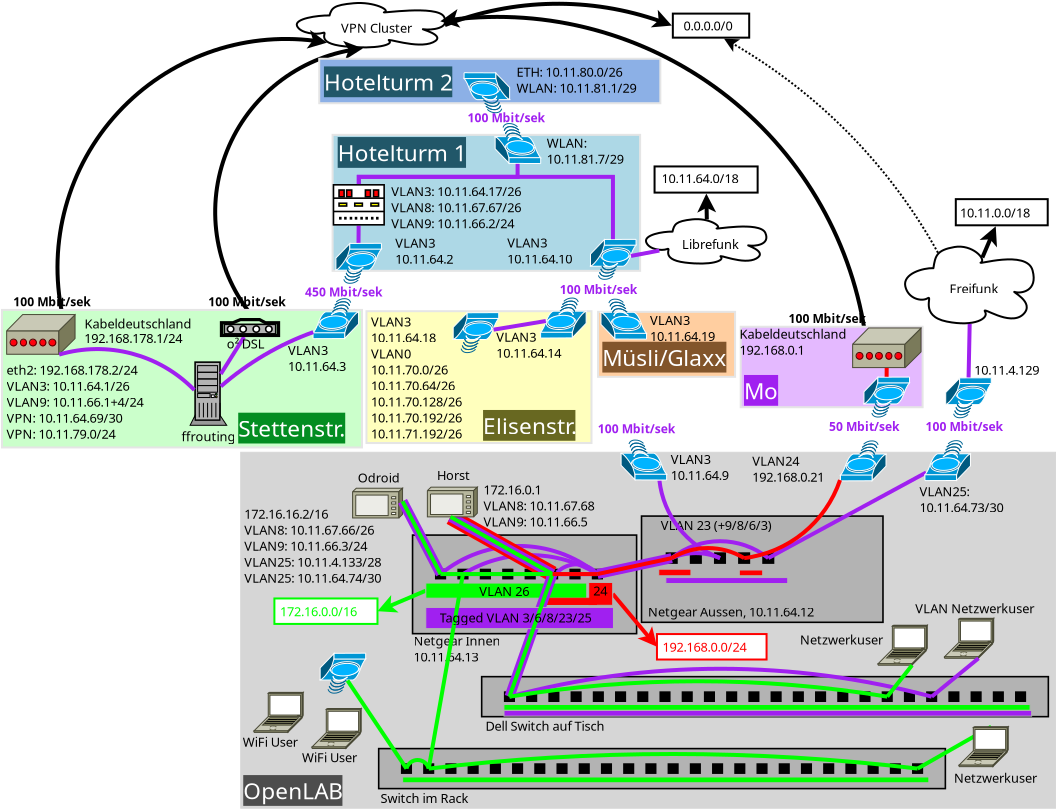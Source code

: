 <?xml version="1.0" encoding="UTF-8"?>
<dia:diagram xmlns:dia="http://www.lysator.liu.se/~alla/dia/">
  <dia:layer name="Hintergrund" visible="true" active="true">
    <dia:object type="Network - Cloud" version="1" id="O0">
      <dia:attribute name="obj_pos">
        <dia:point val="47.02,14.646"/>
      </dia:attribute>
      <dia:attribute name="obj_bb">
        <dia:rectangle val="47.02,14.646;53.452,18.483"/>
      </dia:attribute>
      <dia:attribute name="meta">
        <dia:composite type="dict"/>
      </dia:attribute>
      <dia:attribute name="elem_corner">
        <dia:point val="47.02,14.646"/>
      </dia:attribute>
      <dia:attribute name="elem_width">
        <dia:real val="6.432"/>
      </dia:attribute>
      <dia:attribute name="elem_height">
        <dia:real val="3.836"/>
      </dia:attribute>
      <dia:attribute name="line_width">
        <dia:real val="0.1"/>
      </dia:attribute>
      <dia:attribute name="line_colour">
        <dia:color val="#000000"/>
      </dia:attribute>
      <dia:attribute name="fill_colour">
        <dia:color val="#ffffff"/>
      </dia:attribute>
      <dia:attribute name="show_background">
        <dia:boolean val="true"/>
      </dia:attribute>
      <dia:attribute name="line_style">
        <dia:enum val="0"/>
        <dia:real val="1"/>
      </dia:attribute>
      <dia:attribute name="padding">
        <dia:real val="0.1"/>
      </dia:attribute>
      <dia:attribute name="text">
        <dia:composite type="text">
          <dia:attribute name="string">
            <dia:string>#Freifunk#</dia:string>
          </dia:attribute>
          <dia:attribute name="font">
            <dia:font family="sans" style="0" name="Helvetica"/>
          </dia:attribute>
          <dia:attribute name="height">
            <dia:real val="0.8"/>
          </dia:attribute>
          <dia:attribute name="pos">
            <dia:point val="50.408,16.832"/>
          </dia:attribute>
          <dia:attribute name="color">
            <dia:color val="#000000"/>
          </dia:attribute>
          <dia:attribute name="alignment">
            <dia:enum val="1"/>
          </dia:attribute>
        </dia:composite>
      </dia:attribute>
      <dia:attribute name="flip_horizontal">
        <dia:boolean val="false"/>
      </dia:attribute>
      <dia:attribute name="flip_vertical">
        <dia:boolean val="false"/>
      </dia:attribute>
      <dia:attribute name="subscale">
        <dia:real val="1"/>
      </dia:attribute>
    </dia:object>
    <dia:object type="Network - Cloud" version="1" id="O1">
      <dia:attribute name="obj_pos">
        <dia:point val="34.065,13.273"/>
      </dia:attribute>
      <dia:attribute name="obj_bb">
        <dia:rectangle val="34.065,13.273;40.087,15.494"/>
      </dia:attribute>
      <dia:attribute name="meta">
        <dia:composite type="dict"/>
      </dia:attribute>
      <dia:attribute name="elem_corner">
        <dia:point val="34.065,13.273"/>
      </dia:attribute>
      <dia:attribute name="elem_width">
        <dia:real val="6.022"/>
      </dia:attribute>
      <dia:attribute name="elem_height">
        <dia:real val="2.221"/>
      </dia:attribute>
      <dia:attribute name="line_width">
        <dia:real val="0.1"/>
      </dia:attribute>
      <dia:attribute name="line_colour">
        <dia:color val="#000000"/>
      </dia:attribute>
      <dia:attribute name="fill_colour">
        <dia:color val="#ffffff"/>
      </dia:attribute>
      <dia:attribute name="show_background">
        <dia:boolean val="true"/>
      </dia:attribute>
      <dia:attribute name="line_style">
        <dia:enum val="0"/>
        <dia:real val="1"/>
      </dia:attribute>
      <dia:attribute name="padding">
        <dia:real val="0.1"/>
      </dia:attribute>
      <dia:attribute name="text">
        <dia:composite type="text">
          <dia:attribute name="string">
            <dia:string>#Librefunk#</dia:string>
          </dia:attribute>
          <dia:attribute name="font">
            <dia:font family="sans" style="0" name="Helvetica"/>
          </dia:attribute>
          <dia:attribute name="height">
            <dia:real val="0.8"/>
          </dia:attribute>
          <dia:attribute name="pos">
            <dia:point val="37.238,14.622"/>
          </dia:attribute>
          <dia:attribute name="color">
            <dia:color val="#000000"/>
          </dia:attribute>
          <dia:attribute name="alignment">
            <dia:enum val="1"/>
          </dia:attribute>
        </dia:composite>
      </dia:attribute>
      <dia:attribute name="flip_horizontal">
        <dia:boolean val="false"/>
      </dia:attribute>
      <dia:attribute name="flip_vertical">
        <dia:boolean val="false"/>
      </dia:attribute>
      <dia:attribute name="subscale">
        <dia:real val="1"/>
      </dia:attribute>
    </dia:object>
    <dia:object type="Network - Cloud" version="1" id="O2">
      <dia:attribute name="obj_pos">
        <dia:point val="16.605,2.465"/>
      </dia:attribute>
      <dia:attribute name="obj_bb">
        <dia:rectangle val="16.605,2.465;24.034,4.686"/>
      </dia:attribute>
      <dia:attribute name="meta">
        <dia:composite type="dict"/>
      </dia:attribute>
      <dia:attribute name="elem_corner">
        <dia:point val="16.605,2.465"/>
      </dia:attribute>
      <dia:attribute name="elem_width">
        <dia:real val="7.429"/>
      </dia:attribute>
      <dia:attribute name="elem_height">
        <dia:real val="2.221"/>
      </dia:attribute>
      <dia:attribute name="line_width">
        <dia:real val="0.1"/>
      </dia:attribute>
      <dia:attribute name="line_colour">
        <dia:color val="#000000"/>
      </dia:attribute>
      <dia:attribute name="fill_colour">
        <dia:color val="#ffffff"/>
      </dia:attribute>
      <dia:attribute name="show_background">
        <dia:boolean val="true"/>
      </dia:attribute>
      <dia:attribute name="line_style">
        <dia:enum val="0"/>
        <dia:real val="1"/>
      </dia:attribute>
      <dia:attribute name="padding">
        <dia:real val="0.1"/>
      </dia:attribute>
      <dia:attribute name="text">
        <dia:composite type="text">
          <dia:attribute name="string">
            <dia:string>#VPN Cluster#</dia:string>
          </dia:attribute>
          <dia:attribute name="font">
            <dia:font family="sans" style="0" name="Helvetica"/>
          </dia:attribute>
          <dia:attribute name="height">
            <dia:real val="0.8"/>
          </dia:attribute>
          <dia:attribute name="pos">
            <dia:point val="20.519,3.815"/>
          </dia:attribute>
          <dia:attribute name="color">
            <dia:color val="#000000"/>
          </dia:attribute>
          <dia:attribute name="alignment">
            <dia:enum val="1"/>
          </dia:attribute>
        </dia:composite>
      </dia:attribute>
      <dia:attribute name="flip_horizontal">
        <dia:boolean val="false"/>
      </dia:attribute>
      <dia:attribute name="flip_vertical">
        <dia:boolean val="false"/>
      </dia:attribute>
      <dia:attribute name="subscale">
        <dia:real val="1"/>
      </dia:attribute>
    </dia:object>
    <dia:object type="Standard - Text" version="1" id="O3">
      <dia:attribute name="obj_pos">
        <dia:point val="52.169,24.983"/>
      </dia:attribute>
      <dia:attribute name="obj_bb">
        <dia:rectangle val="52.169,24.388;52.169,25.133"/>
      </dia:attribute>
      <dia:attribute name="text">
        <dia:composite type="text">
          <dia:attribute name="string">
            <dia:string>##</dia:string>
          </dia:attribute>
          <dia:attribute name="font">
            <dia:font family="sans" style="0" name="Helvetica"/>
          </dia:attribute>
          <dia:attribute name="height">
            <dia:real val="0.8"/>
          </dia:attribute>
          <dia:attribute name="pos">
            <dia:point val="52.169,24.983"/>
          </dia:attribute>
          <dia:attribute name="color">
            <dia:color val="#000000"/>
          </dia:attribute>
          <dia:attribute name="alignment">
            <dia:enum val="0"/>
          </dia:attribute>
        </dia:composite>
      </dia:attribute>
      <dia:attribute name="valign">
        <dia:enum val="3"/>
      </dia:attribute>
    </dia:object>
    <dia:group>
      <dia:object type="Standard - Box" version="0" id="O4">
        <dia:attribute name="obj_pos">
          <dia:point val="49.557,12.272"/>
        </dia:attribute>
        <dia:attribute name="obj_bb">
          <dia:rectangle val="49.507,12.222;54.203,13.63"/>
        </dia:attribute>
        <dia:attribute name="elem_corner">
          <dia:point val="49.557,12.272"/>
        </dia:attribute>
        <dia:attribute name="elem_width">
          <dia:real val="4.596"/>
        </dia:attribute>
        <dia:attribute name="elem_height">
          <dia:real val="1.308"/>
        </dia:attribute>
        <dia:attribute name="show_background">
          <dia:boolean val="true"/>
        </dia:attribute>
      </dia:object>
      <dia:object type="Standard - Text" version="1" id="O5">
        <dia:attribute name="obj_pos">
          <dia:point val="49.765,13.189"/>
        </dia:attribute>
        <dia:attribute name="obj_bb">
          <dia:rectangle val="49.765,12.594;53.848,13.339"/>
        </dia:attribute>
        <dia:attribute name="text">
          <dia:composite type="text">
            <dia:attribute name="string">
              <dia:string>#10.11.0.0/18#</dia:string>
            </dia:attribute>
            <dia:attribute name="font">
              <dia:font family="sans" style="0" name="Helvetica"/>
            </dia:attribute>
            <dia:attribute name="height">
              <dia:real val="0.8"/>
            </dia:attribute>
            <dia:attribute name="pos">
              <dia:point val="49.765,13.189"/>
            </dia:attribute>
            <dia:attribute name="color">
              <dia:color val="#000000"/>
            </dia:attribute>
            <dia:attribute name="alignment">
              <dia:enum val="0"/>
            </dia:attribute>
          </dia:composite>
        </dia:attribute>
        <dia:attribute name="valign">
          <dia:enum val="3"/>
        </dia:attribute>
      </dia:object>
    </dia:group>
    <dia:object type="Standard - Line" version="0" id="O6">
      <dia:attribute name="obj_pos">
        <dia:point val="50.807,15.279"/>
      </dia:attribute>
      <dia:attribute name="obj_bb">
        <dia:rectangle val="50.675,13.425;51.708,15.411"/>
      </dia:attribute>
      <dia:attribute name="conn_endpoints">
        <dia:point val="50.807,15.279"/>
        <dia:point val="51.542,13.629"/>
      </dia:attribute>
      <dia:attribute name="numcp">
        <dia:int val="1"/>
      </dia:attribute>
      <dia:attribute name="line_width">
        <dia:real val="0.2"/>
      </dia:attribute>
      <dia:attribute name="end_arrow">
        <dia:enum val="22"/>
      </dia:attribute>
      <dia:attribute name="end_arrow_length">
        <dia:real val="0.5"/>
      </dia:attribute>
      <dia:attribute name="end_arrow_width">
        <dia:real val="0.5"/>
      </dia:attribute>
      <dia:connections>
        <dia:connection handle="0" to="O0" connection="4"/>
        <dia:connection handle="1" to="O4" connection="8"/>
      </dia:connections>
    </dia:object>
    <dia:group>
      <dia:object type="Standard - Box" version="0" id="O7">
        <dia:attribute name="obj_pos">
          <dia:point val="34.495,10.637"/>
        </dia:attribute>
        <dia:attribute name="obj_bb">
          <dia:rectangle val="34.445,10.588;39.699,11.996"/>
        </dia:attribute>
        <dia:attribute name="elem_corner">
          <dia:point val="34.495,10.637"/>
        </dia:attribute>
        <dia:attribute name="elem_width">
          <dia:real val="5.154"/>
        </dia:attribute>
        <dia:attribute name="elem_height">
          <dia:real val="1.308"/>
        </dia:attribute>
        <dia:attribute name="show_background">
          <dia:boolean val="true"/>
        </dia:attribute>
      </dia:object>
      <dia:object type="Standard - Text" version="1" id="O8">
        <dia:attribute name="obj_pos">
          <dia:point val="34.845,11.483"/>
        </dia:attribute>
        <dia:attribute name="obj_bb">
          <dia:rectangle val="34.845,10.889;39.335,11.633"/>
        </dia:attribute>
        <dia:attribute name="text">
          <dia:composite type="text">
            <dia:attribute name="string">
              <dia:string>#10.11.64.0/18#</dia:string>
            </dia:attribute>
            <dia:attribute name="font">
              <dia:font family="sans" style="0" name="Helvetica"/>
            </dia:attribute>
            <dia:attribute name="height">
              <dia:real val="0.8"/>
            </dia:attribute>
            <dia:attribute name="pos">
              <dia:point val="34.845,11.483"/>
            </dia:attribute>
            <dia:attribute name="color">
              <dia:color val="#000000"/>
            </dia:attribute>
            <dia:attribute name="alignment">
              <dia:enum val="0"/>
            </dia:attribute>
          </dia:composite>
        </dia:attribute>
        <dia:attribute name="valign">
          <dia:enum val="3"/>
        </dia:attribute>
      </dia:object>
      <dia:object type="Standard - Text" version="1" id="O9">
        <dia:attribute name="obj_pos">
          <dia:point val="37.493,11.503"/>
        </dia:attribute>
        <dia:attribute name="obj_bb">
          <dia:rectangle val="37.493,10.908;37.493,11.653"/>
        </dia:attribute>
        <dia:attribute name="text">
          <dia:composite type="text">
            <dia:attribute name="string">
              <dia:string>##</dia:string>
            </dia:attribute>
            <dia:attribute name="font">
              <dia:font family="sans" style="0" name="Helvetica"/>
            </dia:attribute>
            <dia:attribute name="height">
              <dia:real val="0.8"/>
            </dia:attribute>
            <dia:attribute name="pos">
              <dia:point val="37.493,11.503"/>
            </dia:attribute>
            <dia:attribute name="color">
              <dia:color val="#000000"/>
            </dia:attribute>
            <dia:attribute name="alignment">
              <dia:enum val="0"/>
            </dia:attribute>
          </dia:composite>
        </dia:attribute>
        <dia:attribute name="valign">
          <dia:enum val="3"/>
        </dia:attribute>
      </dia:object>
    </dia:group>
    <dia:object type="Standard - Line" version="0" id="O10">
      <dia:attribute name="obj_pos">
        <dia:point val="37.078,13.357"/>
      </dia:attribute>
      <dia:attribute name="obj_bb">
        <dia:rectangle val="36.602,11.77;37.55,13.457"/>
      </dia:attribute>
      <dia:attribute name="conn_endpoints">
        <dia:point val="37.078,13.357"/>
        <dia:point val="37.074,11.993"/>
      </dia:attribute>
      <dia:attribute name="numcp">
        <dia:int val="1"/>
      </dia:attribute>
      <dia:attribute name="line_width">
        <dia:real val="0.2"/>
      </dia:attribute>
      <dia:attribute name="end_arrow">
        <dia:enum val="22"/>
      </dia:attribute>
      <dia:attribute name="end_arrow_length">
        <dia:real val="0.5"/>
      </dia:attribute>
      <dia:attribute name="end_arrow_width">
        <dia:real val="0.5"/>
      </dia:attribute>
      <dia:connections>
        <dia:connection handle="0" to="O1" connection="4"/>
        <dia:connection handle="1" to="O7" connection="8"/>
      </dia:connections>
    </dia:object>
    <dia:group>
      <dia:object type="Standard - Box" version="0" id="O11">
        <dia:attribute name="obj_pos">
          <dia:point val="35.409,2.995"/>
        </dia:attribute>
        <dia:attribute name="obj_bb">
          <dia:rectangle val="35.359,2.945;39.277,4.247"/>
        </dia:attribute>
        <dia:attribute name="elem_corner">
          <dia:point val="35.409,2.995"/>
        </dia:attribute>
        <dia:attribute name="elem_width">
          <dia:real val="3.818"/>
        </dia:attribute>
        <dia:attribute name="elem_height">
          <dia:real val="1.202"/>
        </dia:attribute>
        <dia:attribute name="show_background">
          <dia:boolean val="true"/>
        </dia:attribute>
      </dia:object>
      <dia:object type="Standard - Text" version="1" id="O12">
        <dia:attribute name="obj_pos">
          <dia:point val="35.939,3.843"/>
        </dia:attribute>
        <dia:attribute name="obj_bb">
          <dia:rectangle val="35.939,3.248;38.799,3.993"/>
        </dia:attribute>
        <dia:attribute name="text">
          <dia:composite type="text">
            <dia:attribute name="string">
              <dia:string>#0.0.0.0/0#</dia:string>
            </dia:attribute>
            <dia:attribute name="font">
              <dia:font family="sans" style="0" name="Helvetica"/>
            </dia:attribute>
            <dia:attribute name="height">
              <dia:real val="0.8"/>
            </dia:attribute>
            <dia:attribute name="pos">
              <dia:point val="35.939,3.843"/>
            </dia:attribute>
            <dia:attribute name="color">
              <dia:color val="#000000"/>
            </dia:attribute>
            <dia:attribute name="alignment">
              <dia:enum val="0"/>
            </dia:attribute>
          </dia:composite>
        </dia:attribute>
        <dia:attribute name="valign">
          <dia:enum val="3"/>
        </dia:attribute>
      </dia:object>
    </dia:group>
    <dia:object type="Cisco - Wi-Fi Tag" version="1" id="O13">
      <dia:attribute name="obj_pos">
        <dia:point val="49.023,21.203"/>
      </dia:attribute>
      <dia:attribute name="obj_bb">
        <dia:rectangle val="48.832,21.167;51.355,23.543"/>
      </dia:attribute>
      <dia:attribute name="meta">
        <dia:composite type="dict"/>
      </dia:attribute>
      <dia:attribute name="elem_corner">
        <dia:point val="49.023,21.203"/>
      </dia:attribute>
      <dia:attribute name="elem_width">
        <dia:real val="2.304"/>
      </dia:attribute>
      <dia:attribute name="elem_height">
        <dia:real val="2.0"/>
      </dia:attribute>
      <dia:attribute name="line_width">
        <dia:real val="0.1"/>
      </dia:attribute>
      <dia:attribute name="line_colour">
        <dia:color val="#000000"/>
      </dia:attribute>
      <dia:attribute name="fill_colour">
        <dia:color val="#ffffff"/>
      </dia:attribute>
      <dia:attribute name="show_background">
        <dia:boolean val="true"/>
      </dia:attribute>
      <dia:attribute name="line_style">
        <dia:enum val="0"/>
        <dia:real val="1"/>
      </dia:attribute>
      <dia:attribute name="flip_horizontal">
        <dia:boolean val="true"/>
      </dia:attribute>
      <dia:attribute name="flip_vertical">
        <dia:boolean val="true"/>
      </dia:attribute>
      <dia:attribute name="subscale">
        <dia:real val="1"/>
      </dia:attribute>
    </dia:object>
    <dia:object type="Standard - Line" version="0" id="O14">
      <dia:attribute name="obj_pos">
        <dia:point val="50.187,21.189"/>
      </dia:attribute>
      <dia:attribute name="obj_bb">
        <dia:rectangle val="50.085,18.233;50.321,21.29"/>
      </dia:attribute>
      <dia:attribute name="conn_endpoints">
        <dia:point val="50.187,21.189"/>
        <dia:point val="50.22,18.334"/>
      </dia:attribute>
      <dia:attribute name="numcp">
        <dia:int val="1"/>
      </dia:attribute>
      <dia:attribute name="line_color">
        <dia:color val="#a020f0"/>
      </dia:attribute>
      <dia:attribute name="line_width">
        <dia:real val="0.2"/>
      </dia:attribute>
      <dia:connections>
        <dia:connection handle="0" to="O13" connection="8"/>
        <dia:connection handle="1" to="O0" connection="4"/>
      </dia:connections>
    </dia:object>
    <dia:object type="Standard - Arc" version="0" id="O15">
      <dia:attribute name="obj_pos">
        <dia:point val="50.24,16.55"/>
      </dia:attribute>
      <dia:attribute name="obj_bb">
        <dia:rectangle val="37.247,3.525;50.311,16.621"/>
      </dia:attribute>
      <dia:attribute name="conn_endpoints">
        <dia:point val="50.24,16.55"/>
        <dia:point val="37.318,3.596"/>
      </dia:attribute>
      <dia:attribute name="curve_distance">
        <dia:real val="1.064"/>
      </dia:attribute>
      <dia:attribute name="line_width">
        <dia:real val="0.1"/>
      </dia:attribute>
      <dia:attribute name="line_style">
        <dia:enum val="4"/>
      </dia:attribute>
      <dia:attribute name="end_arrow">
        <dia:enum val="22"/>
      </dia:attribute>
      <dia:attribute name="end_arrow_length">
        <dia:real val="0.5"/>
      </dia:attribute>
      <dia:attribute name="end_arrow_width">
        <dia:real val="0.5"/>
      </dia:attribute>
      <dia:connections>
        <dia:connection handle="0" to="O0" connection="4"/>
        <dia:connection handle="1" to="O11" connection="8"/>
      </dia:connections>
    </dia:object>
    <dia:object type="Standard - Text" version="1" id="O16">
      <dia:attribute name="obj_pos">
        <dia:point val="31.826,48.681"/>
      </dia:attribute>
      <dia:attribute name="obj_bb">
        <dia:rectangle val="31.826,48.086;31.826,48.831"/>
      </dia:attribute>
      <dia:attribute name="text">
        <dia:composite type="text">
          <dia:attribute name="string">
            <dia:string>##</dia:string>
          </dia:attribute>
          <dia:attribute name="font">
            <dia:font family="sans" style="0" name="Helvetica"/>
          </dia:attribute>
          <dia:attribute name="height">
            <dia:real val="0.8"/>
          </dia:attribute>
          <dia:attribute name="pos">
            <dia:point val="31.826,48.681"/>
          </dia:attribute>
          <dia:attribute name="color">
            <dia:color val="#000000"/>
          </dia:attribute>
          <dia:attribute name="alignment">
            <dia:enum val="0"/>
          </dia:attribute>
        </dia:composite>
      </dia:attribute>
      <dia:attribute name="valign">
        <dia:enum val="3"/>
      </dia:attribute>
    </dia:object>
    <dia:object type="Standard - Text" version="1" id="O17">
      <dia:attribute name="obj_pos">
        <dia:point val="42.808,23.617"/>
      </dia:attribute>
      <dia:attribute name="obj_bb">
        <dia:rectangle val="42.808,23.022;42.808,23.767"/>
      </dia:attribute>
      <dia:attribute name="text">
        <dia:composite type="text">
          <dia:attribute name="string">
            <dia:string>##</dia:string>
          </dia:attribute>
          <dia:attribute name="font">
            <dia:font family="sans" style="0" name="Helvetica"/>
          </dia:attribute>
          <dia:attribute name="height">
            <dia:real val="0.8"/>
          </dia:attribute>
          <dia:attribute name="pos">
            <dia:point val="42.808,23.617"/>
          </dia:attribute>
          <dia:attribute name="color">
            <dia:color val="#000000"/>
          </dia:attribute>
          <dia:attribute name="alignment">
            <dia:enum val="0"/>
          </dia:attribute>
        </dia:composite>
      </dia:attribute>
      <dia:attribute name="valign">
        <dia:enum val="3"/>
      </dia:attribute>
    </dia:object>
    <dia:object type="Standard - Text" version="1" id="O18">
      <dia:attribute name="obj_pos">
        <dia:point val="25.661,24.218"/>
      </dia:attribute>
      <dia:attribute name="obj_bb">
        <dia:rectangle val="25.661,23.623;25.661,24.368"/>
      </dia:attribute>
      <dia:attribute name="text">
        <dia:composite type="text">
          <dia:attribute name="string">
            <dia:string>##</dia:string>
          </dia:attribute>
          <dia:attribute name="font">
            <dia:font family="sans" style="0" name="Helvetica"/>
          </dia:attribute>
          <dia:attribute name="height">
            <dia:real val="0.8"/>
          </dia:attribute>
          <dia:attribute name="pos">
            <dia:point val="25.661,24.218"/>
          </dia:attribute>
          <dia:attribute name="color">
            <dia:color val="#000000"/>
          </dia:attribute>
          <dia:attribute name="alignment">
            <dia:enum val="0"/>
          </dia:attribute>
        </dia:composite>
      </dia:attribute>
      <dia:attribute name="valign">
        <dia:enum val="3"/>
      </dia:attribute>
    </dia:object>
    <dia:object type="Standard - Text" version="1" id="O19">
      <dia:attribute name="obj_pos">
        <dia:point val="46.446,24.09"/>
      </dia:attribute>
      <dia:attribute name="obj_bb">
        <dia:rectangle val="46.446,23.495;46.446,24.24"/>
      </dia:attribute>
      <dia:attribute name="text">
        <dia:composite type="text">
          <dia:attribute name="string">
            <dia:string>##</dia:string>
          </dia:attribute>
          <dia:attribute name="font">
            <dia:font family="sans" style="0" name="Helvetica"/>
          </dia:attribute>
          <dia:attribute name="height">
            <dia:real val="0.8"/>
          </dia:attribute>
          <dia:attribute name="pos">
            <dia:point val="46.446,24.09"/>
          </dia:attribute>
          <dia:attribute name="color">
            <dia:color val="#000000"/>
          </dia:attribute>
          <dia:attribute name="alignment">
            <dia:enum val="0"/>
          </dia:attribute>
        </dia:composite>
      </dia:attribute>
      <dia:attribute name="valign">
        <dia:enum val="3"/>
      </dia:attribute>
    </dia:object>
    <dia:object type="Standard - Text" version="1" id="O20">
      <dia:attribute name="obj_pos">
        <dia:point val="50.484,21.057"/>
      </dia:attribute>
      <dia:attribute name="obj_bb">
        <dia:rectangle val="50.484,20.462;54.351,21.207"/>
      </dia:attribute>
      <dia:attribute name="text">
        <dia:composite type="text">
          <dia:attribute name="string">
            <dia:string>#10.11.4.129#</dia:string>
          </dia:attribute>
          <dia:attribute name="font">
            <dia:font family="sans" style="0" name="Helvetica"/>
          </dia:attribute>
          <dia:attribute name="height">
            <dia:real val="0.8"/>
          </dia:attribute>
          <dia:attribute name="pos">
            <dia:point val="50.484,21.057"/>
          </dia:attribute>
          <dia:attribute name="color">
            <dia:color val="#000000"/>
          </dia:attribute>
          <dia:attribute name="alignment">
            <dia:enum val="0"/>
          </dia:attribute>
        </dia:composite>
      </dia:attribute>
      <dia:attribute name="valign">
        <dia:enum val="3"/>
      </dia:attribute>
    </dia:object>
    <dia:object type="Standard - Text" version="1" id="O21">
      <dia:attribute name="obj_pos">
        <dia:point val="45.731,24.006"/>
      </dia:attribute>
      <dia:attribute name="obj_bb">
        <dia:rectangle val="45.731,23.411;45.731,24.156"/>
      </dia:attribute>
      <dia:attribute name="text">
        <dia:composite type="text">
          <dia:attribute name="string">
            <dia:string>##</dia:string>
          </dia:attribute>
          <dia:attribute name="font">
            <dia:font family="sans" style="0" name="Helvetica"/>
          </dia:attribute>
          <dia:attribute name="height">
            <dia:real val="0.8"/>
          </dia:attribute>
          <dia:attribute name="pos">
            <dia:point val="45.731,24.006"/>
          </dia:attribute>
          <dia:attribute name="color">
            <dia:color val="#000000"/>
          </dia:attribute>
          <dia:attribute name="alignment">
            <dia:enum val="0"/>
          </dia:attribute>
        </dia:composite>
      </dia:attribute>
      <dia:attribute name="valign">
        <dia:enum val="3"/>
      </dia:attribute>
    </dia:object>
    <dia:object type="Standard - Text" version="1" id="O22">
      <dia:attribute name="obj_pos">
        <dia:point val="27.759,22.48"/>
      </dia:attribute>
      <dia:attribute name="obj_bb">
        <dia:rectangle val="27.759,21.885;27.759,22.63"/>
      </dia:attribute>
      <dia:attribute name="text">
        <dia:composite type="text">
          <dia:attribute name="string">
            <dia:string>##</dia:string>
          </dia:attribute>
          <dia:attribute name="font">
            <dia:font family="sans" style="0" name="Helvetica"/>
          </dia:attribute>
          <dia:attribute name="height">
            <dia:real val="0.8"/>
          </dia:attribute>
          <dia:attribute name="pos">
            <dia:point val="27.759,22.48"/>
          </dia:attribute>
          <dia:attribute name="color">
            <dia:color val="#000000"/>
          </dia:attribute>
          <dia:attribute name="alignment">
            <dia:enum val="0"/>
          </dia:attribute>
        </dia:composite>
      </dia:attribute>
      <dia:attribute name="valign">
        <dia:enum val="3"/>
      </dia:attribute>
    </dia:object>
    <dia:object type="Standard - Text" version="1" id="O23">
      <dia:attribute name="obj_pos">
        <dia:point val="45.89,24.209"/>
      </dia:attribute>
      <dia:attribute name="obj_bb">
        <dia:rectangle val="45.89,23.614;45.89,24.359"/>
      </dia:attribute>
      <dia:attribute name="text">
        <dia:composite type="text">
          <dia:attribute name="string">
            <dia:string>##</dia:string>
          </dia:attribute>
          <dia:attribute name="font">
            <dia:font family="sans" style="0" name="Helvetica"/>
          </dia:attribute>
          <dia:attribute name="height">
            <dia:real val="0.8"/>
          </dia:attribute>
          <dia:attribute name="pos">
            <dia:point val="45.89,24.209"/>
          </dia:attribute>
          <dia:attribute name="color">
            <dia:color val="#000000"/>
          </dia:attribute>
          <dia:attribute name="alignment">
            <dia:enum val="0"/>
          </dia:attribute>
        </dia:composite>
      </dia:attribute>
      <dia:attribute name="valign">
        <dia:enum val="3"/>
      </dia:attribute>
    </dia:object>
    <dia:object type="Standard - Text" version="1" id="O24">
      <dia:attribute name="obj_pos">
        <dia:point val="46.468,23.823"/>
      </dia:attribute>
      <dia:attribute name="obj_bb">
        <dia:rectangle val="46.468,23.229;46.468,23.974"/>
      </dia:attribute>
      <dia:attribute name="text">
        <dia:composite type="text">
          <dia:attribute name="string">
            <dia:string>##</dia:string>
          </dia:attribute>
          <dia:attribute name="font">
            <dia:font family="sans" style="0" name="Helvetica"/>
          </dia:attribute>
          <dia:attribute name="height">
            <dia:real val="0.8"/>
          </dia:attribute>
          <dia:attribute name="pos">
            <dia:point val="46.468,23.823"/>
          </dia:attribute>
          <dia:attribute name="color">
            <dia:color val="#000000"/>
          </dia:attribute>
          <dia:attribute name="alignment">
            <dia:enum val="0"/>
          </dia:attribute>
        </dia:composite>
      </dia:attribute>
      <dia:attribute name="valign">
        <dia:enum val="3"/>
      </dia:attribute>
    </dia:object>
    <dia:object type="Standard - Text" version="1" id="O25">
      <dia:attribute name="obj_pos">
        <dia:point val="28.529,23.745"/>
      </dia:attribute>
      <dia:attribute name="obj_bb">
        <dia:rectangle val="28.529,23.15;28.529,23.895"/>
      </dia:attribute>
      <dia:attribute name="text">
        <dia:composite type="text">
          <dia:attribute name="string">
            <dia:string>##</dia:string>
          </dia:attribute>
          <dia:attribute name="font">
            <dia:font family="sans" style="0" name="Helvetica"/>
          </dia:attribute>
          <dia:attribute name="height">
            <dia:real val="0.8"/>
          </dia:attribute>
          <dia:attribute name="pos">
            <dia:point val="28.529,23.745"/>
          </dia:attribute>
          <dia:attribute name="color">
            <dia:color val="#000000"/>
          </dia:attribute>
          <dia:attribute name="alignment">
            <dia:enum val="0"/>
          </dia:attribute>
        </dia:composite>
      </dia:attribute>
      <dia:attribute name="valign">
        <dia:enum val="3"/>
      </dia:attribute>
    </dia:object>
    <dia:object type="Standard - Text" version="1" id="O26">
      <dia:attribute name="obj_pos">
        <dia:point val="54.35,23.35"/>
      </dia:attribute>
      <dia:attribute name="obj_bb">
        <dia:rectangle val="54.35,22.755;54.35,23.5"/>
      </dia:attribute>
      <dia:attribute name="text">
        <dia:composite type="text">
          <dia:attribute name="string">
            <dia:string>##</dia:string>
          </dia:attribute>
          <dia:attribute name="font">
            <dia:font family="sans" style="0" name="Helvetica"/>
          </dia:attribute>
          <dia:attribute name="height">
            <dia:real val="0.8"/>
          </dia:attribute>
          <dia:attribute name="pos">
            <dia:point val="54.35,23.35"/>
          </dia:attribute>
          <dia:attribute name="color">
            <dia:color val="#000000"/>
          </dia:attribute>
          <dia:attribute name="alignment">
            <dia:enum val="0"/>
          </dia:attribute>
        </dia:composite>
      </dia:attribute>
      <dia:attribute name="valign">
        <dia:enum val="3"/>
      </dia:attribute>
    </dia:object>
    <dia:object type="Standard - Text" version="1" id="O27">
      <dia:attribute name="obj_pos">
        <dia:point val="53.85,23.4"/>
      </dia:attribute>
      <dia:attribute name="obj_bb">
        <dia:rectangle val="53.85,22.805;53.85,23.55"/>
      </dia:attribute>
      <dia:attribute name="text">
        <dia:composite type="text">
          <dia:attribute name="string">
            <dia:string>##</dia:string>
          </dia:attribute>
          <dia:attribute name="font">
            <dia:font family="sans" style="0" name="Helvetica"/>
          </dia:attribute>
          <dia:attribute name="height">
            <dia:real val="0.8"/>
          </dia:attribute>
          <dia:attribute name="pos">
            <dia:point val="53.85,23.4"/>
          </dia:attribute>
          <dia:attribute name="color">
            <dia:color val="#000000"/>
          </dia:attribute>
          <dia:attribute name="alignment">
            <dia:enum val="0"/>
          </dia:attribute>
        </dia:composite>
      </dia:attribute>
      <dia:attribute name="valign">
        <dia:enum val="3"/>
      </dia:attribute>
    </dia:object>
    <dia:object type="Standard - Text" version="1" id="O28">
      <dia:attribute name="obj_pos">
        <dia:point val="42.641,23.65"/>
      </dia:attribute>
      <dia:attribute name="obj_bb">
        <dia:rectangle val="42.641,23.055;42.641,23.8"/>
      </dia:attribute>
      <dia:attribute name="text">
        <dia:composite type="text">
          <dia:attribute name="string">
            <dia:string>##</dia:string>
          </dia:attribute>
          <dia:attribute name="font">
            <dia:font family="sans" style="0" name="Helvetica"/>
          </dia:attribute>
          <dia:attribute name="height">
            <dia:real val="0.8"/>
          </dia:attribute>
          <dia:attribute name="pos">
            <dia:point val="42.641,23.65"/>
          </dia:attribute>
          <dia:attribute name="color">
            <dia:color val="#000000"/>
          </dia:attribute>
          <dia:attribute name="alignment">
            <dia:enum val="0"/>
          </dia:attribute>
        </dia:composite>
      </dia:attribute>
      <dia:attribute name="valign">
        <dia:enum val="3"/>
      </dia:attribute>
    </dia:object>
    <dia:object type="Standard - Text" version="1" id="O29">
      <dia:attribute name="obj_pos">
        <dia:point val="32.998,24.46"/>
      </dia:attribute>
      <dia:attribute name="obj_bb">
        <dia:rectangle val="32.998,23.865;32.998,24.61"/>
      </dia:attribute>
      <dia:attribute name="text">
        <dia:composite type="text">
          <dia:attribute name="string">
            <dia:string>##</dia:string>
          </dia:attribute>
          <dia:attribute name="font">
            <dia:font family="sans" style="0" name="Helvetica"/>
          </dia:attribute>
          <dia:attribute name="height">
            <dia:real val="0.8"/>
          </dia:attribute>
          <dia:attribute name="pos">
            <dia:point val="32.998,24.46"/>
          </dia:attribute>
          <dia:attribute name="color">
            <dia:color val="#000000"/>
          </dia:attribute>
          <dia:attribute name="alignment">
            <dia:enum val="0"/>
          </dia:attribute>
        </dia:composite>
      </dia:attribute>
      <dia:attribute name="valign">
        <dia:enum val="3"/>
      </dia:attribute>
    </dia:object>
    <dia:object type="Standard - Text" version="1" id="O30">
      <dia:attribute name="obj_pos">
        <dia:point val="7.699,11.36"/>
      </dia:attribute>
      <dia:attribute name="obj_bb">
        <dia:rectangle val="7.699,10.765;7.699,11.51"/>
      </dia:attribute>
      <dia:attribute name="text">
        <dia:composite type="text">
          <dia:attribute name="string">
            <dia:string>##</dia:string>
          </dia:attribute>
          <dia:attribute name="font">
            <dia:font family="sans" style="0" name="Helvetica"/>
          </dia:attribute>
          <dia:attribute name="height">
            <dia:real val="0.8"/>
          </dia:attribute>
          <dia:attribute name="pos">
            <dia:point val="7.699,11.36"/>
          </dia:attribute>
          <dia:attribute name="color">
            <dia:color val="#000000"/>
          </dia:attribute>
          <dia:attribute name="alignment">
            <dia:enum val="0"/>
          </dia:attribute>
        </dia:composite>
      </dia:attribute>
      <dia:attribute name="valign">
        <dia:enum val="3"/>
      </dia:attribute>
    </dia:object>
    <dia:object type="Standard - Text" version="1" id="O31">
      <dia:attribute name="obj_pos">
        <dia:point val="34.556,17.264"/>
      </dia:attribute>
      <dia:attribute name="obj_bb">
        <dia:rectangle val="34.556,16.669;34.556,17.414"/>
      </dia:attribute>
      <dia:attribute name="text">
        <dia:composite type="text">
          <dia:attribute name="string">
            <dia:string>##</dia:string>
          </dia:attribute>
          <dia:attribute name="font">
            <dia:font family="sans" style="0" name="Helvetica"/>
          </dia:attribute>
          <dia:attribute name="height">
            <dia:real val="0.8"/>
          </dia:attribute>
          <dia:attribute name="pos">
            <dia:point val="34.556,17.264"/>
          </dia:attribute>
          <dia:attribute name="color">
            <dia:color val="#000000"/>
          </dia:attribute>
          <dia:attribute name="alignment">
            <dia:enum val="0"/>
          </dia:attribute>
        </dia:composite>
      </dia:attribute>
      <dia:attribute name="valign">
        <dia:enum val="3"/>
      </dia:attribute>
    </dia:object>
    <dia:object type="Standard - Text" version="1" id="O32">
      <dia:attribute name="obj_pos">
        <dia:point val="34.325,16.339"/>
      </dia:attribute>
      <dia:attribute name="obj_bb">
        <dia:rectangle val="34.325,15.744;34.325,16.489"/>
      </dia:attribute>
      <dia:attribute name="text">
        <dia:composite type="text">
          <dia:attribute name="string">
            <dia:string>##</dia:string>
          </dia:attribute>
          <dia:attribute name="font">
            <dia:font family="sans" style="0" name="Helvetica"/>
          </dia:attribute>
          <dia:attribute name="height">
            <dia:real val="0.8"/>
          </dia:attribute>
          <dia:attribute name="pos">
            <dia:point val="34.325,16.339"/>
          </dia:attribute>
          <dia:attribute name="color">
            <dia:color val="#000000"/>
          </dia:attribute>
          <dia:attribute name="alignment">
            <dia:enum val="0"/>
          </dia:attribute>
        </dia:composite>
      </dia:attribute>
      <dia:attribute name="valign">
        <dia:enum val="3"/>
      </dia:attribute>
    </dia:object>
    <dia:object type="Standard - Text" version="1" id="O33">
      <dia:attribute name="obj_pos">
        <dia:point val="29.968,17.187"/>
      </dia:attribute>
      <dia:attribute name="obj_bb">
        <dia:rectangle val="29.968,16.592;29.968,17.337"/>
      </dia:attribute>
      <dia:attribute name="text">
        <dia:composite type="text">
          <dia:attribute name="string">
            <dia:string>##</dia:string>
          </dia:attribute>
          <dia:attribute name="font">
            <dia:font family="sans" style="0" name="Helvetica"/>
          </dia:attribute>
          <dia:attribute name="height">
            <dia:real val="0.8"/>
          </dia:attribute>
          <dia:attribute name="pos">
            <dia:point val="29.968,17.187"/>
          </dia:attribute>
          <dia:attribute name="color">
            <dia:color val="#000000"/>
          </dia:attribute>
          <dia:attribute name="alignment">
            <dia:enum val="0"/>
          </dia:attribute>
        </dia:composite>
      </dia:attribute>
      <dia:attribute name="valign">
        <dia:enum val="3"/>
      </dia:attribute>
    </dia:object>
    <dia:object type="Standard - Text" version="1" id="O34">
      <dia:attribute name="obj_pos">
        <dia:point val="30.817,16.879"/>
      </dia:attribute>
      <dia:attribute name="obj_bb">
        <dia:rectangle val="30.817,16.284;30.817,17.029"/>
      </dia:attribute>
      <dia:attribute name="text">
        <dia:composite type="text">
          <dia:attribute name="string">
            <dia:string>##</dia:string>
          </dia:attribute>
          <dia:attribute name="font">
            <dia:font family="sans" style="0" name="Helvetica"/>
          </dia:attribute>
          <dia:attribute name="height">
            <dia:real val="0.8"/>
          </dia:attribute>
          <dia:attribute name="pos">
            <dia:point val="30.817,16.879"/>
          </dia:attribute>
          <dia:attribute name="color">
            <dia:color val="#000000"/>
          </dia:attribute>
          <dia:attribute name="alignment">
            <dia:enum val="0"/>
          </dia:attribute>
        </dia:composite>
      </dia:attribute>
      <dia:attribute name="valign">
        <dia:enum val="3"/>
      </dia:attribute>
    </dia:object>
    <dia:object type="Standard - Text" version="1" id="O35">
      <dia:attribute name="obj_pos">
        <dia:point val="33.323,15.799"/>
      </dia:attribute>
      <dia:attribute name="obj_bb">
        <dia:rectangle val="33.323,15.204;33.323,15.949"/>
      </dia:attribute>
      <dia:attribute name="text">
        <dia:composite type="text">
          <dia:attribute name="string">
            <dia:string>##</dia:string>
          </dia:attribute>
          <dia:attribute name="font">
            <dia:font family="sans" style="0" name="Helvetica"/>
          </dia:attribute>
          <dia:attribute name="height">
            <dia:real val="0.8"/>
          </dia:attribute>
          <dia:attribute name="pos">
            <dia:point val="33.323,15.799"/>
          </dia:attribute>
          <dia:attribute name="color">
            <dia:color val="#000000"/>
          </dia:attribute>
          <dia:attribute name="alignment">
            <dia:enum val="0"/>
          </dia:attribute>
        </dia:composite>
      </dia:attribute>
      <dia:attribute name="valign">
        <dia:enum val="3"/>
      </dia:attribute>
    </dia:object>
    <dia:object type="Standard - Text" version="1" id="O36">
      <dia:attribute name="obj_pos">
        <dia:point val="33.284,17.226"/>
      </dia:attribute>
      <dia:attribute name="obj_bb">
        <dia:rectangle val="33.284,16.631;33.284,17.376"/>
      </dia:attribute>
      <dia:attribute name="text">
        <dia:composite type="text">
          <dia:attribute name="string">
            <dia:string>##</dia:string>
          </dia:attribute>
          <dia:attribute name="font">
            <dia:font family="sans" style="0" name="Helvetica"/>
          </dia:attribute>
          <dia:attribute name="height">
            <dia:real val="0.8"/>
          </dia:attribute>
          <dia:attribute name="pos">
            <dia:point val="33.284,17.226"/>
          </dia:attribute>
          <dia:attribute name="color">
            <dia:color val="#000000"/>
          </dia:attribute>
          <dia:attribute name="alignment">
            <dia:enum val="0"/>
          </dia:attribute>
        </dia:composite>
      </dia:attribute>
      <dia:attribute name="valign">
        <dia:enum val="3"/>
      </dia:attribute>
    </dia:object>
    <dia:object type="Standard - Text" version="1" id="O37">
      <dia:attribute name="obj_pos">
        <dia:point val="30.971,15.761"/>
      </dia:attribute>
      <dia:attribute name="obj_bb">
        <dia:rectangle val="30.971,15.166;30.971,15.911"/>
      </dia:attribute>
      <dia:attribute name="text">
        <dia:composite type="text">
          <dia:attribute name="string">
            <dia:string>##</dia:string>
          </dia:attribute>
          <dia:attribute name="font">
            <dia:font family="sans" style="0" name="Helvetica"/>
          </dia:attribute>
          <dia:attribute name="height">
            <dia:real val="0.8"/>
          </dia:attribute>
          <dia:attribute name="pos">
            <dia:point val="30.971,15.761"/>
          </dia:attribute>
          <dia:attribute name="color">
            <dia:color val="#000000"/>
          </dia:attribute>
          <dia:attribute name="alignment">
            <dia:enum val="0"/>
          </dia:attribute>
        </dia:composite>
      </dia:attribute>
      <dia:attribute name="valign">
        <dia:enum val="3"/>
      </dia:attribute>
    </dia:object>
    <dia:object type="Standard - Text" version="1" id="O38">
      <dia:attribute name="obj_pos">
        <dia:point val="22.448,10.41"/>
      </dia:attribute>
      <dia:attribute name="obj_bb">
        <dia:rectangle val="22.448,9.815;22.448,10.56"/>
      </dia:attribute>
      <dia:attribute name="text">
        <dia:composite type="text">
          <dia:attribute name="string">
            <dia:string>##</dia:string>
          </dia:attribute>
          <dia:attribute name="font">
            <dia:font family="sans" style="0" name="Helvetica"/>
          </dia:attribute>
          <dia:attribute name="height">
            <dia:real val="0.8"/>
          </dia:attribute>
          <dia:attribute name="pos">
            <dia:point val="22.448,10.41"/>
          </dia:attribute>
          <dia:attribute name="color">
            <dia:color val="#000000"/>
          </dia:attribute>
          <dia:attribute name="alignment">
            <dia:enum val="0"/>
          </dia:attribute>
        </dia:composite>
      </dia:attribute>
      <dia:attribute name="valign">
        <dia:enum val="3"/>
      </dia:attribute>
    </dia:object>
    <dia:object type="Standard - Text" version="1" id="O39">
      <dia:attribute name="obj_pos">
        <dia:point val="43.35,20.663"/>
      </dia:attribute>
      <dia:attribute name="obj_bb">
        <dia:rectangle val="43.35,20.068;43.35,20.813"/>
      </dia:attribute>
      <dia:attribute name="text">
        <dia:composite type="text">
          <dia:attribute name="string">
            <dia:string>##</dia:string>
          </dia:attribute>
          <dia:attribute name="font">
            <dia:font family="sans" style="0" name="Helvetica"/>
          </dia:attribute>
          <dia:attribute name="height">
            <dia:real val="0.8"/>
          </dia:attribute>
          <dia:attribute name="pos">
            <dia:point val="43.35,20.663"/>
          </dia:attribute>
          <dia:attribute name="color">
            <dia:color val="#000000"/>
          </dia:attribute>
          <dia:attribute name="alignment">
            <dia:enum val="0"/>
          </dia:attribute>
        </dia:composite>
      </dia:attribute>
      <dia:attribute name="valign">
        <dia:enum val="3"/>
      </dia:attribute>
      <dia:connections>
        <dia:connection handle="0" to="O103" connection="8"/>
      </dia:connections>
    </dia:object>
    <dia:object type="Standard - Text" version="1" id="O40">
      <dia:attribute name="obj_pos">
        <dia:point val="43.35,20.663"/>
      </dia:attribute>
      <dia:attribute name="obj_bb">
        <dia:rectangle val="43.35,20.068;43.35,20.813"/>
      </dia:attribute>
      <dia:attribute name="text">
        <dia:composite type="text">
          <dia:attribute name="string">
            <dia:string>##</dia:string>
          </dia:attribute>
          <dia:attribute name="font">
            <dia:font family="sans" style="0" name="Helvetica"/>
          </dia:attribute>
          <dia:attribute name="height">
            <dia:real val="0.8"/>
          </dia:attribute>
          <dia:attribute name="pos">
            <dia:point val="43.35,20.663"/>
          </dia:attribute>
          <dia:attribute name="color">
            <dia:color val="#000000"/>
          </dia:attribute>
          <dia:attribute name="alignment">
            <dia:enum val="0"/>
          </dia:attribute>
        </dia:composite>
      </dia:attribute>
      <dia:attribute name="valign">
        <dia:enum val="3"/>
      </dia:attribute>
      <dia:connections>
        <dia:connection handle="0" to="O103" connection="8"/>
      </dia:connections>
    </dia:object>
    <dia:object type="Standard - Text" version="1" id="O41">
      <dia:attribute name="obj_pos">
        <dia:point val="12.186,22.001"/>
      </dia:attribute>
      <dia:attribute name="obj_bb">
        <dia:rectangle val="12.186,21.406;12.186,22.151"/>
      </dia:attribute>
      <dia:attribute name="text">
        <dia:composite type="text">
          <dia:attribute name="string">
            <dia:string>##</dia:string>
          </dia:attribute>
          <dia:attribute name="font">
            <dia:font family="sans" style="0" name="Helvetica"/>
          </dia:attribute>
          <dia:attribute name="height">
            <dia:real val="0.8"/>
          </dia:attribute>
          <dia:attribute name="pos">
            <dia:point val="12.186,22.001"/>
          </dia:attribute>
          <dia:attribute name="color">
            <dia:color val="#000000"/>
          </dia:attribute>
          <dia:attribute name="alignment">
            <dia:enum val="0"/>
          </dia:attribute>
        </dia:composite>
      </dia:attribute>
      <dia:attribute name="valign">
        <dia:enum val="3"/>
      </dia:attribute>
      <dia:connections>
        <dia:connection handle="0" to="O66" connection="2"/>
      </dia:connections>
    </dia:object>
    <dia:object type="Standard - Text" version="1" id="O42">
      <dia:attribute name="obj_pos">
        <dia:point val="12.186,22.001"/>
      </dia:attribute>
      <dia:attribute name="obj_bb">
        <dia:rectangle val="12.186,21.406;12.186,22.151"/>
      </dia:attribute>
      <dia:attribute name="text">
        <dia:composite type="text">
          <dia:attribute name="string">
            <dia:string>##</dia:string>
          </dia:attribute>
          <dia:attribute name="font">
            <dia:font family="sans" style="0" name="Helvetica"/>
          </dia:attribute>
          <dia:attribute name="height">
            <dia:real val="0.8"/>
          </dia:attribute>
          <dia:attribute name="pos">
            <dia:point val="12.186,22.001"/>
          </dia:attribute>
          <dia:attribute name="color">
            <dia:color val="#000000"/>
          </dia:attribute>
          <dia:attribute name="alignment">
            <dia:enum val="0"/>
          </dia:attribute>
        </dia:composite>
      </dia:attribute>
      <dia:attribute name="valign">
        <dia:enum val="3"/>
      </dia:attribute>
      <dia:connections>
        <dia:connection handle="0" to="O66" connection="2"/>
      </dia:connections>
    </dia:object>
    <dia:object type="Standard - Text" version="1" id="O43">
      <dia:attribute name="obj_pos">
        <dia:point val="10.867,21.249"/>
      </dia:attribute>
      <dia:attribute name="obj_bb">
        <dia:rectangle val="10.867,20.654;10.867,21.399"/>
      </dia:attribute>
      <dia:attribute name="text">
        <dia:composite type="text">
          <dia:attribute name="string">
            <dia:string>##</dia:string>
          </dia:attribute>
          <dia:attribute name="font">
            <dia:font family="sans" style="0" name="Helvetica"/>
          </dia:attribute>
          <dia:attribute name="height">
            <dia:real val="0.8"/>
          </dia:attribute>
          <dia:attribute name="pos">
            <dia:point val="10.867,21.249"/>
          </dia:attribute>
          <dia:attribute name="color">
            <dia:color val="#000000"/>
          </dia:attribute>
          <dia:attribute name="alignment">
            <dia:enum val="0"/>
          </dia:attribute>
        </dia:composite>
      </dia:attribute>
      <dia:attribute name="valign">
        <dia:enum val="3"/>
      </dia:attribute>
      <dia:connections>
        <dia:connection handle="0" to="O63" connection="8"/>
      </dia:connections>
    </dia:object>
    <dia:object type="Standard - Text" version="1" id="O44">
      <dia:attribute name="obj_pos">
        <dia:point val="22.05,23.587"/>
      </dia:attribute>
      <dia:attribute name="obj_bb">
        <dia:rectangle val="22.05,22.992;22.05,23.738"/>
      </dia:attribute>
      <dia:attribute name="text">
        <dia:composite type="text">
          <dia:attribute name="string">
            <dia:string>##</dia:string>
          </dia:attribute>
          <dia:attribute name="font">
            <dia:font family="sans" style="0" name="Helvetica"/>
          </dia:attribute>
          <dia:attribute name="height">
            <dia:real val="0.8"/>
          </dia:attribute>
          <dia:attribute name="pos">
            <dia:point val="22.05,23.587"/>
          </dia:attribute>
          <dia:attribute name="color">
            <dia:color val="#000000"/>
          </dia:attribute>
          <dia:attribute name="alignment">
            <dia:enum val="0"/>
          </dia:attribute>
        </dia:composite>
      </dia:attribute>
      <dia:attribute name="valign">
        <dia:enum val="3"/>
      </dia:attribute>
    </dia:object>
    <dia:object type="Standard - Text" version="1" id="O45">
      <dia:attribute name="obj_pos">
        <dia:point val="22.5,22.837"/>
      </dia:attribute>
      <dia:attribute name="obj_bb">
        <dia:rectangle val="22.5,22.242;22.5,22.988"/>
      </dia:attribute>
      <dia:attribute name="text">
        <dia:composite type="text">
          <dia:attribute name="string">
            <dia:string>##</dia:string>
          </dia:attribute>
          <dia:attribute name="font">
            <dia:font family="sans" style="0" name="Helvetica"/>
          </dia:attribute>
          <dia:attribute name="height">
            <dia:real val="0.8"/>
          </dia:attribute>
          <dia:attribute name="pos">
            <dia:point val="22.5,22.837"/>
          </dia:attribute>
          <dia:attribute name="color">
            <dia:color val="#000000"/>
          </dia:attribute>
          <dia:attribute name="alignment">
            <dia:enum val="0"/>
          </dia:attribute>
        </dia:composite>
      </dia:attribute>
      <dia:attribute name="valign">
        <dia:enum val="3"/>
      </dia:attribute>
    </dia:object>
    <dia:object type="Standard - Text" version="1" id="O46">
      <dia:attribute name="obj_pos">
        <dia:point val="26.257,6.365"/>
      </dia:attribute>
      <dia:attribute name="obj_bb">
        <dia:rectangle val="26.257,5.77;26.257,6.515"/>
      </dia:attribute>
      <dia:attribute name="text">
        <dia:composite type="text">
          <dia:attribute name="string">
            <dia:string>##</dia:string>
          </dia:attribute>
          <dia:attribute name="font">
            <dia:font family="sans" style="0" name="Helvetica"/>
          </dia:attribute>
          <dia:attribute name="height">
            <dia:real val="0.8"/>
          </dia:attribute>
          <dia:attribute name="pos">
            <dia:point val="26.257,6.365"/>
          </dia:attribute>
          <dia:attribute name="color">
            <dia:color val="#000000"/>
          </dia:attribute>
          <dia:attribute name="alignment">
            <dia:enum val="0"/>
          </dia:attribute>
        </dia:composite>
      </dia:attribute>
      <dia:attribute name="valign">
        <dia:enum val="3"/>
      </dia:attribute>
      <dia:connections>
        <dia:connection handle="0" to="O110" connection="8"/>
      </dia:connections>
    </dia:object>
    <dia:object type="Standard - Text" version="1" id="O47">
      <dia:attribute name="obj_pos">
        <dia:point val="13.9,10.9"/>
      </dia:attribute>
      <dia:attribute name="obj_bb">
        <dia:rectangle val="13.9,10.305;13.9,11.05"/>
      </dia:attribute>
      <dia:attribute name="text">
        <dia:composite type="text">
          <dia:attribute name="string">
            <dia:string>##</dia:string>
          </dia:attribute>
          <dia:attribute name="font">
            <dia:font family="sans" style="0" name="Helvetica"/>
          </dia:attribute>
          <dia:attribute name="height">
            <dia:real val="0.8"/>
          </dia:attribute>
          <dia:attribute name="pos">
            <dia:point val="13.9,10.9"/>
          </dia:attribute>
          <dia:attribute name="color">
            <dia:color val="#000000"/>
          </dia:attribute>
          <dia:attribute name="alignment">
            <dia:enum val="0"/>
          </dia:attribute>
        </dia:composite>
      </dia:attribute>
      <dia:attribute name="valign">
        <dia:enum val="3"/>
      </dia:attribute>
    </dia:object>
    <dia:object type="Standard - Text" version="1" id="O48">
      <dia:attribute name="obj_pos">
        <dia:point val="26.084,12.457"/>
      </dia:attribute>
      <dia:attribute name="obj_bb">
        <dia:rectangle val="26.084,11.862;26.084,12.607"/>
      </dia:attribute>
      <dia:attribute name="text">
        <dia:composite type="text">
          <dia:attribute name="string">
            <dia:string>##</dia:string>
          </dia:attribute>
          <dia:attribute name="font">
            <dia:font family="sans" style="0" name="Helvetica"/>
          </dia:attribute>
          <dia:attribute name="height">
            <dia:real val="0.8"/>
          </dia:attribute>
          <dia:attribute name="pos">
            <dia:point val="26.084,12.457"/>
          </dia:attribute>
          <dia:attribute name="color">
            <dia:color val="#000000"/>
          </dia:attribute>
          <dia:attribute name="alignment">
            <dia:enum val="0"/>
          </dia:attribute>
        </dia:composite>
      </dia:attribute>
      <dia:attribute name="valign">
        <dia:enum val="3"/>
      </dia:attribute>
      <dia:connections>
        <dia:connection handle="0" to="O77" connection="8"/>
      </dia:connections>
    </dia:object>
    <dia:object type="Standard - Text" version="1" id="O49">
      <dia:attribute name="obj_pos">
        <dia:point val="24.7,12.6"/>
      </dia:attribute>
      <dia:attribute name="obj_bb">
        <dia:rectangle val="24.7,12.005;24.7,12.75"/>
      </dia:attribute>
      <dia:attribute name="text">
        <dia:composite type="text">
          <dia:attribute name="string">
            <dia:string>##</dia:string>
          </dia:attribute>
          <dia:attribute name="font">
            <dia:font family="sans" style="0" name="Helvetica"/>
          </dia:attribute>
          <dia:attribute name="height">
            <dia:real val="0.8"/>
          </dia:attribute>
          <dia:attribute name="pos">
            <dia:point val="24.7,12.6"/>
          </dia:attribute>
          <dia:attribute name="color">
            <dia:color val="#000000"/>
          </dia:attribute>
          <dia:attribute name="alignment">
            <dia:enum val="0"/>
          </dia:attribute>
        </dia:composite>
      </dia:attribute>
      <dia:attribute name="valign">
        <dia:enum val="3"/>
      </dia:attribute>
    </dia:object>
    <dia:object type="Standard - Text" version="1" id="O50">
      <dia:attribute name="obj_pos">
        <dia:point val="35.2,13"/>
      </dia:attribute>
      <dia:attribute name="obj_bb">
        <dia:rectangle val="35.2,12.405;35.2,13.15"/>
      </dia:attribute>
      <dia:attribute name="text">
        <dia:composite type="text">
          <dia:attribute name="string">
            <dia:string>##</dia:string>
          </dia:attribute>
          <dia:attribute name="font">
            <dia:font family="sans" style="0" name="Helvetica"/>
          </dia:attribute>
          <dia:attribute name="height">
            <dia:real val="0.8"/>
          </dia:attribute>
          <dia:attribute name="pos">
            <dia:point val="35.2,13"/>
          </dia:attribute>
          <dia:attribute name="color">
            <dia:color val="#000000"/>
          </dia:attribute>
          <dia:attribute name="alignment">
            <dia:enum val="0"/>
          </dia:attribute>
        </dia:composite>
      </dia:attribute>
      <dia:attribute name="valign">
        <dia:enum val="3"/>
      </dia:attribute>
    </dia:object>
    <dia:object type="Standard - Text" version="1" id="O51">
      <dia:attribute name="obj_pos">
        <dia:point val="10.192,8.164"/>
      </dia:attribute>
      <dia:attribute name="obj_bb">
        <dia:rectangle val="10.192,7.569;10.192,8.314"/>
      </dia:attribute>
      <dia:attribute name="text">
        <dia:composite type="text">
          <dia:attribute name="string">
            <dia:string>##</dia:string>
          </dia:attribute>
          <dia:attribute name="font">
            <dia:font family="sans" style="0" name="Helvetica"/>
          </dia:attribute>
          <dia:attribute name="height">
            <dia:real val="0.8"/>
          </dia:attribute>
          <dia:attribute name="pos">
            <dia:point val="10.192,8.164"/>
          </dia:attribute>
          <dia:attribute name="color">
            <dia:color val="#000000"/>
          </dia:attribute>
          <dia:attribute name="alignment">
            <dia:enum val="0"/>
          </dia:attribute>
        </dia:composite>
      </dia:attribute>
      <dia:attribute name="valign">
        <dia:enum val="3"/>
      </dia:attribute>
    </dia:object>
    <dia:object type="Standard - Text" version="1" id="O52">
      <dia:attribute name="obj_pos">
        <dia:point val="24.25,13.188"/>
      </dia:attribute>
      <dia:attribute name="obj_bb">
        <dia:rectangle val="24.25,12.592;24.25,13.338"/>
      </dia:attribute>
      <dia:attribute name="text">
        <dia:composite type="text">
          <dia:attribute name="string">
            <dia:string>##</dia:string>
          </dia:attribute>
          <dia:attribute name="font">
            <dia:font family="sans" style="0" name="Helvetica"/>
          </dia:attribute>
          <dia:attribute name="height">
            <dia:real val="0.8"/>
          </dia:attribute>
          <dia:attribute name="pos">
            <dia:point val="24.25,13.188"/>
          </dia:attribute>
          <dia:attribute name="color">
            <dia:color val="#000000"/>
          </dia:attribute>
          <dia:attribute name="alignment">
            <dia:enum val="0"/>
          </dia:attribute>
        </dia:composite>
      </dia:attribute>
      <dia:attribute name="valign">
        <dia:enum val="3"/>
      </dia:attribute>
    </dia:object>
    <dia:object type="Standard - Text" version="1" id="O53">
      <dia:attribute name="obj_pos">
        <dia:point val="28.45,9.188"/>
      </dia:attribute>
      <dia:attribute name="obj_bb">
        <dia:rectangle val="28.45,8.592;28.45,9.338"/>
      </dia:attribute>
      <dia:attribute name="text">
        <dia:composite type="text">
          <dia:attribute name="string">
            <dia:string>##</dia:string>
          </dia:attribute>
          <dia:attribute name="font">
            <dia:font family="sans" style="0" name="Helvetica"/>
          </dia:attribute>
          <dia:attribute name="height">
            <dia:real val="0.8"/>
          </dia:attribute>
          <dia:attribute name="pos">
            <dia:point val="28.45,9.188"/>
          </dia:attribute>
          <dia:attribute name="color">
            <dia:color val="#000000"/>
          </dia:attribute>
          <dia:attribute name="alignment">
            <dia:enum val="0"/>
          </dia:attribute>
        </dia:composite>
      </dia:attribute>
      <dia:attribute name="valign">
        <dia:enum val="3"/>
      </dia:attribute>
    </dia:object>
    <dia:object type="Standard - Arc" version="0" id="O54">
      <dia:attribute name="obj_pos">
        <dia:point val="20.325,3.567"/>
      </dia:attribute>
      <dia:attribute name="obj_bb">
        <dia:rectangle val="12.429,3.294;20.455,18.821"/>
      </dia:attribute>
      <dia:attribute name="conn_endpoints">
        <dia:point val="20.325,3.567"/>
        <dia:point val="14.267,18.691"/>
      </dia:attribute>
      <dia:attribute name="curve_distance">
        <dia:real val="4.381"/>
      </dia:attribute>
      <dia:attribute name="line_width">
        <dia:real val="0.2"/>
      </dia:attribute>
      <dia:attribute name="start_arrow">
        <dia:enum val="22"/>
      </dia:attribute>
      <dia:attribute name="start_arrow_length">
        <dia:real val="0.5"/>
      </dia:attribute>
      <dia:attribute name="start_arrow_width">
        <dia:real val="0.5"/>
      </dia:attribute>
      <dia:connections>
        <dia:connection handle="0" to="O2" connection="4"/>
        <dia:connection handle="1" to="O73" connection="1"/>
      </dia:connections>
    </dia:object>
    <dia:object type="Standard - Arc" version="0" id="O55">
      <dia:attribute name="obj_pos">
        <dia:point val="20.325,3.567"/>
      </dia:attribute>
      <dia:attribute name="obj_bb">
        <dia:rectangle val="3.655,2.954;20.467,19.187"/>
      </dia:attribute>
      <dia:attribute name="conn_endpoints">
        <dia:point val="20.325,3.567"/>
        <dia:point val="3.813,19.046"/>
      </dia:attribute>
      <dia:attribute name="curve_distance">
        <dia:real val="5.519"/>
      </dia:attribute>
      <dia:attribute name="line_width">
        <dia:real val="0.2"/>
      </dia:attribute>
      <dia:attribute name="start_arrow">
        <dia:enum val="22"/>
      </dia:attribute>
      <dia:attribute name="start_arrow_length">
        <dia:real val="0.5"/>
      </dia:attribute>
      <dia:attribute name="start_arrow_width">
        <dia:real val="0.5"/>
      </dia:attribute>
      <dia:connections>
        <dia:connection handle="0" to="O2" connection="4"/>
        <dia:connection handle="1" to="O64" connection="10"/>
      </dia:connections>
    </dia:object>
    <dia:object type="Standard - Arc" version="0" id="O56">
      <dia:attribute name="obj_pos">
        <dia:point val="20.325,3.567"/>
      </dia:attribute>
      <dia:attribute name="obj_bb">
        <dia:rectangle val="20.225,2.395;37.418,3.814"/>
      </dia:attribute>
      <dia:attribute name="conn_endpoints">
        <dia:point val="20.325,3.567"/>
        <dia:point val="37.318,3.596"/>
      </dia:attribute>
      <dia:attribute name="curve_distance">
        <dia:real val="-1.087"/>
      </dia:attribute>
      <dia:attribute name="line_width">
        <dia:real val="0.2"/>
      </dia:attribute>
      <dia:attribute name="end_arrow">
        <dia:enum val="22"/>
      </dia:attribute>
      <dia:attribute name="end_arrow_length">
        <dia:real val="0.5"/>
      </dia:attribute>
      <dia:attribute name="end_arrow_width">
        <dia:real val="0.5"/>
      </dia:attribute>
      <dia:connections>
        <dia:connection handle="0" to="O2" connection="4"/>
        <dia:connection handle="1" to="O11" connection="8"/>
      </dia:connections>
    </dia:object>
    <dia:object type="Standard - Text" version="1" id="O57">
      <dia:attribute name="obj_pos">
        <dia:point val="32.2,10.088"/>
      </dia:attribute>
      <dia:attribute name="obj_bb">
        <dia:rectangle val="32.2,9.492;32.2,10.238"/>
      </dia:attribute>
      <dia:attribute name="text">
        <dia:composite type="text">
          <dia:attribute name="string">
            <dia:string>##</dia:string>
          </dia:attribute>
          <dia:attribute name="font">
            <dia:font family="sans" style="0" name="Helvetica"/>
          </dia:attribute>
          <dia:attribute name="height">
            <dia:real val="0.8"/>
          </dia:attribute>
          <dia:attribute name="pos">
            <dia:point val="32.2,10.088"/>
          </dia:attribute>
          <dia:attribute name="color">
            <dia:color val="#000000"/>
          </dia:attribute>
          <dia:attribute name="alignment">
            <dia:enum val="0"/>
          </dia:attribute>
        </dia:composite>
      </dia:attribute>
      <dia:attribute name="valign">
        <dia:enum val="3"/>
      </dia:attribute>
    </dia:object>
    <dia:object type="Standard - Text" version="1" id="O58">
      <dia:attribute name="obj_pos">
        <dia:point val="26.257,6.365"/>
      </dia:attribute>
      <dia:attribute name="obj_bb">
        <dia:rectangle val="26.257,5.77;26.257,6.515"/>
      </dia:attribute>
      <dia:attribute name="text">
        <dia:composite type="text">
          <dia:attribute name="string">
            <dia:string>##</dia:string>
          </dia:attribute>
          <dia:attribute name="font">
            <dia:font family="sans" style="0" name="Helvetica"/>
          </dia:attribute>
          <dia:attribute name="height">
            <dia:real val="0.8"/>
          </dia:attribute>
          <dia:attribute name="pos">
            <dia:point val="26.257,6.365"/>
          </dia:attribute>
          <dia:attribute name="color">
            <dia:color val="#000000"/>
          </dia:attribute>
          <dia:attribute name="alignment">
            <dia:enum val="0"/>
          </dia:attribute>
        </dia:composite>
      </dia:attribute>
      <dia:attribute name="valign">
        <dia:enum val="3"/>
      </dia:attribute>
      <dia:connections>
        <dia:connection handle="0" to="O110" connection="8"/>
      </dia:connections>
    </dia:object>
    <dia:object type="Standard - Text" version="1" id="O59">
      <dia:attribute name="obj_pos">
        <dia:point val="30.5,7.188"/>
      </dia:attribute>
      <dia:attribute name="obj_bb">
        <dia:rectangle val="30.5,6.593;30.5,7.338"/>
      </dia:attribute>
      <dia:attribute name="text">
        <dia:composite type="text">
          <dia:attribute name="string">
            <dia:string>##</dia:string>
          </dia:attribute>
          <dia:attribute name="font">
            <dia:font family="sans" style="0" name="Helvetica"/>
          </dia:attribute>
          <dia:attribute name="height">
            <dia:real val="0.8"/>
          </dia:attribute>
          <dia:attribute name="pos">
            <dia:point val="30.5,7.188"/>
          </dia:attribute>
          <dia:attribute name="color">
            <dia:color val="#000000"/>
          </dia:attribute>
          <dia:attribute name="alignment">
            <dia:enum val="0"/>
          </dia:attribute>
        </dia:composite>
      </dia:attribute>
      <dia:attribute name="valign">
        <dia:enum val="3"/>
      </dia:attribute>
    </dia:object>
    <dia:object type="Standard - Text" version="1" id="O60">
      <dia:attribute name="obj_pos">
        <dia:point val="32.2,6.638"/>
      </dia:attribute>
      <dia:attribute name="obj_bb">
        <dia:rectangle val="32.2,6.043;32.2,6.787"/>
      </dia:attribute>
      <dia:attribute name="text">
        <dia:composite type="text">
          <dia:attribute name="string">
            <dia:string>##</dia:string>
          </dia:attribute>
          <dia:attribute name="font">
            <dia:font family="sans" style="0" name="Helvetica"/>
          </dia:attribute>
          <dia:attribute name="height">
            <dia:real val="0.8"/>
          </dia:attribute>
          <dia:attribute name="pos">
            <dia:point val="32.2,6.638"/>
          </dia:attribute>
          <dia:attribute name="color">
            <dia:color val="#000000"/>
          </dia:attribute>
          <dia:attribute name="alignment">
            <dia:enum val="0"/>
          </dia:attribute>
        </dia:composite>
      </dia:attribute>
      <dia:attribute name="valign">
        <dia:enum val="3"/>
      </dia:attribute>
    </dia:object>
    <dia:object type="Standard - Text" version="1" id="O61">
      <dia:attribute name="obj_pos">
        <dia:point val="33,9.787"/>
      </dia:attribute>
      <dia:attribute name="obj_bb">
        <dia:rectangle val="33,9.193;33,9.938"/>
      </dia:attribute>
      <dia:attribute name="text">
        <dia:composite type="text">
          <dia:attribute name="string">
            <dia:string>##</dia:string>
          </dia:attribute>
          <dia:attribute name="font">
            <dia:font family="sans" style="0" name="Helvetica"/>
          </dia:attribute>
          <dia:attribute name="height">
            <dia:real val="0.8"/>
          </dia:attribute>
          <dia:attribute name="pos">
            <dia:point val="33,9.787"/>
          </dia:attribute>
          <dia:attribute name="color">
            <dia:color val="#000000"/>
          </dia:attribute>
          <dia:attribute name="alignment">
            <dia:enum val="0"/>
          </dia:attribute>
        </dia:composite>
      </dia:attribute>
      <dia:attribute name="valign">
        <dia:enum val="3"/>
      </dia:attribute>
    </dia:object>
    <dia:object type="Standard - Text" version="1" id="O62">
      <dia:attribute name="obj_pos">
        <dia:point val="56.4,16.7"/>
      </dia:attribute>
      <dia:attribute name="obj_bb">
        <dia:rectangle val="56.4,16.105;56.4,16.85"/>
      </dia:attribute>
      <dia:attribute name="text">
        <dia:composite type="text">
          <dia:attribute name="string">
            <dia:string>##</dia:string>
          </dia:attribute>
          <dia:attribute name="font">
            <dia:font family="sans" style="0" name="Helvetica"/>
          </dia:attribute>
          <dia:attribute name="height">
            <dia:real val="0.8"/>
          </dia:attribute>
          <dia:attribute name="pos">
            <dia:point val="56.4,16.7"/>
          </dia:attribute>
          <dia:attribute name="color">
            <dia:color val="#000000"/>
          </dia:attribute>
          <dia:attribute name="alignment">
            <dia:enum val="0"/>
          </dia:attribute>
        </dia:composite>
      </dia:attribute>
      <dia:attribute name="valign">
        <dia:enum val="3"/>
      </dia:attribute>
    </dia:object>
    <dia:group>
      <dia:object type="Standard - Box" version="0" id="O63">
        <dia:attribute name="obj_pos">
          <dia:point val="1.867,17.811"/>
        </dia:attribute>
        <dia:attribute name="obj_bb">
          <dia:rectangle val="1.817,17.761;19.917,24.738"/>
        </dia:attribute>
        <dia:attribute name="elem_corner">
          <dia:point val="1.867,17.811"/>
        </dia:attribute>
        <dia:attribute name="elem_width">
          <dia:real val="18"/>
        </dia:attribute>
        <dia:attribute name="elem_height">
          <dia:real val="6.876"/>
        </dia:attribute>
        <dia:attribute name="border_width">
          <dia:real val="0.1"/>
        </dia:attribute>
        <dia:attribute name="border_color">
          <dia:color val="#e5e5e5"/>
        </dia:attribute>
        <dia:attribute name="inner_color">
          <dia:color val="#cbffcb"/>
        </dia:attribute>
        <dia:attribute name="show_background">
          <dia:boolean val="true"/>
        </dia:attribute>
      </dia:object>
      <dia:object type="Cisco - Modem" version="1" id="O64">
        <dia:attribute name="obj_pos">
          <dia:point val="2.1,18.044"/>
        </dia:attribute>
        <dia:attribute name="obj_bb">
          <dia:rectangle val="2.099,18.043;5.528,20.046"/>
        </dia:attribute>
        <dia:attribute name="meta">
          <dia:composite type="dict"/>
        </dia:attribute>
        <dia:attribute name="elem_corner">
          <dia:point val="2.1,18.044"/>
        </dia:attribute>
        <dia:attribute name="elem_width">
          <dia:real val="3.427"/>
        </dia:attribute>
        <dia:attribute name="elem_height">
          <dia:real val="2.0"/>
        </dia:attribute>
        <dia:attribute name="line_width">
          <dia:real val="0.1"/>
        </dia:attribute>
        <dia:attribute name="line_colour">
          <dia:color val="#000000"/>
        </dia:attribute>
        <dia:attribute name="fill_colour">
          <dia:color val="#ffffff"/>
        </dia:attribute>
        <dia:attribute name="show_background">
          <dia:boolean val="true"/>
        </dia:attribute>
        <dia:attribute name="line_style">
          <dia:enum val="0"/>
          <dia:real val="1"/>
        </dia:attribute>
        <dia:attribute name="flip_horizontal">
          <dia:boolean val="false"/>
        </dia:attribute>
        <dia:attribute name="flip_vertical">
          <dia:boolean val="false"/>
        </dia:attribute>
        <dia:attribute name="subscale">
          <dia:real val="1"/>
        </dia:attribute>
      </dia:object>
      <dia:object type="Cisco - Wi-Fi Tag" version="1" id="O65">
        <dia:attribute name="obj_pos">
          <dia:point val="17.422,17.249"/>
        </dia:attribute>
        <dia:attribute name="obj_bb">
          <dia:rectangle val="17.394,16.909;19.917,19.285"/>
        </dia:attribute>
        <dia:attribute name="meta">
          <dia:composite type="dict"/>
        </dia:attribute>
        <dia:attribute name="elem_corner">
          <dia:point val="17.422,17.249"/>
        </dia:attribute>
        <dia:attribute name="elem_width">
          <dia:real val="2.304"/>
        </dia:attribute>
        <dia:attribute name="elem_height">
          <dia:real val="2.0"/>
        </dia:attribute>
        <dia:attribute name="line_width">
          <dia:real val="0.1"/>
        </dia:attribute>
        <dia:attribute name="line_colour">
          <dia:color val="#000000"/>
        </dia:attribute>
        <dia:attribute name="fill_colour">
          <dia:color val="#ffffff"/>
        </dia:attribute>
        <dia:attribute name="show_background">
          <dia:boolean val="true"/>
        </dia:attribute>
        <dia:attribute name="line_style">
          <dia:enum val="0"/>
          <dia:real val="1"/>
        </dia:attribute>
        <dia:attribute name="flip_horizontal">
          <dia:boolean val="false"/>
        </dia:attribute>
        <dia:attribute name="flip_vertical">
          <dia:boolean val="false"/>
        </dia:attribute>
        <dia:attribute name="subscale">
          <dia:real val="1"/>
        </dia:attribute>
      </dia:object>
      <dia:object type="Network - General Computer (Tower)" version="1" id="O66">
        <dia:attribute name="obj_pos">
          <dia:point val="11.273,20.422"/>
        </dia:attribute>
        <dia:attribute name="obj_bb">
          <dia:rectangle val="10.711,20.382;13.661,24.512"/>
        </dia:attribute>
        <dia:attribute name="meta">
          <dia:composite type="dict"/>
        </dia:attribute>
        <dia:attribute name="elem_corner">
          <dia:point val="11.273,20.422"/>
        </dia:attribute>
        <dia:attribute name="elem_width">
          <dia:real val="1.828"/>
        </dia:attribute>
        <dia:attribute name="elem_height">
          <dia:real val="3.157"/>
        </dia:attribute>
        <dia:attribute name="line_width">
          <dia:real val="0.1"/>
        </dia:attribute>
        <dia:attribute name="line_colour">
          <dia:color val="#000000"/>
        </dia:attribute>
        <dia:attribute name="fill_colour">
          <dia:color val="#ffffff"/>
        </dia:attribute>
        <dia:attribute name="show_background">
          <dia:boolean val="true"/>
        </dia:attribute>
        <dia:attribute name="line_style">
          <dia:enum val="0"/>
          <dia:real val="1"/>
        </dia:attribute>
        <dia:attribute name="padding">
          <dia:real val="0.1"/>
        </dia:attribute>
        <dia:attribute name="text">
          <dia:composite type="text">
            <dia:attribute name="string">
              <dia:string>#ffrouting#</dia:string>
            </dia:attribute>
            <dia:attribute name="font">
              <dia:font family="sans" style="0" name="Helvetica"/>
            </dia:attribute>
            <dia:attribute name="height">
              <dia:real val="0.8"/>
            </dia:attribute>
            <dia:attribute name="pos">
              <dia:point val="12.186,24.262"/>
            </dia:attribute>
            <dia:attribute name="color">
              <dia:color val="#000000"/>
            </dia:attribute>
            <dia:attribute name="alignment">
              <dia:enum val="1"/>
            </dia:attribute>
          </dia:composite>
        </dia:attribute>
        <dia:attribute name="flip_horizontal">
          <dia:boolean val="false"/>
        </dia:attribute>
        <dia:attribute name="flip_vertical">
          <dia:boolean val="false"/>
        </dia:attribute>
        <dia:attribute name="subscale">
          <dia:real val="1"/>
        </dia:attribute>
      </dia:object>
      <dia:object type="Standard - Line" version="0" id="O67">
        <dia:attribute name="obj_pos">
          <dia:point val="12.806,21.015"/>
        </dia:attribute>
        <dia:attribute name="obj_bb">
          <dia:rectangle val="12.668,19.029;14.105,21.153"/>
        </dia:attribute>
        <dia:attribute name="conn_endpoints">
          <dia:point val="12.806,21.015"/>
          <dia:point val="13.968,19.167"/>
        </dia:attribute>
        <dia:attribute name="numcp">
          <dia:int val="1"/>
        </dia:attribute>
        <dia:attribute name="line_color">
          <dia:color val="#a020f0"/>
        </dia:attribute>
        <dia:attribute name="line_width">
          <dia:real val="0.2"/>
        </dia:attribute>
        <dia:connections>
          <dia:connection handle="0" to="O66" connection="2"/>
          <dia:connection handle="1" to="O73" connection="1"/>
        </dia:connections>
      </dia:object>
      <dia:group>
        <dia:object type="Standard - Text" version="1" id="O68">
          <dia:attribute name="obj_pos">
            <dia:point val="5.987,18.738"/>
          </dia:attribute>
          <dia:attribute name="obj_bb">
            <dia:rectangle val="5.987,18.143;11.71,18.888"/>
          </dia:attribute>
          <dia:attribute name="text">
            <dia:composite type="text">
              <dia:attribute name="string">
                <dia:string>#Kabeldeutschland#</dia:string>
              </dia:attribute>
              <dia:attribute name="font">
                <dia:font family="sans" style="0" name="Helvetica"/>
              </dia:attribute>
              <dia:attribute name="height">
                <dia:real val="0.8"/>
              </dia:attribute>
              <dia:attribute name="pos">
                <dia:point val="5.987,18.738"/>
              </dia:attribute>
              <dia:attribute name="color">
                <dia:color val="#000000"/>
              </dia:attribute>
              <dia:attribute name="alignment">
                <dia:enum val="0"/>
              </dia:attribute>
            </dia:composite>
          </dia:attribute>
          <dia:attribute name="valign">
            <dia:enum val="3"/>
          </dia:attribute>
        </dia:object>
        <dia:object type="Standard - Text" version="1" id="O69">
          <dia:attribute name="obj_pos">
            <dia:point val="5.979,19.461"/>
          </dia:attribute>
          <dia:attribute name="obj_bb">
            <dia:rectangle val="5.979,18.866;11.691,19.611"/>
          </dia:attribute>
          <dia:attribute name="text">
            <dia:composite type="text">
              <dia:attribute name="string">
                <dia:string>#192.168.178.1/24#</dia:string>
              </dia:attribute>
              <dia:attribute name="font">
                <dia:font family="sans" style="0" name="Helvetica"/>
              </dia:attribute>
              <dia:attribute name="height">
                <dia:real val="0.8"/>
              </dia:attribute>
              <dia:attribute name="pos">
                <dia:point val="5.979,19.461"/>
              </dia:attribute>
              <dia:attribute name="color">
                <dia:color val="#000000"/>
              </dia:attribute>
              <dia:attribute name="alignment">
                <dia:enum val="0"/>
              </dia:attribute>
            </dia:composite>
          </dia:attribute>
          <dia:attribute name="valign">
            <dia:enum val="3"/>
          </dia:attribute>
        </dia:object>
      </dia:group>
      <dia:object type="Standard - Text" version="1" id="O70">
        <dia:attribute name="obj_pos">
          <dia:point val="2.095,21.053"/>
        </dia:attribute>
        <dia:attribute name="obj_bb">
          <dia:rectangle val="2.095,20.458;10.068,24.403"/>
        </dia:attribute>
        <dia:attribute name="text">
          <dia:composite type="text">
            <dia:attribute name="string">
              <dia:string>#eth2: 192.168.178.2/24
VLAN3: 10.11.64.1/26
VLAN9: 10.11.66.1+4/24
VPN: 10.11.64.69/30
VPN: 10.11.79.0/24#</dia:string>
            </dia:attribute>
            <dia:attribute name="font">
              <dia:font family="sans" style="0" name="Helvetica"/>
            </dia:attribute>
            <dia:attribute name="height">
              <dia:real val="0.8"/>
            </dia:attribute>
            <dia:attribute name="pos">
              <dia:point val="2.095,21.053"/>
            </dia:attribute>
            <dia:attribute name="color">
              <dia:color val="#000000"/>
            </dia:attribute>
            <dia:attribute name="alignment">
              <dia:enum val="0"/>
            </dia:attribute>
          </dia:composite>
        </dia:attribute>
        <dia:attribute name="valign">
          <dia:enum val="3"/>
        </dia:attribute>
      </dia:object>
      <dia:object type="Standard - Text" version="1" id="O71">
        <dia:attribute name="obj_pos">
          <dia:point val="16.167,20.059"/>
        </dia:attribute>
        <dia:attribute name="obj_bb">
          <dia:rectangle val="16.167,19.465;19.627,21.009"/>
        </dia:attribute>
        <dia:attribute name="text">
          <dia:composite type="text">
            <dia:attribute name="string">
              <dia:string>#VLAN3
10.11.64.3#</dia:string>
            </dia:attribute>
            <dia:attribute name="font">
              <dia:font family="sans" style="0" name="Helvetica"/>
            </dia:attribute>
            <dia:attribute name="height">
              <dia:real val="0.8"/>
            </dia:attribute>
            <dia:attribute name="pos">
              <dia:point val="16.167,20.059"/>
            </dia:attribute>
            <dia:attribute name="color">
              <dia:color val="#000000"/>
            </dia:attribute>
            <dia:attribute name="alignment">
              <dia:enum val="0"/>
            </dia:attribute>
          </dia:composite>
        </dia:attribute>
        <dia:attribute name="valign">
          <dia:enum val="3"/>
        </dia:attribute>
      </dia:object>
      <dia:object type="Standard - Text" version="1" id="O72">
        <dia:attribute name="obj_pos">
          <dia:point val="13.678,24.157"/>
        </dia:attribute>
        <dia:attribute name="obj_bb">
          <dia:rectangle val="13.678,23.107;19.683,24.425"/>
        </dia:attribute>
        <dia:attribute name="text">
          <dia:composite type="text">
            <dia:attribute name="string">
              <dia:string>#Stettenstr.#</dia:string>
            </dia:attribute>
            <dia:attribute name="font">
              <dia:font family="sans" style="0" name="Helvetica"/>
            </dia:attribute>
            <dia:attribute name="height">
              <dia:real val="1.411"/>
            </dia:attribute>
            <dia:attribute name="pos">
              <dia:point val="13.678,24.157"/>
            </dia:attribute>
            <dia:attribute name="color">
              <dia:color val="#ffffff"/>
            </dia:attribute>
            <dia:attribute name="alignment">
              <dia:enum val="0"/>
            </dia:attribute>
          </dia:composite>
        </dia:attribute>
        <dia:attribute name="valign">
          <dia:enum val="3"/>
        </dia:attribute>
        <dia:attribute name="fill_color">
          <dia:color val="#038d21"/>
        </dia:attribute>
        <dia:attribute name="show_background">
          <dia:boolean val="true"/>
        </dia:attribute>
      </dia:object>
      <dia:object type="Network - Modem" version="1" id="O73">
        <dia:attribute name="obj_pos">
          <dia:point val="12.839,18.294"/>
        </dia:attribute>
        <dia:attribute name="obj_bb">
          <dia:rectangle val="12.759,18.214;15.775,20.191"/>
        </dia:attribute>
        <dia:attribute name="meta">
          <dia:composite type="dict"/>
        </dia:attribute>
        <dia:attribute name="elem_corner">
          <dia:point val="12.839,18.294"/>
        </dia:attribute>
        <dia:attribute name="elem_width">
          <dia:real val="2.856"/>
        </dia:attribute>
        <dia:attribute name="elem_height">
          <dia:real val="0.793"/>
        </dia:attribute>
        <dia:attribute name="line_width">
          <dia:real val="0.1"/>
        </dia:attribute>
        <dia:attribute name="line_colour">
          <dia:color val="#000000"/>
        </dia:attribute>
        <dia:attribute name="fill_colour">
          <dia:color val="#ffffff"/>
        </dia:attribute>
        <dia:attribute name="show_background">
          <dia:boolean val="true"/>
        </dia:attribute>
        <dia:attribute name="line_style">
          <dia:enum val="0"/>
          <dia:real val="1"/>
        </dia:attribute>
        <dia:attribute name="padding">
          <dia:real val="0.1"/>
        </dia:attribute>
        <dia:attribute name="text">
          <dia:composite type="text">
            <dia:attribute name="string">
              <dia:string>##</dia:string>
            </dia:attribute>
            <dia:attribute name="font">
              <dia:font family="sans" style="0" name="Helvetica"/>
            </dia:attribute>
            <dia:attribute name="height">
              <dia:real val="0.8"/>
            </dia:attribute>
            <dia:attribute name="pos">
              <dia:point val="14.267,19.941"/>
            </dia:attribute>
            <dia:attribute name="color">
              <dia:color val="#000000"/>
            </dia:attribute>
            <dia:attribute name="alignment">
              <dia:enum val="1"/>
            </dia:attribute>
          </dia:composite>
        </dia:attribute>
        <dia:attribute name="flip_horizontal">
          <dia:boolean val="false"/>
        </dia:attribute>
        <dia:attribute name="flip_vertical">
          <dia:boolean val="false"/>
        </dia:attribute>
        <dia:attribute name="subscale">
          <dia:real val="1"/>
        </dia:attribute>
      </dia:object>
      <dia:object type="Standard - Text" version="1" id="O74">
        <dia:attribute name="obj_pos">
          <dia:point val="13.11,19.735"/>
        </dia:attribute>
        <dia:attribute name="obj_bb">
          <dia:rectangle val="13.11,19.14;15.22,19.885"/>
        </dia:attribute>
        <dia:attribute name="text">
          <dia:composite type="text">
            <dia:attribute name="string">
              <dia:string>#o² DSL#</dia:string>
            </dia:attribute>
            <dia:attribute name="font">
              <dia:font family="sans" style="0" name="Helvetica"/>
            </dia:attribute>
            <dia:attribute name="height">
              <dia:real val="0.8"/>
            </dia:attribute>
            <dia:attribute name="pos">
              <dia:point val="13.11,19.735"/>
            </dia:attribute>
            <dia:attribute name="color">
              <dia:color val="#000000"/>
            </dia:attribute>
            <dia:attribute name="alignment">
              <dia:enum val="0"/>
            </dia:attribute>
          </dia:composite>
        </dia:attribute>
        <dia:attribute name="valign">
          <dia:enum val="3"/>
        </dia:attribute>
      </dia:object>
      <dia:object type="Standard - Arc" version="0" id="O75">
        <dia:attribute name="obj_pos">
          <dia:point val="4.725,20.044"/>
        </dia:attribute>
        <dia:attribute name="obj_bb">
          <dia:rectangle val="4.603,19.717;12.308,22.123"/>
        </dia:attribute>
        <dia:attribute name="conn_endpoints">
          <dia:point val="4.725,20.044"/>
          <dia:point val="12.186,22.001"/>
        </dia:attribute>
        <dia:attribute name="arc_color">
          <dia:color val="#a020f0"/>
        </dia:attribute>
        <dia:attribute name="curve_distance">
          <dia:real val="-0.971"/>
        </dia:attribute>
        <dia:attribute name="line_width">
          <dia:real val="0.2"/>
        </dia:attribute>
        <dia:connections>
          <dia:connection handle="0" to="O64" connection="4"/>
          <dia:connection handle="1" to="O66" connection="2"/>
        </dia:connections>
      </dia:object>
      <dia:object type="Standard - Arc" version="0" id="O76">
        <dia:attribute name="obj_pos">
          <dia:point val="18.574,18.252"/>
        </dia:attribute>
        <dia:attribute name="obj_bb">
          <dia:rectangle val="12.05,18.115;18.711,22.138"/>
        </dia:attribute>
        <dia:attribute name="conn_endpoints">
          <dia:point val="18.574,18.252"/>
          <dia:point val="12.186,22.001"/>
        </dia:attribute>
        <dia:attribute name="arc_color">
          <dia:color val="#a020f0"/>
        </dia:attribute>
        <dia:attribute name="curve_distance">
          <dia:real val="0.25"/>
        </dia:attribute>
        <dia:attribute name="line_width">
          <dia:real val="0.2"/>
        </dia:attribute>
        <dia:connections>
          <dia:connection handle="0" to="O65" connection="8"/>
          <dia:connection handle="1" to="O66" connection="2"/>
        </dia:connections>
      </dia:object>
    </dia:group>
    <dia:group>
      <dia:object type="Standard - Box" version="0" id="O77">
        <dia:attribute name="obj_pos">
          <dia:point val="18.396,9.057"/>
        </dia:attribute>
        <dia:attribute name="obj_bb">
          <dia:rectangle val="18.346,9.007;33.823,15.907"/>
        </dia:attribute>
        <dia:attribute name="elem_corner">
          <dia:point val="18.396,9.057"/>
        </dia:attribute>
        <dia:attribute name="elem_width">
          <dia:real val="15.377"/>
        </dia:attribute>
        <dia:attribute name="elem_height">
          <dia:real val="6.8"/>
        </dia:attribute>
        <dia:attribute name="border_width">
          <dia:real val="0.1"/>
        </dia:attribute>
        <dia:attribute name="border_color">
          <dia:color val="#e5e5e5"/>
        </dia:attribute>
        <dia:attribute name="inner_color">
          <dia:color val="#add8e6"/>
        </dia:attribute>
        <dia:attribute name="show_background">
          <dia:boolean val="true"/>
        </dia:attribute>
      </dia:object>
      <dia:object type="Standard - Line" version="0" id="O78">
        <dia:attribute name="obj_pos">
          <dia:point val="19.7,13.595"/>
        </dia:attribute>
        <dia:attribute name="obj_bb">
          <dia:rectangle val="19.591,13.494;19.801,14.565"/>
        </dia:attribute>
        <dia:attribute name="conn_endpoints">
          <dia:point val="19.7,13.595"/>
          <dia:point val="19.692,14.464"/>
        </dia:attribute>
        <dia:attribute name="numcp">
          <dia:int val="1"/>
        </dia:attribute>
        <dia:attribute name="line_color">
          <dia:color val="#a020f0"/>
        </dia:attribute>
        <dia:attribute name="line_width">
          <dia:real val="0.2"/>
        </dia:attribute>
        <dia:connections>
          <dia:connection handle="0" to="O79" connection="1"/>
          <dia:connection handle="1" to="O80" connection="8"/>
        </dia:connections>
      </dia:object>
      <dia:object type="Network - Modular Switch" version="1" id="O79">
        <dia:attribute name="obj_pos">
          <dia:point val="18.441,11.556"/>
        </dia:attribute>
        <dia:attribute name="obj_bb">
          <dia:rectangle val="18.401,11.516;21.015,14.619"/>
        </dia:attribute>
        <dia:attribute name="meta">
          <dia:composite type="dict"/>
        </dia:attribute>
        <dia:attribute name="elem_corner">
          <dia:point val="18.441,11.556"/>
        </dia:attribute>
        <dia:attribute name="elem_width">
          <dia:real val="2.533"/>
        </dia:attribute>
        <dia:attribute name="elem_height">
          <dia:real val="2"/>
        </dia:attribute>
        <dia:attribute name="line_width">
          <dia:real val="0.1"/>
        </dia:attribute>
        <dia:attribute name="line_colour">
          <dia:color val="#000000"/>
        </dia:attribute>
        <dia:attribute name="fill_colour">
          <dia:color val="#ffffff"/>
        </dia:attribute>
        <dia:attribute name="show_background">
          <dia:boolean val="true"/>
        </dia:attribute>
        <dia:attribute name="line_style">
          <dia:enum val="0"/>
          <dia:real val="1"/>
        </dia:attribute>
        <dia:attribute name="padding">
          <dia:real val="0.1"/>
        </dia:attribute>
        <dia:attribute name="text">
          <dia:composite type="text">
            <dia:attribute name="string">
              <dia:string>##</dia:string>
            </dia:attribute>
            <dia:attribute name="font">
              <dia:font family="sans" style="0" name="Helvetica"/>
            </dia:attribute>
            <dia:attribute name="height">
              <dia:real val="0.8"/>
            </dia:attribute>
            <dia:attribute name="pos">
              <dia:point val="19.708,14.369"/>
            </dia:attribute>
            <dia:attribute name="color">
              <dia:color val="#000000"/>
            </dia:attribute>
            <dia:attribute name="alignment">
              <dia:enum val="1"/>
            </dia:attribute>
          </dia:composite>
        </dia:attribute>
        <dia:attribute name="flip_horizontal">
          <dia:boolean val="false"/>
        </dia:attribute>
        <dia:attribute name="flip_vertical">
          <dia:boolean val="false"/>
        </dia:attribute>
        <dia:attribute name="subscale">
          <dia:real val="1"/>
        </dia:attribute>
      </dia:object>
      <dia:object type="Cisco - Wi-Fi Tag" version="1" id="O80">
        <dia:attribute name="obj_pos">
          <dia:point val="18.532,14.48"/>
        </dia:attribute>
        <dia:attribute name="obj_bb">
          <dia:rectangle val="18.341,14.443;20.864,16.82"/>
        </dia:attribute>
        <dia:attribute name="meta">
          <dia:composite type="dict"/>
        </dia:attribute>
        <dia:attribute name="elem_corner">
          <dia:point val="18.532,14.48"/>
        </dia:attribute>
        <dia:attribute name="elem_width">
          <dia:real val="2.304"/>
        </dia:attribute>
        <dia:attribute name="elem_height">
          <dia:real val="2.0"/>
        </dia:attribute>
        <dia:attribute name="line_width">
          <dia:real val="0.1"/>
        </dia:attribute>
        <dia:attribute name="line_colour">
          <dia:color val="#000000"/>
        </dia:attribute>
        <dia:attribute name="fill_colour">
          <dia:color val="#ffffff"/>
        </dia:attribute>
        <dia:attribute name="show_background">
          <dia:boolean val="true"/>
        </dia:attribute>
        <dia:attribute name="line_style">
          <dia:enum val="0"/>
          <dia:real val="1"/>
        </dia:attribute>
        <dia:attribute name="flip_horizontal">
          <dia:boolean val="true"/>
        </dia:attribute>
        <dia:attribute name="flip_vertical">
          <dia:boolean val="true"/>
        </dia:attribute>
        <dia:attribute name="subscale">
          <dia:real val="1"/>
        </dia:attribute>
      </dia:object>
      <dia:object type="Standard - Text" version="1" id="O81">
        <dia:attribute name="obj_pos">
          <dia:point val="21.527,14.697"/>
        </dia:attribute>
        <dia:attribute name="obj_bb">
          <dia:rectangle val="21.527,14.101;24.987,15.646"/>
        </dia:attribute>
        <dia:attribute name="text">
          <dia:composite type="text">
            <dia:attribute name="string">
              <dia:string>#VLAN3
10.11.64.2#</dia:string>
            </dia:attribute>
            <dia:attribute name="font">
              <dia:font family="sans" style="0" name="Helvetica"/>
            </dia:attribute>
            <dia:attribute name="height">
              <dia:real val="0.8"/>
            </dia:attribute>
            <dia:attribute name="pos">
              <dia:point val="21.527,14.697"/>
            </dia:attribute>
            <dia:attribute name="color">
              <dia:color val="#000000"/>
            </dia:attribute>
            <dia:attribute name="alignment">
              <dia:enum val="0"/>
            </dia:attribute>
          </dia:composite>
        </dia:attribute>
        <dia:attribute name="valign">
          <dia:enum val="3"/>
        </dia:attribute>
      </dia:object>
      <dia:object type="Standard - Text" version="1" id="O82">
        <dia:attribute name="obj_pos">
          <dia:point val="21.327,12.133"/>
        </dia:attribute>
        <dia:attribute name="obj_bb">
          <dia:rectangle val="21.327,11.539;28.762,13.883"/>
        </dia:attribute>
        <dia:attribute name="text">
          <dia:composite type="text">
            <dia:attribute name="string">
              <dia:string>#VLAN3: 10.11.64.17/26
VLAN8: 10.11.67.67/26
VLAN9: 10.11.66.2/24#</dia:string>
            </dia:attribute>
            <dia:attribute name="font">
              <dia:font family="sans" style="0" name="Helvetica"/>
            </dia:attribute>
            <dia:attribute name="height">
              <dia:real val="0.8"/>
            </dia:attribute>
            <dia:attribute name="pos">
              <dia:point val="21.327,12.133"/>
            </dia:attribute>
            <dia:attribute name="color">
              <dia:color val="#000000"/>
            </dia:attribute>
            <dia:attribute name="alignment">
              <dia:enum val="0"/>
            </dia:attribute>
          </dia:composite>
        </dia:attribute>
        <dia:attribute name="valign">
          <dia:enum val="3"/>
        </dia:attribute>
      </dia:object>
      <dia:object type="Standard - Text" version="1" id="O83">
        <dia:attribute name="obj_pos">
          <dia:point val="27.125,14.696"/>
        </dia:attribute>
        <dia:attribute name="obj_bb">
          <dia:rectangle val="27.125,14.101;30.992,15.646"/>
        </dia:attribute>
        <dia:attribute name="text">
          <dia:composite type="text">
            <dia:attribute name="string">
              <dia:string>#VLAN3
10.11.64.10#</dia:string>
            </dia:attribute>
            <dia:attribute name="font">
              <dia:font family="sans" style="0" name="Helvetica"/>
            </dia:attribute>
            <dia:attribute name="height">
              <dia:real val="0.8"/>
            </dia:attribute>
            <dia:attribute name="pos">
              <dia:point val="27.125,14.696"/>
            </dia:attribute>
            <dia:attribute name="color">
              <dia:color val="#000000"/>
            </dia:attribute>
            <dia:attribute name="alignment">
              <dia:enum val="0"/>
            </dia:attribute>
          </dia:composite>
        </dia:attribute>
        <dia:attribute name="valign">
          <dia:enum val="3"/>
        </dia:attribute>
      </dia:object>
      <dia:object type="Cisco - Wi-Fi Tag" version="1" id="O84">
        <dia:attribute name="obj_pos">
          <dia:point val="31.262,14.282"/>
        </dia:attribute>
        <dia:attribute name="obj_bb">
          <dia:rectangle val="31.071,14.246;33.594,16.622"/>
        </dia:attribute>
        <dia:attribute name="meta">
          <dia:composite type="dict"/>
        </dia:attribute>
        <dia:attribute name="elem_corner">
          <dia:point val="31.262,14.282"/>
        </dia:attribute>
        <dia:attribute name="elem_width">
          <dia:real val="2.304"/>
        </dia:attribute>
        <dia:attribute name="elem_height">
          <dia:real val="2.0"/>
        </dia:attribute>
        <dia:attribute name="line_width">
          <dia:real val="0.1"/>
        </dia:attribute>
        <dia:attribute name="line_colour">
          <dia:color val="#000000"/>
        </dia:attribute>
        <dia:attribute name="fill_colour">
          <dia:color val="#ffffff"/>
        </dia:attribute>
        <dia:attribute name="show_background">
          <dia:boolean val="true"/>
        </dia:attribute>
        <dia:attribute name="line_style">
          <dia:enum val="0"/>
          <dia:real val="1"/>
        </dia:attribute>
        <dia:attribute name="flip_horizontal">
          <dia:boolean val="true"/>
        </dia:attribute>
        <dia:attribute name="flip_vertical">
          <dia:boolean val="true"/>
        </dia:attribute>
        <dia:attribute name="subscale">
          <dia:real val="1"/>
        </dia:attribute>
      </dia:object>
      <dia:object type="Standard - ZigZagLine" version="1" id="O85">
        <dia:attribute name="obj_pos">
          <dia:point val="19.708,11.517"/>
        </dia:attribute>
        <dia:attribute name="obj_bb">
          <dia:rectangle val="19.608,11.057;32.514,14.368"/>
        </dia:attribute>
        <dia:attribute name="orth_points">
          <dia:point val="19.708,11.517"/>
          <dia:point val="19.708,11.157"/>
          <dia:point val="32.414,11.157"/>
          <dia:point val="32.414,14.268"/>
        </dia:attribute>
        <dia:attribute name="orth_orient">
          <dia:enum val="1"/>
          <dia:enum val="0"/>
          <dia:enum val="1"/>
        </dia:attribute>
        <dia:attribute name="autorouting">
          <dia:boolean val="false"/>
        </dia:attribute>
        <dia:attribute name="line_color">
          <dia:color val="#a020f0"/>
        </dia:attribute>
        <dia:attribute name="line_width">
          <dia:real val="0.2"/>
        </dia:attribute>
        <dia:connections>
          <dia:connection handle="0" to="O79" connection="1"/>
          <dia:connection handle="1" to="O84" connection="8"/>
        </dia:connections>
      </dia:object>
      <dia:object type="Standard - Text" version="1" id="O86">
        <dia:attribute name="obj_pos">
          <dia:point val="18.651,10.375"/>
        </dia:attribute>
        <dia:attribute name="obj_bb">
          <dia:rectangle val="18.651,9.325;25.449,10.642"/>
        </dia:attribute>
        <dia:attribute name="text">
          <dia:composite type="text">
            <dia:attribute name="string">
              <dia:string>#Hotelturm 1#</dia:string>
            </dia:attribute>
            <dia:attribute name="font">
              <dia:font family="sans" style="0" name="Helvetica"/>
            </dia:attribute>
            <dia:attribute name="height">
              <dia:real val="1.411"/>
            </dia:attribute>
            <dia:attribute name="pos">
              <dia:point val="18.651,10.375"/>
            </dia:attribute>
            <dia:attribute name="color">
              <dia:color val="#ffffff"/>
            </dia:attribute>
            <dia:attribute name="alignment">
              <dia:enum val="0"/>
            </dia:attribute>
          </dia:composite>
        </dia:attribute>
        <dia:attribute name="valign">
          <dia:enum val="3"/>
        </dia:attribute>
        <dia:attribute name="fill_color">
          <dia:color val="#215769"/>
        </dia:attribute>
        <dia:attribute name="show_background">
          <dia:boolean val="true"/>
        </dia:attribute>
      </dia:object>
      <dia:object type="Cisco - Wi-Fi Tag" version="1" id="O87">
        <dia:attribute name="obj_pos">
          <dia:point val="26.494,8.492"/>
        </dia:attribute>
        <dia:attribute name="obj_bb">
          <dia:rectangle val="26.303,8.152;28.826,10.529"/>
        </dia:attribute>
        <dia:attribute name="meta">
          <dia:composite type="dict"/>
        </dia:attribute>
        <dia:attribute name="elem_corner">
          <dia:point val="26.494,8.492"/>
        </dia:attribute>
        <dia:attribute name="elem_width">
          <dia:real val="2.304"/>
        </dia:attribute>
        <dia:attribute name="elem_height">
          <dia:real val="2"/>
        </dia:attribute>
        <dia:attribute name="line_width">
          <dia:real val="0.1"/>
        </dia:attribute>
        <dia:attribute name="line_colour">
          <dia:color val="#000000"/>
        </dia:attribute>
        <dia:attribute name="fill_colour">
          <dia:color val="#ffffff"/>
        </dia:attribute>
        <dia:attribute name="show_background">
          <dia:boolean val="true"/>
        </dia:attribute>
        <dia:attribute name="line_style">
          <dia:enum val="0"/>
          <dia:real val="1"/>
        </dia:attribute>
        <dia:attribute name="flip_horizontal">
          <dia:boolean val="true"/>
        </dia:attribute>
        <dia:attribute name="flip_vertical">
          <dia:boolean val="false"/>
        </dia:attribute>
        <dia:attribute name="subscale">
          <dia:real val="1"/>
        </dia:attribute>
      </dia:object>
      <dia:object type="Standard - Text" version="1" id="O88">
        <dia:attribute name="obj_pos">
          <dia:point val="29.103,9.697"/>
        </dia:attribute>
        <dia:attribute name="obj_bb">
          <dia:rectangle val="29.103,9.102;33.593,10.647"/>
        </dia:attribute>
        <dia:attribute name="text">
          <dia:composite type="text">
            <dia:attribute name="string">
              <dia:string>#WLAN:
10.11.81.7/29#</dia:string>
            </dia:attribute>
            <dia:attribute name="font">
              <dia:font family="sans" style="0" name="Helvetica"/>
            </dia:attribute>
            <dia:attribute name="height">
              <dia:real val="0.8"/>
            </dia:attribute>
            <dia:attribute name="pos">
              <dia:point val="29.103,9.697"/>
            </dia:attribute>
            <dia:attribute name="color">
              <dia:color val="#000000"/>
            </dia:attribute>
            <dia:attribute name="alignment">
              <dia:enum val="0"/>
            </dia:attribute>
          </dia:composite>
        </dia:attribute>
        <dia:attribute name="valign">
          <dia:enum val="3"/>
        </dia:attribute>
      </dia:object>
      <dia:object type="Standard - ZigZagLine" version="1" id="O89">
        <dia:attribute name="obj_pos">
          <dia:point val="27.646,10.495"/>
        </dia:attribute>
        <dia:attribute name="obj_bb">
          <dia:rectangle val="19.608,10.395;27.746,11.617"/>
        </dia:attribute>
        <dia:attribute name="orth_points">
          <dia:point val="27.646,10.495"/>
          <dia:point val="27.646,11.157"/>
          <dia:point val="19.708,11.157"/>
          <dia:point val="19.708,11.517"/>
        </dia:attribute>
        <dia:attribute name="orth_orient">
          <dia:enum val="1"/>
          <dia:enum val="0"/>
          <dia:enum val="1"/>
        </dia:attribute>
        <dia:attribute name="autorouting">
          <dia:boolean val="false"/>
        </dia:attribute>
        <dia:attribute name="line_color">
          <dia:color val="#a020f0"/>
        </dia:attribute>
        <dia:attribute name="line_width">
          <dia:real val="0.2"/>
        </dia:attribute>
        <dia:connections>
          <dia:connection handle="0" to="O87" connection="8"/>
          <dia:connection handle="1" to="O79" connection="1"/>
        </dia:connections>
      </dia:object>
    </dia:group>
    <dia:group>
      <dia:object type="Standard - Box" version="0" id="O90">
        <dia:attribute name="obj_pos">
          <dia:point val="20.09,17.875"/>
        </dia:attribute>
        <dia:attribute name="obj_bb">
          <dia:rectangle val="20.04,17.826;31.392,24.517"/>
        </dia:attribute>
        <dia:attribute name="elem_corner">
          <dia:point val="20.09,17.875"/>
        </dia:attribute>
        <dia:attribute name="elem_width">
          <dia:real val="11.251"/>
        </dia:attribute>
        <dia:attribute name="elem_height">
          <dia:real val="6.591"/>
        </dia:attribute>
        <dia:attribute name="border_width">
          <dia:real val="0.1"/>
        </dia:attribute>
        <dia:attribute name="border_color">
          <dia:color val="#e5e5e5"/>
        </dia:attribute>
        <dia:attribute name="inner_color">
          <dia:color val="#ffffbd"/>
        </dia:attribute>
        <dia:attribute name="show_background">
          <dia:boolean val="true"/>
        </dia:attribute>
      </dia:object>
      <dia:object type="Cisco - Wi-Fi Tag" version="1" id="O91">
        <dia:attribute name="obj_pos">
          <dia:point val="28.8,17.217"/>
        </dia:attribute>
        <dia:attribute name="obj_bb">
          <dia:rectangle val="28.772,16.877;31.294,19.253"/>
        </dia:attribute>
        <dia:attribute name="meta">
          <dia:composite type="dict"/>
        </dia:attribute>
        <dia:attribute name="elem_corner">
          <dia:point val="28.8,17.217"/>
        </dia:attribute>
        <dia:attribute name="elem_width">
          <dia:real val="2.304"/>
        </dia:attribute>
        <dia:attribute name="elem_height">
          <dia:real val="2.0"/>
        </dia:attribute>
        <dia:attribute name="line_width">
          <dia:real val="0.1"/>
        </dia:attribute>
        <dia:attribute name="line_colour">
          <dia:color val="#000000"/>
        </dia:attribute>
        <dia:attribute name="fill_colour">
          <dia:color val="#ffffff"/>
        </dia:attribute>
        <dia:attribute name="show_background">
          <dia:boolean val="true"/>
        </dia:attribute>
        <dia:attribute name="line_style">
          <dia:enum val="0"/>
          <dia:real val="1"/>
        </dia:attribute>
        <dia:attribute name="flip_horizontal">
          <dia:boolean val="false"/>
        </dia:attribute>
        <dia:attribute name="flip_vertical">
          <dia:boolean val="false"/>
        </dia:attribute>
        <dia:attribute name="subscale">
          <dia:real val="1"/>
        </dia:attribute>
      </dia:object>
      <dia:object type="Standard - Text" version="1" id="O92">
        <dia:attribute name="obj_pos">
          <dia:point val="26.581,19.401"/>
        </dia:attribute>
        <dia:attribute name="obj_bb">
          <dia:rectangle val="26.581,18.806;30.449,20.351"/>
        </dia:attribute>
        <dia:attribute name="text">
          <dia:composite type="text">
            <dia:attribute name="string">
              <dia:string>#VLAN3
10.11.64.14#</dia:string>
            </dia:attribute>
            <dia:attribute name="font">
              <dia:font family="sans" style="0" name="Helvetica"/>
            </dia:attribute>
            <dia:attribute name="height">
              <dia:real val="0.8"/>
            </dia:attribute>
            <dia:attribute name="pos">
              <dia:point val="26.581,19.401"/>
            </dia:attribute>
            <dia:attribute name="color">
              <dia:color val="#000000"/>
            </dia:attribute>
            <dia:attribute name="alignment">
              <dia:enum val="0"/>
            </dia:attribute>
          </dia:composite>
        </dia:attribute>
        <dia:attribute name="valign">
          <dia:enum val="3"/>
        </dia:attribute>
      </dia:object>
      <dia:object type="Cisco - Wi-Fi Tag" version="1" id="O93">
        <dia:attribute name="obj_pos">
          <dia:point val="24.397,17.946"/>
        </dia:attribute>
        <dia:attribute name="obj_bb">
          <dia:rectangle val="24.206,17.91;26.729,20.286"/>
        </dia:attribute>
        <dia:attribute name="meta">
          <dia:composite type="dict"/>
        </dia:attribute>
        <dia:attribute name="elem_corner">
          <dia:point val="24.397,17.946"/>
        </dia:attribute>
        <dia:attribute name="elem_width">
          <dia:real val="2.304"/>
        </dia:attribute>
        <dia:attribute name="elem_height">
          <dia:real val="2.0"/>
        </dia:attribute>
        <dia:attribute name="line_width">
          <dia:real val="0.1"/>
        </dia:attribute>
        <dia:attribute name="line_colour">
          <dia:color val="#000000"/>
        </dia:attribute>
        <dia:attribute name="fill_colour">
          <dia:color val="#ffffff"/>
        </dia:attribute>
        <dia:attribute name="show_background">
          <dia:boolean val="true"/>
        </dia:attribute>
        <dia:attribute name="line_style">
          <dia:enum val="0"/>
          <dia:real val="1"/>
        </dia:attribute>
        <dia:attribute name="flip_horizontal">
          <dia:boolean val="true"/>
        </dia:attribute>
        <dia:attribute name="flip_vertical">
          <dia:boolean val="true"/>
        </dia:attribute>
        <dia:attribute name="subscale">
          <dia:real val="1"/>
        </dia:attribute>
      </dia:object>
      <dia:object type="Standard - Line" version="0" id="O94">
        <dia:attribute name="obj_pos">
          <dia:point val="26.44,18.796"/>
        </dia:attribute>
        <dia:attribute name="obj_bb">
          <dia:rectangle val="26.325,18.251;29.175,18.911"/>
        </dia:attribute>
        <dia:attribute name="conn_endpoints">
          <dia:point val="26.44,18.796"/>
          <dia:point val="29.061,18.366"/>
        </dia:attribute>
        <dia:attribute name="numcp">
          <dia:int val="1"/>
        </dia:attribute>
        <dia:attribute name="line_color">
          <dia:color val="#a020f0"/>
        </dia:attribute>
        <dia:attribute name="line_width">
          <dia:real val="0.2"/>
        </dia:attribute>
        <dia:connections>
          <dia:connection handle="0" to="O93" connection="8"/>
          <dia:connection handle="1" to="O91" connection="8"/>
        </dia:connections>
      </dia:object>
      <dia:object type="Standard - Text" version="1" id="O95">
        <dia:attribute name="obj_pos">
          <dia:point val="20.313,18.634"/>
        </dia:attribute>
        <dia:attribute name="obj_bb">
          <dia:rectangle val="20.313,18.038;25.618,24.384"/>
        </dia:attribute>
        <dia:attribute name="text">
          <dia:composite type="text">
            <dia:attribute name="string">
              <dia:string>#VLAN3
10.11.64.18
VLAN0
10.11.70.0/26
10.11.70.64/26
10.11.70.128/26
10.11.70.192/26
10.11.71.192/26#</dia:string>
            </dia:attribute>
            <dia:attribute name="font">
              <dia:font family="sans" style="0" name="Helvetica"/>
            </dia:attribute>
            <dia:attribute name="height">
              <dia:real val="0.8"/>
            </dia:attribute>
            <dia:attribute name="pos">
              <dia:point val="20.313,18.634"/>
            </dia:attribute>
            <dia:attribute name="color">
              <dia:color val="#000000"/>
            </dia:attribute>
            <dia:attribute name="alignment">
              <dia:enum val="0"/>
            </dia:attribute>
          </dia:composite>
        </dia:attribute>
        <dia:attribute name="valign">
          <dia:enum val="3"/>
        </dia:attribute>
      </dia:object>
      <dia:object type="Standard - Text" version="1" id="O96">
        <dia:attribute name="obj_pos">
          <dia:point val="25.92,24.021"/>
        </dia:attribute>
        <dia:attribute name="obj_bb">
          <dia:rectangle val="25.92,22.971;31.117,24.289"/>
        </dia:attribute>
        <dia:attribute name="text">
          <dia:composite type="text">
            <dia:attribute name="string">
              <dia:string>#Elisenstr.#</dia:string>
            </dia:attribute>
            <dia:attribute name="font">
              <dia:font family="sans" style="0" name="Helvetica"/>
            </dia:attribute>
            <dia:attribute name="height">
              <dia:real val="1.411"/>
            </dia:attribute>
            <dia:attribute name="pos">
              <dia:point val="25.92,24.021"/>
            </dia:attribute>
            <dia:attribute name="color">
              <dia:color val="#ffffff"/>
            </dia:attribute>
            <dia:attribute name="alignment">
              <dia:enum val="0"/>
            </dia:attribute>
          </dia:composite>
        </dia:attribute>
        <dia:attribute name="valign">
          <dia:enum val="3"/>
        </dia:attribute>
        <dia:attribute name="fill_color">
          <dia:color val="#686821"/>
        </dia:attribute>
        <dia:attribute name="show_background">
          <dia:boolean val="true"/>
        </dia:attribute>
      </dia:object>
    </dia:group>
    <dia:object type="Standard - Line" version="0" id="O97">
      <dia:attribute name="obj_pos">
        <dia:point val="34.852,14.807"/>
      </dia:attribute>
      <dia:attribute name="obj_bb">
        <dia:rectangle val="33.194,14.689;34.969,15.222"/>
      </dia:attribute>
      <dia:attribute name="conn_endpoints">
        <dia:point val="34.852,14.807"/>
        <dia:point val="33.312,15.105"/>
      </dia:attribute>
      <dia:attribute name="numcp">
        <dia:int val="1"/>
      </dia:attribute>
      <dia:attribute name="line_color">
        <dia:color val="#a020f0"/>
      </dia:attribute>
      <dia:attribute name="line_width">
        <dia:real val="0.2"/>
      </dia:attribute>
      <dia:connections>
        <dia:connection handle="0" to="O1" connection="4"/>
        <dia:connection handle="1" to="O84" connection="8"/>
      </dia:connections>
    </dia:object>
    <dia:object type="Standard - Arc" version="0" id="O98">
      <dia:attribute name="obj_pos">
        <dia:point val="46.112,19.713"/>
      </dia:attribute>
      <dia:attribute name="obj_bb">
        <dia:rectangle val="23.64,2.799;46.252,19.853"/>
      </dia:attribute>
      <dia:attribute name="conn_endpoints">
        <dia:point val="46.112,19.713"/>
        <dia:point val="23.779,3.381"/>
      </dia:attribute>
      <dia:attribute name="curve_distance">
        <dia:real val="5.451"/>
      </dia:attribute>
      <dia:attribute name="line_width">
        <dia:real val="0.2"/>
      </dia:attribute>
      <dia:attribute name="end_arrow">
        <dia:enum val="22"/>
      </dia:attribute>
      <dia:attribute name="end_arrow_length">
        <dia:real val="0.5"/>
      </dia:attribute>
      <dia:attribute name="end_arrow_width">
        <dia:real val="0.5"/>
      </dia:attribute>
      <dia:connections>
        <dia:connection handle="0" to="O104" connection="10"/>
        <dia:connection handle="1" to="O2" connection="2"/>
      </dia:connections>
    </dia:object>
    <dia:group>
      <dia:object type="Standard - Box" version="0" id="O99">
        <dia:attribute name="obj_pos">
          <dia:point val="31.67,17.907"/>
        </dia:attribute>
        <dia:attribute name="obj_bb">
          <dia:rectangle val="31.62,17.857;38.571,21.207"/>
        </dia:attribute>
        <dia:attribute name="elem_corner">
          <dia:point val="31.67,17.907"/>
        </dia:attribute>
        <dia:attribute name="elem_width">
          <dia:real val="6.851"/>
        </dia:attribute>
        <dia:attribute name="elem_height">
          <dia:real val="3.25"/>
        </dia:attribute>
        <dia:attribute name="border_width">
          <dia:real val="0.1"/>
        </dia:attribute>
        <dia:attribute name="border_color">
          <dia:color val="#e5e5e5"/>
        </dia:attribute>
        <dia:attribute name="inner_color">
          <dia:color val="#ffcea0"/>
        </dia:attribute>
        <dia:attribute name="show_background">
          <dia:boolean val="true"/>
        </dia:attribute>
      </dia:object>
      <dia:object type="Standard - Text" version="1" id="O100">
        <dia:attribute name="obj_pos">
          <dia:point val="34.267,18.565"/>
        </dia:attribute>
        <dia:attribute name="obj_bb">
          <dia:rectangle val="34.267,17.97;38.134,19.515"/>
        </dia:attribute>
        <dia:attribute name="text">
          <dia:composite type="text">
            <dia:attribute name="string">
              <dia:string>#VLAN3
10.11.64.19#</dia:string>
            </dia:attribute>
            <dia:attribute name="font">
              <dia:font family="sans" style="0" name="Helvetica"/>
            </dia:attribute>
            <dia:attribute name="height">
              <dia:real val="0.8"/>
            </dia:attribute>
            <dia:attribute name="pos">
              <dia:point val="34.267,18.565"/>
            </dia:attribute>
            <dia:attribute name="color">
              <dia:color val="#000000"/>
            </dia:attribute>
            <dia:attribute name="alignment">
              <dia:enum val="0"/>
            </dia:attribute>
          </dia:composite>
        </dia:attribute>
        <dia:attribute name="valign">
          <dia:enum val="3"/>
        </dia:attribute>
      </dia:object>
      <dia:object type="Cisco - Wi-Fi Tag" version="1" id="O101">
        <dia:attribute name="obj_pos">
          <dia:point val="31.786,17.272"/>
        </dia:attribute>
        <dia:attribute name="obj_bb">
          <dia:rectangle val="31.595,16.932;34.118,19.308"/>
        </dia:attribute>
        <dia:attribute name="meta">
          <dia:composite type="dict"/>
        </dia:attribute>
        <dia:attribute name="elem_corner">
          <dia:point val="31.786,17.272"/>
        </dia:attribute>
        <dia:attribute name="elem_width">
          <dia:real val="2.304"/>
        </dia:attribute>
        <dia:attribute name="elem_height">
          <dia:real val="2"/>
        </dia:attribute>
        <dia:attribute name="line_width">
          <dia:real val="0.1"/>
        </dia:attribute>
        <dia:attribute name="line_colour">
          <dia:color val="#000000"/>
        </dia:attribute>
        <dia:attribute name="fill_colour">
          <dia:color val="#ffffff"/>
        </dia:attribute>
        <dia:attribute name="show_background">
          <dia:boolean val="true"/>
        </dia:attribute>
        <dia:attribute name="line_style">
          <dia:enum val="0"/>
          <dia:real val="1"/>
        </dia:attribute>
        <dia:attribute name="flip_horizontal">
          <dia:boolean val="true"/>
        </dia:attribute>
        <dia:attribute name="flip_vertical">
          <dia:boolean val="false"/>
        </dia:attribute>
        <dia:attribute name="subscale">
          <dia:real val="1"/>
        </dia:attribute>
      </dia:object>
      <dia:object type="Standard - Text" version="1" id="O102">
        <dia:attribute name="obj_pos">
          <dia:point val="31.884,20.61"/>
        </dia:attribute>
        <dia:attribute name="obj_bb">
          <dia:rectangle val="31.884,19.56;38.394,20.878"/>
        </dia:attribute>
        <dia:attribute name="text">
          <dia:composite type="text">
            <dia:attribute name="string">
              <dia:string>#Müsli/Glaxx#</dia:string>
            </dia:attribute>
            <dia:attribute name="font">
              <dia:font family="sans" style="0" name="Helvetica"/>
            </dia:attribute>
            <dia:attribute name="height">
              <dia:real val="1.411"/>
            </dia:attribute>
            <dia:attribute name="pos">
              <dia:point val="31.884,20.61"/>
            </dia:attribute>
            <dia:attribute name="color">
              <dia:color val="#ffffff"/>
            </dia:attribute>
            <dia:attribute name="alignment">
              <dia:enum val="0"/>
            </dia:attribute>
          </dia:composite>
        </dia:attribute>
        <dia:attribute name="valign">
          <dia:enum val="3"/>
        </dia:attribute>
        <dia:attribute name="fill_color">
          <dia:color val="#82552b"/>
        </dia:attribute>
        <dia:attribute name="show_background">
          <dia:boolean val="true"/>
        </dia:attribute>
      </dia:object>
    </dia:group>
    <dia:group>
      <dia:object type="Standard - Box" version="0" id="O103">
        <dia:attribute name="obj_pos">
          <dia:point val="38.802,18.651"/>
        </dia:attribute>
        <dia:attribute name="obj_bb">
          <dia:rectangle val="38.752,18.601;47.949,22.726"/>
        </dia:attribute>
        <dia:attribute name="elem_corner">
          <dia:point val="38.802,18.651"/>
        </dia:attribute>
        <dia:attribute name="elem_width">
          <dia:real val="9.096"/>
        </dia:attribute>
        <dia:attribute name="elem_height">
          <dia:real val="4.025"/>
        </dia:attribute>
        <dia:attribute name="border_width">
          <dia:real val="0.1"/>
        </dia:attribute>
        <dia:attribute name="border_color">
          <dia:color val="#e5e5e5"/>
        </dia:attribute>
        <dia:attribute name="inner_color">
          <dia:color val="#e4b9ff"/>
        </dia:attribute>
        <dia:attribute name="show_background">
          <dia:boolean val="true"/>
        </dia:attribute>
      </dia:object>
      <dia:object type="Cisco - Modem" version="1" id="O104">
        <dia:attribute name="obj_pos">
          <dia:point val="44.399,18.712"/>
        </dia:attribute>
        <dia:attribute name="obj_bb">
          <dia:rectangle val="44.398,18.711;47.827,20.713"/>
        </dia:attribute>
        <dia:attribute name="meta">
          <dia:composite type="dict"/>
        </dia:attribute>
        <dia:attribute name="elem_corner">
          <dia:point val="44.399,18.712"/>
        </dia:attribute>
        <dia:attribute name="elem_width">
          <dia:real val="3.427"/>
        </dia:attribute>
        <dia:attribute name="elem_height">
          <dia:real val="2.0"/>
        </dia:attribute>
        <dia:attribute name="line_width">
          <dia:real val="0.1"/>
        </dia:attribute>
        <dia:attribute name="line_colour">
          <dia:color val="#000000"/>
        </dia:attribute>
        <dia:attribute name="fill_colour">
          <dia:color val="#ffffff"/>
        </dia:attribute>
        <dia:attribute name="show_background">
          <dia:boolean val="true"/>
        </dia:attribute>
        <dia:attribute name="line_style">
          <dia:enum val="0"/>
          <dia:real val="1"/>
        </dia:attribute>
        <dia:attribute name="flip_horizontal">
          <dia:boolean val="false"/>
        </dia:attribute>
        <dia:attribute name="flip_vertical">
          <dia:boolean val="false"/>
        </dia:attribute>
        <dia:attribute name="subscale">
          <dia:real val="1"/>
        </dia:attribute>
      </dia:object>
      <dia:object type="Standard - Text" version="1" id="O105">
        <dia:attribute name="obj_pos">
          <dia:point val="38.748,19.256"/>
        </dia:attribute>
        <dia:attribute name="obj_bb">
          <dia:rectangle val="38.748,18.661;44.471,20.206"/>
        </dia:attribute>
        <dia:attribute name="text">
          <dia:composite type="text">
            <dia:attribute name="string">
              <dia:string>#Kabeldeutschland
192.168.0.1#</dia:string>
            </dia:attribute>
            <dia:attribute name="font">
              <dia:font family="sans" style="0" name="Helvetica"/>
            </dia:attribute>
            <dia:attribute name="height">
              <dia:real val="0.8"/>
            </dia:attribute>
            <dia:attribute name="pos">
              <dia:point val="38.748,19.256"/>
            </dia:attribute>
            <dia:attribute name="color">
              <dia:color val="#000000"/>
            </dia:attribute>
            <dia:attribute name="alignment">
              <dia:enum val="0"/>
            </dia:attribute>
          </dia:composite>
        </dia:attribute>
        <dia:attribute name="valign">
          <dia:enum val="3"/>
        </dia:attribute>
      </dia:object>
      <dia:object type="Cisco - Wi-Fi Tag" version="1" id="O106">
        <dia:attribute name="obj_pos">
          <dia:point val="44.935,21.168"/>
        </dia:attribute>
        <dia:attribute name="obj_bb">
          <dia:rectangle val="44.744,21.132;47.267,23.508"/>
        </dia:attribute>
        <dia:attribute name="meta">
          <dia:composite type="dict"/>
        </dia:attribute>
        <dia:attribute name="elem_corner">
          <dia:point val="44.935,21.168"/>
        </dia:attribute>
        <dia:attribute name="elem_width">
          <dia:real val="2.304"/>
        </dia:attribute>
        <dia:attribute name="elem_height">
          <dia:real val="2.0"/>
        </dia:attribute>
        <dia:attribute name="line_width">
          <dia:real val="0.1"/>
        </dia:attribute>
        <dia:attribute name="line_colour">
          <dia:color val="#000000"/>
        </dia:attribute>
        <dia:attribute name="fill_colour">
          <dia:color val="#ffffff"/>
        </dia:attribute>
        <dia:attribute name="show_background">
          <dia:boolean val="true"/>
        </dia:attribute>
        <dia:attribute name="line_style">
          <dia:enum val="0"/>
          <dia:real val="1"/>
        </dia:attribute>
        <dia:attribute name="flip_horizontal">
          <dia:boolean val="true"/>
        </dia:attribute>
        <dia:attribute name="flip_vertical">
          <dia:boolean val="true"/>
        </dia:attribute>
        <dia:attribute name="subscale">
          <dia:real val="1"/>
        </dia:attribute>
      </dia:object>
      <dia:object type="Standard - Text" version="1" id="O107">
        <dia:attribute name="obj_pos">
          <dia:point val="38.966,22.271"/>
        </dia:attribute>
        <dia:attribute name="obj_bb">
          <dia:rectangle val="38.966,21.221;40.633,22.538"/>
        </dia:attribute>
        <dia:attribute name="text">
          <dia:composite type="text">
            <dia:attribute name="string">
              <dia:string>#Mo#</dia:string>
            </dia:attribute>
            <dia:attribute name="font">
              <dia:font family="sans" style="0" name="Helvetica"/>
            </dia:attribute>
            <dia:attribute name="height">
              <dia:real val="1.411"/>
            </dia:attribute>
            <dia:attribute name="pos">
              <dia:point val="38.966,22.271"/>
            </dia:attribute>
            <dia:attribute name="color">
              <dia:color val="#ffffff"/>
            </dia:attribute>
            <dia:attribute name="alignment">
              <dia:enum val="0"/>
            </dia:attribute>
          </dia:composite>
        </dia:attribute>
        <dia:attribute name="valign">
          <dia:enum val="3"/>
        </dia:attribute>
        <dia:attribute name="fill_color">
          <dia:color val="#a020f0"/>
        </dia:attribute>
        <dia:attribute name="show_background">
          <dia:boolean val="true"/>
        </dia:attribute>
      </dia:object>
      <dia:object type="Standard - Line" version="0" id="O108">
        <dia:attribute name="obj_pos">
          <dia:point val="46.097,21.153"/>
        </dia:attribute>
        <dia:attribute name="obj_bb">
          <dia:rectangle val="45.996,20.611;46.203,21.254"/>
        </dia:attribute>
        <dia:attribute name="conn_endpoints">
          <dia:point val="46.097,21.153"/>
          <dia:point val="46.102,20.712"/>
        </dia:attribute>
        <dia:attribute name="numcp">
          <dia:int val="1"/>
        </dia:attribute>
        <dia:attribute name="line_color">
          <dia:color val="#ff0000"/>
        </dia:attribute>
        <dia:attribute name="line_width">
          <dia:real val="0.2"/>
        </dia:attribute>
        <dia:connections>
          <dia:connection handle="0" to="O106" connection="8"/>
          <dia:connection handle="1" to="O104" connection="10"/>
        </dia:connections>
      </dia:object>
    </dia:group>
    <dia:object type="Standard - Text" version="1" id="O109">
      <dia:attribute name="obj_pos">
        <dia:point val="25.138,8.423"/>
      </dia:attribute>
      <dia:attribute name="obj_bb">
        <dia:rectangle val="25.138,7.861;29.533,8.566"/>
      </dia:attribute>
      <dia:attribute name="text">
        <dia:composite type="text">
          <dia:attribute name="string">
            <dia:string>#100 Mbit/sek#</dia:string>
          </dia:attribute>
          <dia:attribute name="font">
            <dia:font family="sans" style="80" name="Helvetica-Bold"/>
          </dia:attribute>
          <dia:attribute name="height">
            <dia:real val="0.758"/>
          </dia:attribute>
          <dia:attribute name="pos">
            <dia:point val="25.138,8.423"/>
          </dia:attribute>
          <dia:attribute name="color">
            <dia:color val="#a020f0"/>
          </dia:attribute>
          <dia:attribute name="alignment">
            <dia:enum val="0"/>
          </dia:attribute>
        </dia:composite>
      </dia:attribute>
      <dia:attribute name="valign">
        <dia:enum val="3"/>
      </dia:attribute>
    </dia:object>
    <dia:group>
      <dia:object type="Standard - Box" version="0" id="O110">
        <dia:attribute name="obj_pos">
          <dia:point val="17.728,5.253"/>
        </dia:attribute>
        <dia:attribute name="obj_bb">
          <dia:rectangle val="17.678,5.203;34.836,7.526"/>
        </dia:attribute>
        <dia:attribute name="elem_corner">
          <dia:point val="17.728,5.253"/>
        </dia:attribute>
        <dia:attribute name="elem_width">
          <dia:real val="17.057"/>
        </dia:attribute>
        <dia:attribute name="elem_height">
          <dia:real val="2.223"/>
        </dia:attribute>
        <dia:attribute name="border_width">
          <dia:real val="0.1"/>
        </dia:attribute>
        <dia:attribute name="border_color">
          <dia:color val="#e5e5e5"/>
        </dia:attribute>
        <dia:attribute name="inner_color">
          <dia:color val="#8cb0e6"/>
        </dia:attribute>
        <dia:attribute name="show_background">
          <dia:boolean val="true"/>
        </dia:attribute>
      </dia:object>
      <dia:object type="Standard - Text" version="1" id="O111">
        <dia:attribute name="obj_pos">
          <dia:point val="27.589,6.152"/>
        </dia:attribute>
        <dia:attribute name="obj_bb">
          <dia:rectangle val="27.589,5.557;34.404,7.102"/>
        </dia:attribute>
        <dia:attribute name="text">
          <dia:composite type="text">
            <dia:attribute name="string">
              <dia:string>#ETH: 10.11.80.0/26
WLAN: 10.11.81.1/29#</dia:string>
            </dia:attribute>
            <dia:attribute name="font">
              <dia:font family="sans" style="0" name="Helvetica"/>
            </dia:attribute>
            <dia:attribute name="height">
              <dia:real val="0.8"/>
            </dia:attribute>
            <dia:attribute name="pos">
              <dia:point val="27.589,6.152"/>
            </dia:attribute>
            <dia:attribute name="color">
              <dia:color val="#000000"/>
            </dia:attribute>
            <dia:attribute name="alignment">
              <dia:enum val="0"/>
            </dia:attribute>
          </dia:composite>
        </dia:attribute>
        <dia:attribute name="valign">
          <dia:enum val="3"/>
        </dia:attribute>
      </dia:object>
      <dia:object type="Cisco - Wi-Fi Tag" version="1" id="O112">
        <dia:attribute name="obj_pos">
          <dia:point val="24.974,5.951"/>
        </dia:attribute>
        <dia:attribute name="obj_bb">
          <dia:rectangle val="24.946,5.914;27.469,8.291"/>
        </dia:attribute>
        <dia:attribute name="meta">
          <dia:composite type="dict"/>
        </dia:attribute>
        <dia:attribute name="elem_corner">
          <dia:point val="24.974,5.951"/>
        </dia:attribute>
        <dia:attribute name="elem_width">
          <dia:real val="2.304"/>
        </dia:attribute>
        <dia:attribute name="elem_height">
          <dia:real val="2.0"/>
        </dia:attribute>
        <dia:attribute name="line_width">
          <dia:real val="0.1"/>
        </dia:attribute>
        <dia:attribute name="line_colour">
          <dia:color val="#000000"/>
        </dia:attribute>
        <dia:attribute name="fill_colour">
          <dia:color val="#ffffff"/>
        </dia:attribute>
        <dia:attribute name="show_background">
          <dia:boolean val="true"/>
        </dia:attribute>
        <dia:attribute name="line_style">
          <dia:enum val="0"/>
          <dia:real val="1"/>
        </dia:attribute>
        <dia:attribute name="flip_horizontal">
          <dia:boolean val="false"/>
        </dia:attribute>
        <dia:attribute name="flip_vertical">
          <dia:boolean val="true"/>
        </dia:attribute>
        <dia:attribute name="subscale">
          <dia:real val="1"/>
        </dia:attribute>
      </dia:object>
      <dia:object type="Standard - Text" version="1" id="O113">
        <dia:attribute name="obj_pos">
          <dia:point val="17.964,6.843"/>
        </dia:attribute>
        <dia:attribute name="obj_bb">
          <dia:rectangle val="17.964,5.793;24.761,7.111"/>
        </dia:attribute>
        <dia:attribute name="text">
          <dia:composite type="text">
            <dia:attribute name="string">
              <dia:string>#Hotelturm 2#</dia:string>
            </dia:attribute>
            <dia:attribute name="font">
              <dia:font family="sans" style="0" name="Helvetica"/>
            </dia:attribute>
            <dia:attribute name="height">
              <dia:real val="1.411"/>
            </dia:attribute>
            <dia:attribute name="pos">
              <dia:point val="17.964,6.843"/>
            </dia:attribute>
            <dia:attribute name="color">
              <dia:color val="#ffffff"/>
            </dia:attribute>
            <dia:attribute name="alignment">
              <dia:enum val="0"/>
            </dia:attribute>
          </dia:composite>
        </dia:attribute>
        <dia:attribute name="valign">
          <dia:enum val="3"/>
        </dia:attribute>
        <dia:attribute name="fill_color">
          <dia:color val="#215769"/>
        </dia:attribute>
        <dia:attribute name="show_background">
          <dia:boolean val="true"/>
        </dia:attribute>
      </dia:object>
    </dia:group>
    <dia:object type="Standard - Text" version="1" id="O114">
      <dia:attribute name="obj_pos">
        <dia:point val="17.019,17.142"/>
      </dia:attribute>
      <dia:attribute name="obj_bb">
        <dia:rectangle val="17.019,16.58;21.414,17.285"/>
      </dia:attribute>
      <dia:attribute name="text">
        <dia:composite type="text">
          <dia:attribute name="string">
            <dia:string>#450 Mbit/sek#</dia:string>
          </dia:attribute>
          <dia:attribute name="font">
            <dia:font family="sans" style="80" name="Helvetica-Bold"/>
          </dia:attribute>
          <dia:attribute name="height">
            <dia:real val="0.758"/>
          </dia:attribute>
          <dia:attribute name="pos">
            <dia:point val="17.019,17.142"/>
          </dia:attribute>
          <dia:attribute name="color">
            <dia:color val="#a020f0"/>
          </dia:attribute>
          <dia:attribute name="alignment">
            <dia:enum val="0"/>
          </dia:attribute>
        </dia:composite>
      </dia:attribute>
      <dia:attribute name="valign">
        <dia:enum val="3"/>
      </dia:attribute>
    </dia:object>
    <dia:object type="Standard - Text" version="1" id="O115">
      <dia:attribute name="obj_pos">
        <dia:point val="17.696,16.622"/>
      </dia:attribute>
      <dia:attribute name="obj_bb">
        <dia:rectangle val="17.696,16.027;17.696,16.772"/>
      </dia:attribute>
      <dia:attribute name="text">
        <dia:composite type="text">
          <dia:attribute name="string">
            <dia:string>##</dia:string>
          </dia:attribute>
          <dia:attribute name="font">
            <dia:font family="sans" style="0" name="Helvetica"/>
          </dia:attribute>
          <dia:attribute name="height">
            <dia:real val="0.8"/>
          </dia:attribute>
          <dia:attribute name="pos">
            <dia:point val="17.696,16.622"/>
          </dia:attribute>
          <dia:attribute name="color">
            <dia:color val="#000000"/>
          </dia:attribute>
          <dia:attribute name="alignment">
            <dia:enum val="0"/>
          </dia:attribute>
        </dia:composite>
      </dia:attribute>
      <dia:attribute name="valign">
        <dia:enum val="3"/>
      </dia:attribute>
    </dia:object>
    <dia:object type="Standard - Text" version="1" id="O116">
      <dia:attribute name="obj_pos">
        <dia:point val="29.758,17.016"/>
      </dia:attribute>
      <dia:attribute name="obj_bb">
        <dia:rectangle val="29.758,16.454;34.153,17.159"/>
      </dia:attribute>
      <dia:attribute name="text">
        <dia:composite type="text">
          <dia:attribute name="string">
            <dia:string>#100 Mbit/sek#</dia:string>
          </dia:attribute>
          <dia:attribute name="font">
            <dia:font family="sans" style="80" name="Helvetica-Bold"/>
          </dia:attribute>
          <dia:attribute name="height">
            <dia:real val="0.758"/>
          </dia:attribute>
          <dia:attribute name="pos">
            <dia:point val="29.758,17.016"/>
          </dia:attribute>
          <dia:attribute name="color">
            <dia:color val="#a020f0"/>
          </dia:attribute>
          <dia:attribute name="alignment">
            <dia:enum val="0"/>
          </dia:attribute>
        </dia:composite>
      </dia:attribute>
      <dia:attribute name="valign">
        <dia:enum val="3"/>
      </dia:attribute>
    </dia:object>
    <dia:object type="Standard - Text" version="1" id="O117">
      <dia:attribute name="obj_pos">
        <dia:point val="30.856,16.622"/>
      </dia:attribute>
      <dia:attribute name="obj_bb">
        <dia:rectangle val="30.856,16.027;30.856,16.772"/>
      </dia:attribute>
      <dia:attribute name="text">
        <dia:composite type="text">
          <dia:attribute name="string">
            <dia:string>##</dia:string>
          </dia:attribute>
          <dia:attribute name="font">
            <dia:font family="sans" style="0" name="Helvetica"/>
          </dia:attribute>
          <dia:attribute name="height">
            <dia:real val="0.8"/>
          </dia:attribute>
          <dia:attribute name="pos">
            <dia:point val="30.856,16.622"/>
          </dia:attribute>
          <dia:attribute name="color">
            <dia:color val="#000000"/>
          </dia:attribute>
          <dia:attribute name="alignment">
            <dia:enum val="0"/>
          </dia:attribute>
        </dia:composite>
      </dia:attribute>
      <dia:attribute name="valign">
        <dia:enum val="3"/>
      </dia:attribute>
    </dia:object>
    <dia:object type="Standard - Text" version="1" id="O118">
      <dia:attribute name="obj_pos">
        <dia:point val="48.048,23.869"/>
      </dia:attribute>
      <dia:attribute name="obj_bb">
        <dia:rectangle val="48.048,23.307;52.443,24.012"/>
      </dia:attribute>
      <dia:attribute name="text">
        <dia:composite type="text">
          <dia:attribute name="string">
            <dia:string>#100 Mbit/sek#</dia:string>
          </dia:attribute>
          <dia:attribute name="font">
            <dia:font family="sans" style="80" name="Helvetica-Bold"/>
          </dia:attribute>
          <dia:attribute name="height">
            <dia:real val="0.758"/>
          </dia:attribute>
          <dia:attribute name="pos">
            <dia:point val="48.048,23.869"/>
          </dia:attribute>
          <dia:attribute name="color">
            <dia:color val="#a020f0"/>
          </dia:attribute>
          <dia:attribute name="alignment">
            <dia:enum val="0"/>
          </dia:attribute>
        </dia:composite>
      </dia:attribute>
      <dia:attribute name="valign">
        <dia:enum val="3"/>
      </dia:attribute>
    </dia:object>
    <dia:object type="Standard - Text" version="1" id="O119">
      <dia:attribute name="obj_pos">
        <dia:point val="43.213,23.869"/>
      </dia:attribute>
      <dia:attribute name="obj_bb">
        <dia:rectangle val="43.213,23.307;47.188,24.012"/>
      </dia:attribute>
      <dia:attribute name="text">
        <dia:composite type="text">
          <dia:attribute name="string">
            <dia:string>#50 Mbit/sek#</dia:string>
          </dia:attribute>
          <dia:attribute name="font">
            <dia:font family="sans" style="80" name="Helvetica-Bold"/>
          </dia:attribute>
          <dia:attribute name="height">
            <dia:real val="0.758"/>
          </dia:attribute>
          <dia:attribute name="pos">
            <dia:point val="43.213,23.869"/>
          </dia:attribute>
          <dia:attribute name="color">
            <dia:color val="#a020f0"/>
          </dia:attribute>
          <dia:attribute name="alignment">
            <dia:enum val="0"/>
          </dia:attribute>
        </dia:composite>
      </dia:attribute>
      <dia:attribute name="valign">
        <dia:enum val="3"/>
      </dia:attribute>
    </dia:object>
    <dia:object type="Standard - Text" version="1" id="O120">
      <dia:attribute name="obj_pos">
        <dia:point val="43.385,23.601"/>
      </dia:attribute>
      <dia:attribute name="obj_bb">
        <dia:rectangle val="43.385,23.006;43.385,23.751"/>
      </dia:attribute>
      <dia:attribute name="text">
        <dia:composite type="text">
          <dia:attribute name="string">
            <dia:string>##</dia:string>
          </dia:attribute>
          <dia:attribute name="font">
            <dia:font family="sans" style="0" name="Helvetica"/>
          </dia:attribute>
          <dia:attribute name="height">
            <dia:real val="0.8"/>
          </dia:attribute>
          <dia:attribute name="pos">
            <dia:point val="43.385,23.601"/>
          </dia:attribute>
          <dia:attribute name="color">
            <dia:color val="#000000"/>
          </dia:attribute>
          <dia:attribute name="alignment">
            <dia:enum val="0"/>
          </dia:attribute>
        </dia:composite>
      </dia:attribute>
      <dia:attribute name="valign">
        <dia:enum val="3"/>
      </dia:attribute>
    </dia:object>
    <dia:object type="Standard - Text" version="1" id="O121">
      <dia:attribute name="obj_pos">
        <dia:point val="31.65,23.975"/>
      </dia:attribute>
      <dia:attribute name="obj_bb">
        <dia:rectangle val="31.65,23.412;36.045,24.117"/>
      </dia:attribute>
      <dia:attribute name="text">
        <dia:composite type="text">
          <dia:attribute name="string">
            <dia:string>#100 Mbit/sek#</dia:string>
          </dia:attribute>
          <dia:attribute name="font">
            <dia:font family="sans" style="80" name="Helvetica-Bold"/>
          </dia:attribute>
          <dia:attribute name="height">
            <dia:real val="0.758"/>
          </dia:attribute>
          <dia:attribute name="pos">
            <dia:point val="31.65,23.975"/>
          </dia:attribute>
          <dia:attribute name="color">
            <dia:color val="#a020f0"/>
          </dia:attribute>
          <dia:attribute name="alignment">
            <dia:enum val="0"/>
          </dia:attribute>
        </dia:composite>
      </dia:attribute>
      <dia:attribute name="valign">
        <dia:enum val="3"/>
      </dia:attribute>
    </dia:object>
    <dia:group>
      <dia:object type="Standard - Text" version="1" id="O122">
        <dia:attribute name="obj_pos">
          <dia:point val="35.193,24.24"/>
        </dia:attribute>
        <dia:attribute name="obj_bb">
          <dia:rectangle val="35.193,23.645;35.193,24.39"/>
        </dia:attribute>
        <dia:attribute name="text">
          <dia:composite type="text">
            <dia:attribute name="string">
              <dia:string>##</dia:string>
            </dia:attribute>
            <dia:attribute name="font">
              <dia:font family="sans" style="0" name="Helvetica"/>
            </dia:attribute>
            <dia:attribute name="height">
              <dia:real val="0.8"/>
            </dia:attribute>
            <dia:attribute name="pos">
              <dia:point val="35.193,24.24"/>
            </dia:attribute>
            <dia:attribute name="color">
              <dia:color val="#000000"/>
            </dia:attribute>
            <dia:attribute name="alignment">
              <dia:enum val="0"/>
            </dia:attribute>
          </dia:composite>
        </dia:attribute>
        <dia:attribute name="valign">
          <dia:enum val="3"/>
        </dia:attribute>
      </dia:object>
      <dia:object type="Standard - Text" version="1" id="O123">
        <dia:attribute name="obj_pos">
          <dia:point val="49.168,25.35"/>
        </dia:attribute>
        <dia:attribute name="obj_bb">
          <dia:rectangle val="49.168,24.755;49.168,25.5"/>
        </dia:attribute>
        <dia:attribute name="text">
          <dia:composite type="text">
            <dia:attribute name="string">
              <dia:string>##</dia:string>
            </dia:attribute>
            <dia:attribute name="font">
              <dia:font family="sans" style="0" name="Helvetica"/>
            </dia:attribute>
            <dia:attribute name="height">
              <dia:real val="0.8"/>
            </dia:attribute>
            <dia:attribute name="pos">
              <dia:point val="49.168,25.35"/>
            </dia:attribute>
            <dia:attribute name="color">
              <dia:color val="#000000"/>
            </dia:attribute>
            <dia:attribute name="alignment">
              <dia:enum val="0"/>
            </dia:attribute>
          </dia:composite>
        </dia:attribute>
        <dia:attribute name="valign">
          <dia:enum val="3"/>
        </dia:attribute>
        <dia:connections>
          <dia:connection handle="0" to="O159" connection="8"/>
        </dia:connections>
      </dia:object>
      <dia:object type="Standard - Box" version="0" id="O124">
        <dia:attribute name="obj_pos">
          <dia:point val="13.804,24.929"/>
        </dia:attribute>
        <dia:attribute name="obj_bb">
          <dia:rectangle val="13.804,24.929;54.545,42.725"/>
        </dia:attribute>
        <dia:attribute name="elem_corner">
          <dia:point val="13.804,24.929"/>
        </dia:attribute>
        <dia:attribute name="elem_width">
          <dia:real val="40.741"/>
        </dia:attribute>
        <dia:attribute name="elem_height">
          <dia:real val="17.797"/>
        </dia:attribute>
        <dia:attribute name="border_width">
          <dia:real val="1.175e-038"/>
        </dia:attribute>
        <dia:attribute name="border_color">
          <dia:color val="#d6d6d6"/>
        </dia:attribute>
        <dia:attribute name="inner_color">
          <dia:color val="#d6d6d6"/>
        </dia:attribute>
        <dia:attribute name="show_background">
          <dia:boolean val="true"/>
        </dia:attribute>
      </dia:object>
      <dia:group>
        <dia:group>
          <dia:object type="Network - Hub" version="1" id="O125">
            <dia:attribute name="obj_pos">
              <dia:point val="33.843,28.119"/>
            </dia:attribute>
            <dia:attribute name="obj_bb">
              <dia:rectangle val="33.803,28.079;45.956,34.523"/>
            </dia:attribute>
            <dia:attribute name="meta">
              <dia:composite type="dict"/>
            </dia:attribute>
            <dia:attribute name="elem_corner">
              <dia:point val="33.843,28.119"/>
            </dia:attribute>
            <dia:attribute name="elem_width">
              <dia:real val="12.073"/>
            </dia:attribute>
            <dia:attribute name="elem_height">
              <dia:real val="5.312"/>
            </dia:attribute>
            <dia:attribute name="line_width">
              <dia:real val="0.1"/>
            </dia:attribute>
            <dia:attribute name="line_colour">
              <dia:color val="#000000"/>
            </dia:attribute>
            <dia:attribute name="fill_colour">
              <dia:color val="#ffffff"/>
            </dia:attribute>
            <dia:attribute name="show_background">
              <dia:boolean val="true"/>
            </dia:attribute>
            <dia:attribute name="line_style">
              <dia:enum val="0"/>
              <dia:real val="1"/>
            </dia:attribute>
            <dia:attribute name="padding">
              <dia:real val="0.1"/>
            </dia:attribute>
            <dia:attribute name="text">
              <dia:composite type="text">
                <dia:attribute name="string">
                  <dia:string>##</dia:string>
                </dia:attribute>
                <dia:attribute name="font">
                  <dia:font family="sans" style="0" name="Helvetica"/>
                </dia:attribute>
                <dia:attribute name="height">
                  <dia:real val="0.8"/>
                </dia:attribute>
                <dia:attribute name="pos">
                  <dia:point val="39.879,34.273"/>
                </dia:attribute>
                <dia:attribute name="color">
                  <dia:color val="#000000"/>
                </dia:attribute>
                <dia:attribute name="alignment">
                  <dia:enum val="1"/>
                </dia:attribute>
              </dia:composite>
            </dia:attribute>
            <dia:attribute name="flip_horizontal">
              <dia:boolean val="false"/>
            </dia:attribute>
            <dia:attribute name="flip_vertical">
              <dia:boolean val="false"/>
            </dia:attribute>
            <dia:attribute name="subscale">
              <dia:real val="1"/>
            </dia:attribute>
          </dia:object>
          <dia:object type="Flowchart - Box" version="0" id="O126">
            <dia:attribute name="obj_pos">
              <dia:point val="40.766,29.497"/>
            </dia:attribute>
            <dia:attribute name="obj_bb">
              <dia:rectangle val="40.716,29.447;45.216,32.097"/>
            </dia:attribute>
            <dia:attribute name="elem_corner">
              <dia:point val="40.766,29.497"/>
            </dia:attribute>
            <dia:attribute name="elem_width">
              <dia:real val="4.4"/>
            </dia:attribute>
            <dia:attribute name="elem_height">
              <dia:real val="2.55"/>
            </dia:attribute>
            <dia:attribute name="border_width">
              <dia:real val="0.1"/>
            </dia:attribute>
            <dia:attribute name="border_color">
              <dia:color val="#b3b3b3"/>
            </dia:attribute>
            <dia:attribute name="inner_color">
              <dia:color val="#b3b3b3"/>
            </dia:attribute>
            <dia:attribute name="show_background">
              <dia:boolean val="true"/>
            </dia:attribute>
            <dia:attribute name="padding">
              <dia:real val="0.5"/>
            </dia:attribute>
            <dia:attribute name="text">
              <dia:composite type="text">
                <dia:attribute name="string">
                  <dia:string>##</dia:string>
                </dia:attribute>
                <dia:attribute name="font">
                  <dia:font family="sans" style="0" name="Helvetica"/>
                </dia:attribute>
                <dia:attribute name="height">
                  <dia:real val="0.8"/>
                </dia:attribute>
                <dia:attribute name="pos">
                  <dia:point val="42.966,30.967"/>
                </dia:attribute>
                <dia:attribute name="color">
                  <dia:color val="#b3b3b3"/>
                </dia:attribute>
                <dia:attribute name="alignment">
                  <dia:enum val="1"/>
                </dia:attribute>
              </dia:composite>
            </dia:attribute>
          </dia:object>
        </dia:group>
        <dia:object type="Standard - Box" version="0" id="O127">
          <dia:attribute name="obj_pos">
            <dia:point val="34.704,30.774"/>
          </dia:attribute>
          <dia:attribute name="obj_bb">
            <dia:rectangle val="34.704,30.774;36.315,31.104"/>
          </dia:attribute>
          <dia:attribute name="elem_corner">
            <dia:point val="34.704,30.774"/>
          </dia:attribute>
          <dia:attribute name="elem_width">
            <dia:real val="1.611"/>
          </dia:attribute>
          <dia:attribute name="elem_height">
            <dia:real val="0.33"/>
          </dia:attribute>
          <dia:attribute name="border_width">
            <dia:real val="1.175e-038"/>
          </dia:attribute>
          <dia:attribute name="border_color">
            <dia:color val="#b3b3b3"/>
          </dia:attribute>
          <dia:attribute name="inner_color">
            <dia:color val="#ff0000"/>
          </dia:attribute>
          <dia:attribute name="show_background">
            <dia:boolean val="true"/>
          </dia:attribute>
        </dia:object>
        <dia:object type="Standard - Box" version="0" id="O128">
          <dia:attribute name="obj_pos">
            <dia:point val="38.732,30.815"/>
          </dia:attribute>
          <dia:attribute name="obj_bb">
            <dia:rectangle val="38.732,30.815;39.903,31.104"/>
          </dia:attribute>
          <dia:attribute name="elem_corner">
            <dia:point val="38.732,30.815"/>
          </dia:attribute>
          <dia:attribute name="elem_width">
            <dia:real val="1.171"/>
          </dia:attribute>
          <dia:attribute name="elem_height">
            <dia:real val="0.288"/>
          </dia:attribute>
          <dia:attribute name="border_width">
            <dia:real val="1.175e-038"/>
          </dia:attribute>
          <dia:attribute name="border_color">
            <dia:color val="#b3b3b3"/>
          </dia:attribute>
          <dia:attribute name="inner_color">
            <dia:color val="#ff0000"/>
          </dia:attribute>
          <dia:attribute name="show_background">
            <dia:boolean val="true"/>
          </dia:attribute>
        </dia:object>
        <dia:object type="Standard - Box" version="0" id="O129">
          <dia:attribute name="obj_pos">
            <dia:point val="35.059,31.193"/>
          </dia:attribute>
          <dia:attribute name="obj_bb">
            <dia:rectangle val="35.059,31.193;41.154,31.493"/>
          </dia:attribute>
          <dia:attribute name="elem_corner">
            <dia:point val="35.059,31.193"/>
          </dia:attribute>
          <dia:attribute name="elem_width">
            <dia:real val="6.095"/>
          </dia:attribute>
          <dia:attribute name="elem_height">
            <dia:real val="0.299"/>
          </dia:attribute>
          <dia:attribute name="border_width">
            <dia:real val="1.175e-038"/>
          </dia:attribute>
          <dia:attribute name="border_color">
            <dia:color val="#b3b3b3"/>
          </dia:attribute>
          <dia:attribute name="inner_color">
            <dia:color val="#a020f0"/>
          </dia:attribute>
          <dia:attribute name="show_background">
            <dia:boolean val="true"/>
          </dia:attribute>
        </dia:object>
      </dia:group>
      <dia:object type="Standard - Line" version="0" id="O130">
        <dia:attribute name="obj_pos">
          <dia:point val="40.181,30.22"/>
        </dia:attribute>
        <dia:attribute name="obj_bb">
          <dia:rectangle val="40.045,25.804;48.214,30.355"/>
        </dia:attribute>
        <dia:attribute name="conn_endpoints">
          <dia:point val="40.181,30.22"/>
          <dia:point val="48.079,25.94"/>
        </dia:attribute>
        <dia:attribute name="numcp">
          <dia:int val="1"/>
        </dia:attribute>
        <dia:attribute name="line_color">
          <dia:color val="#a020f0"/>
        </dia:attribute>
        <dia:attribute name="line_width">
          <dia:real val="0.2"/>
        </dia:attribute>
        <dia:connections>
          <dia:connection handle="1" to="O159" connection="8"/>
        </dia:connections>
      </dia:object>
      <dia:object type="Network - Hub" version="1" id="O131">
        <dia:attribute name="obj_pos">
          <dia:point val="22.395,29.069"/>
        </dia:attribute>
        <dia:attribute name="obj_bb">
          <dia:rectangle val="22.355,29.029;33.636,35.072"/>
        </dia:attribute>
        <dia:attribute name="meta">
          <dia:composite type="dict"/>
        </dia:attribute>
        <dia:attribute name="elem_corner">
          <dia:point val="22.395,29.069"/>
        </dia:attribute>
        <dia:attribute name="elem_width">
          <dia:real val="11.202"/>
        </dia:attribute>
        <dia:attribute name="elem_height">
          <dia:real val="4.929"/>
        </dia:attribute>
        <dia:attribute name="line_width">
          <dia:real val="0.1"/>
        </dia:attribute>
        <dia:attribute name="line_colour">
          <dia:color val="#000000"/>
        </dia:attribute>
        <dia:attribute name="fill_colour">
          <dia:color val="#ffffff"/>
        </dia:attribute>
        <dia:attribute name="show_background">
          <dia:boolean val="true"/>
        </dia:attribute>
        <dia:attribute name="line_style">
          <dia:enum val="0"/>
          <dia:real val="1"/>
        </dia:attribute>
        <dia:attribute name="padding">
          <dia:real val="0.1"/>
        </dia:attribute>
        <dia:attribute name="text">
          <dia:composite type="text">
            <dia:attribute name="string">
              <dia:string>##</dia:string>
            </dia:attribute>
            <dia:attribute name="font">
              <dia:font family="sans" style="0" name="Helvetica"/>
            </dia:attribute>
            <dia:attribute name="height">
              <dia:real val="0.8"/>
            </dia:attribute>
            <dia:attribute name="pos">
              <dia:point val="27.995,34.822"/>
            </dia:attribute>
            <dia:attribute name="color">
              <dia:color val="#000000"/>
            </dia:attribute>
            <dia:attribute name="alignment">
              <dia:enum val="1"/>
            </dia:attribute>
          </dia:composite>
        </dia:attribute>
        <dia:attribute name="flip_horizontal">
          <dia:boolean val="false"/>
        </dia:attribute>
        <dia:attribute name="flip_vertical">
          <dia:boolean val="false"/>
        </dia:attribute>
        <dia:attribute name="subscale">
          <dia:real val="1"/>
        </dia:attribute>
      </dia:object>
      <dia:object type="Standard - Text" version="1" id="O132">
        <dia:attribute name="obj_pos">
          <dia:point val="45.066,38.851"/>
        </dia:attribute>
        <dia:attribute name="obj_bb">
          <dia:rectangle val="45.066,38.256;45.066,39.001"/>
        </dia:attribute>
        <dia:attribute name="text">
          <dia:composite type="text">
            <dia:attribute name="string">
              <dia:string>##</dia:string>
            </dia:attribute>
            <dia:attribute name="font">
              <dia:font family="sans" style="0" name="Helvetica"/>
            </dia:attribute>
            <dia:attribute name="height">
              <dia:real val="0.8"/>
            </dia:attribute>
            <dia:attribute name="pos">
              <dia:point val="45.066,38.851"/>
            </dia:attribute>
            <dia:attribute name="color">
              <dia:color val="#000000"/>
            </dia:attribute>
            <dia:attribute name="alignment">
              <dia:enum val="0"/>
            </dia:attribute>
          </dia:composite>
        </dia:attribute>
        <dia:attribute name="valign">
          <dia:enum val="3"/>
        </dia:attribute>
      </dia:object>
      <dia:object type="Standard - Text" version="1" id="O133">
        <dia:attribute name="obj_pos">
          <dia:point val="26.036,38.856"/>
        </dia:attribute>
        <dia:attribute name="obj_bb">
          <dia:rectangle val="26.036,38.261;32.681,39.006"/>
        </dia:attribute>
        <dia:attribute name="text">
          <dia:composite type="text">
            <dia:attribute name="string">
              <dia:string>#Dell Switch auf Tisch#</dia:string>
            </dia:attribute>
            <dia:attribute name="font">
              <dia:font family="sans" style="0" name="Helvetica"/>
            </dia:attribute>
            <dia:attribute name="height">
              <dia:real val="0.8"/>
            </dia:attribute>
            <dia:attribute name="pos">
              <dia:point val="26.036,38.856"/>
            </dia:attribute>
            <dia:attribute name="color">
              <dia:color val="#000000"/>
            </dia:attribute>
            <dia:attribute name="alignment">
              <dia:enum val="0"/>
            </dia:attribute>
          </dia:composite>
        </dia:attribute>
        <dia:attribute name="valign">
          <dia:enum val="3"/>
        </dia:attribute>
      </dia:object>
      <dia:object type="Network - Patch Panel" version="1" id="O134">
        <dia:attribute name="obj_pos">
          <dia:point val="20.702,39.745"/>
        </dia:attribute>
        <dia:attribute name="obj_bb">
          <dia:rectangle val="20.662,39.705;49.075,41.785"/>
        </dia:attribute>
        <dia:attribute name="meta">
          <dia:composite type="dict"/>
        </dia:attribute>
        <dia:attribute name="elem_corner">
          <dia:point val="20.702,39.745"/>
        </dia:attribute>
        <dia:attribute name="elem_width">
          <dia:real val="28.333"/>
        </dia:attribute>
        <dia:attribute name="elem_height">
          <dia:real val="2"/>
        </dia:attribute>
        <dia:attribute name="line_width">
          <dia:real val="0.1"/>
        </dia:attribute>
        <dia:attribute name="line_colour">
          <dia:color val="#000000"/>
        </dia:attribute>
        <dia:attribute name="fill_colour">
          <dia:color val="#ffffff"/>
        </dia:attribute>
        <dia:attribute name="show_background">
          <dia:boolean val="true"/>
        </dia:attribute>
        <dia:attribute name="line_style">
          <dia:enum val="0"/>
          <dia:real val="1"/>
        </dia:attribute>
        <dia:attribute name="flip_horizontal">
          <dia:boolean val="false"/>
        </dia:attribute>
        <dia:attribute name="flip_vertical">
          <dia:boolean val="false"/>
        </dia:attribute>
        <dia:attribute name="subscale">
          <dia:real val="1"/>
        </dia:attribute>
      </dia:object>
      <dia:object type="Standard - Text" version="1" id="O135">
        <dia:attribute name="obj_pos">
          <dia:point val="20.795,42.47"/>
        </dia:attribute>
        <dia:attribute name="obj_bb">
          <dia:rectangle val="20.795,41.875;25.878,42.62"/>
        </dia:attribute>
        <dia:attribute name="text">
          <dia:composite type="text">
            <dia:attribute name="string">
              <dia:string>#Switch im Rack #</dia:string>
            </dia:attribute>
            <dia:attribute name="font">
              <dia:font family="sans" style="0" name="Helvetica"/>
            </dia:attribute>
            <dia:attribute name="height">
              <dia:real val="0.8"/>
            </dia:attribute>
            <dia:attribute name="pos">
              <dia:point val="20.795,42.47"/>
            </dia:attribute>
            <dia:attribute name="color">
              <dia:color val="#000000"/>
            </dia:attribute>
            <dia:attribute name="alignment">
              <dia:enum val="0"/>
            </dia:attribute>
          </dia:composite>
        </dia:attribute>
        <dia:attribute name="valign">
          <dia:enum val="3"/>
        </dia:attribute>
      </dia:object>
      <dia:object type="Standard - Text" version="1" id="O136">
        <dia:attribute name="obj_pos">
          <dia:point val="27.995,31.533"/>
        </dia:attribute>
        <dia:attribute name="obj_bb">
          <dia:rectangle val="27.995,30.938;27.995,31.683"/>
        </dia:attribute>
        <dia:attribute name="text">
          <dia:composite type="text">
            <dia:attribute name="string">
              <dia:string>##</dia:string>
            </dia:attribute>
            <dia:attribute name="font">
              <dia:font family="sans" style="0" name="Helvetica"/>
            </dia:attribute>
            <dia:attribute name="height">
              <dia:real val="0.8"/>
            </dia:attribute>
            <dia:attribute name="pos">
              <dia:point val="27.995,31.533"/>
            </dia:attribute>
            <dia:attribute name="color">
              <dia:color val="#000000"/>
            </dia:attribute>
            <dia:attribute name="alignment">
              <dia:enum val="0"/>
            </dia:attribute>
          </dia:composite>
        </dia:attribute>
        <dia:attribute name="valign">
          <dia:enum val="3"/>
        </dia:attribute>
        <dia:connections>
          <dia:connection handle="0" to="O131" connection="9"/>
        </dia:connections>
      </dia:object>
      <dia:object type="Standard - Text" version="1" id="O137">
        <dia:attribute name="obj_pos">
          <dia:point val="27.995,31.533"/>
        </dia:attribute>
        <dia:attribute name="obj_bb">
          <dia:rectangle val="27.995,30.938;27.995,31.683"/>
        </dia:attribute>
        <dia:attribute name="text">
          <dia:composite type="text">
            <dia:attribute name="string">
              <dia:string>##</dia:string>
            </dia:attribute>
            <dia:attribute name="font">
              <dia:font family="sans" style="0" name="Helvetica"/>
            </dia:attribute>
            <dia:attribute name="height">
              <dia:real val="0.8"/>
            </dia:attribute>
            <dia:attribute name="pos">
              <dia:point val="27.995,31.533"/>
            </dia:attribute>
            <dia:attribute name="color">
              <dia:color val="#000000"/>
            </dia:attribute>
            <dia:attribute name="alignment">
              <dia:enum val="0"/>
            </dia:attribute>
          </dia:composite>
        </dia:attribute>
        <dia:attribute name="valign">
          <dia:enum val="3"/>
        </dia:attribute>
        <dia:connections>
          <dia:connection handle="0" to="O131" connection="9"/>
        </dia:connections>
      </dia:object>
      <dia:object type="Standard - Text" version="1" id="O138">
        <dia:attribute name="obj_pos">
          <dia:point val="34.171,33.143"/>
        </dia:attribute>
        <dia:attribute name="obj_bb">
          <dia:rectangle val="34.171,32.548;43.536,33.293"/>
        </dia:attribute>
        <dia:attribute name="text">
          <dia:composite type="text">
            <dia:attribute name="string">
              <dia:string>#Netgear Aussen, 10.11.64.12#</dia:string>
            </dia:attribute>
            <dia:attribute name="font">
              <dia:font family="sans" style="0" name="Helvetica"/>
            </dia:attribute>
            <dia:attribute name="height">
              <dia:real val="0.8"/>
            </dia:attribute>
            <dia:attribute name="pos">
              <dia:point val="34.171,33.143"/>
            </dia:attribute>
            <dia:attribute name="color">
              <dia:color val="#000000"/>
            </dia:attribute>
            <dia:attribute name="alignment">
              <dia:enum val="0"/>
            </dia:attribute>
          </dia:composite>
        </dia:attribute>
        <dia:attribute name="valign">
          <dia:enum val="3"/>
        </dia:attribute>
      </dia:object>
      <dia:object type="Standard - Text" version="1" id="O139">
        <dia:attribute name="obj_pos">
          <dia:point val="39.298,32.073"/>
        </dia:attribute>
        <dia:attribute name="obj_bb">
          <dia:rectangle val="39.298,31.478;39.298,32.223"/>
        </dia:attribute>
        <dia:attribute name="text">
          <dia:composite type="text">
            <dia:attribute name="string">
              <dia:string>##</dia:string>
            </dia:attribute>
            <dia:attribute name="font">
              <dia:font family="sans" style="0" name="Helvetica"/>
            </dia:attribute>
            <dia:attribute name="height">
              <dia:real val="0.8"/>
            </dia:attribute>
            <dia:attribute name="pos">
              <dia:point val="39.298,32.073"/>
            </dia:attribute>
            <dia:attribute name="color">
              <dia:color val="#000000"/>
            </dia:attribute>
            <dia:attribute name="alignment">
              <dia:enum val="0"/>
            </dia:attribute>
          </dia:composite>
        </dia:attribute>
        <dia:attribute name="valign">
          <dia:enum val="3"/>
        </dia:attribute>
      </dia:object>
      <dia:object type="Standard - Text" version="1" id="O140">
        <dia:attribute name="obj_pos">
          <dia:point val="34.803,28.809"/>
        </dia:attribute>
        <dia:attribute name="obj_bb">
          <dia:rectangle val="34.803,28.214;41.048,28.959"/>
        </dia:attribute>
        <dia:attribute name="text">
          <dia:composite type="text">
            <dia:attribute name="string">
              <dia:string>#VLAN 23 (+9/8/6/3)#</dia:string>
            </dia:attribute>
            <dia:attribute name="font">
              <dia:font family="sans" style="0" name="Helvetica"/>
            </dia:attribute>
            <dia:attribute name="height">
              <dia:real val="0.8"/>
            </dia:attribute>
            <dia:attribute name="pos">
              <dia:point val="34.803,28.809"/>
            </dia:attribute>
            <dia:attribute name="color">
              <dia:color val="#000000"/>
            </dia:attribute>
            <dia:attribute name="alignment">
              <dia:enum val="0"/>
            </dia:attribute>
          </dia:composite>
        </dia:attribute>
        <dia:attribute name="valign">
          <dia:enum val="3"/>
        </dia:attribute>
      </dia:object>
      <dia:object type="Standard - Arc" version="0" id="O141">
        <dia:attribute name="obj_pos">
          <dia:point val="37.767,30.22"/>
        </dia:attribute>
        <dia:attribute name="obj_bb">
          <dia:rectangle val="35.252,29.872;37.867,30.32"/>
        </dia:attribute>
        <dia:attribute name="conn_endpoints">
          <dia:point val="37.767,30.22"/>
          <dia:point val="35.352,30.22"/>
        </dia:attribute>
        <dia:attribute name="arc_color">
          <dia:color val="#a020f0"/>
        </dia:attribute>
        <dia:attribute name="curve_distance">
          <dia:real val="0.248"/>
        </dia:attribute>
        <dia:attribute name="line_width">
          <dia:real val="0.2"/>
        </dia:attribute>
      </dia:object>
      <dia:object type="Standard - Text" version="1" id="O142">
        <dia:attribute name="obj_pos">
          <dia:point val="20.448,25.926"/>
        </dia:attribute>
        <dia:attribute name="obj_bb">
          <dia:rectangle val="20.448,25.331;20.448,26.076"/>
        </dia:attribute>
        <dia:attribute name="text">
          <dia:composite type="text">
            <dia:attribute name="string">
              <dia:string>##</dia:string>
            </dia:attribute>
            <dia:attribute name="font">
              <dia:font family="sans" style="0" name="Helvetica"/>
            </dia:attribute>
            <dia:attribute name="height">
              <dia:real val="0.8"/>
            </dia:attribute>
            <dia:attribute name="pos">
              <dia:point val="20.448,25.926"/>
            </dia:attribute>
            <dia:attribute name="color">
              <dia:color val="#000000"/>
            </dia:attribute>
            <dia:attribute name="alignment">
              <dia:enum val="0"/>
            </dia:attribute>
          </dia:composite>
        </dia:attribute>
        <dia:attribute name="valign">
          <dia:enum val="3"/>
        </dia:attribute>
      </dia:object>
      <dia:object type="Standard - Arc" version="0" id="O143">
        <dia:attribute name="obj_pos">
          <dia:point val="23.795,31.018"/>
        </dia:attribute>
        <dia:attribute name="obj_bb">
          <dia:rectangle val="23.695,30.918;31.736,31.128"/>
        </dia:attribute>
        <dia:attribute name="conn_endpoints">
          <dia:point val="23.795,31.018"/>
          <dia:point val="31.636,31.018"/>
        </dia:attribute>
        <dia:attribute name="arc_color">
          <dia:color val="#a020f0"/>
        </dia:attribute>
        <dia:attribute name="curve_distance">
          <dia:real val="0.01"/>
        </dia:attribute>
        <dia:attribute name="line_width">
          <dia:real val="0.2"/>
        </dia:attribute>
        <dia:connections>
          <dia:connection handle="0" to="O131" connection="1"/>
          <dia:connection handle="1" to="O131" connection="8"/>
        </dia:connections>
      </dia:object>
      <dia:group>
        <dia:object type="Cisco - Handheld" version="1" id="O144">
          <dia:attribute name="obj_pos">
            <dia:point val="19.398,26.727"/>
          </dia:attribute>
          <dia:attribute name="obj_bb">
            <dia:rectangle val="19.396,26.726;21.895,28.214"/>
          </dia:attribute>
          <dia:attribute name="meta">
            <dia:composite type="dict"/>
          </dia:attribute>
          <dia:attribute name="elem_corner">
            <dia:point val="19.398,26.727"/>
          </dia:attribute>
          <dia:attribute name="elem_width">
            <dia:real val="2.496"/>
          </dia:attribute>
          <dia:attribute name="elem_height">
            <dia:real val="1.486"/>
          </dia:attribute>
          <dia:attribute name="line_width">
            <dia:real val="0.1"/>
          </dia:attribute>
          <dia:attribute name="line_colour">
            <dia:color val="#000000"/>
          </dia:attribute>
          <dia:attribute name="fill_colour">
            <dia:color val="#ffffff"/>
          </dia:attribute>
          <dia:attribute name="show_background">
            <dia:boolean val="true"/>
          </dia:attribute>
          <dia:attribute name="line_style">
            <dia:enum val="0"/>
            <dia:real val="1"/>
          </dia:attribute>
          <dia:attribute name="flip_horizontal">
            <dia:boolean val="false"/>
          </dia:attribute>
          <dia:attribute name="flip_vertical">
            <dia:boolean val="false"/>
          </dia:attribute>
          <dia:attribute name="subscale">
            <dia:real val="1"/>
          </dia:attribute>
        </dia:object>
        <dia:object type="Standard - Text" version="1" id="O145">
          <dia:attribute name="obj_pos">
            <dia:point val="19.653,26.444"/>
          </dia:attribute>
          <dia:attribute name="obj_bb">
            <dia:rectangle val="19.653,25.849;21.806,26.594"/>
          </dia:attribute>
          <dia:attribute name="text">
            <dia:composite type="text">
              <dia:attribute name="string">
                <dia:string>#Odroid#</dia:string>
              </dia:attribute>
              <dia:attribute name="font">
                <dia:font family="sans" style="0" name="Helvetica"/>
              </dia:attribute>
              <dia:attribute name="height">
                <dia:real val="0.8"/>
              </dia:attribute>
              <dia:attribute name="pos">
                <dia:point val="19.653,26.444"/>
              </dia:attribute>
              <dia:attribute name="color">
                <dia:color val="#000000"/>
              </dia:attribute>
              <dia:attribute name="alignment">
                <dia:enum val="0"/>
              </dia:attribute>
            </dia:composite>
          </dia:attribute>
          <dia:attribute name="valign">
            <dia:enum val="3"/>
          </dia:attribute>
        </dia:object>
      </dia:group>
      <dia:object type="Standard - Text" version="1" id="O146">
        <dia:attribute name="obj_pos">
          <dia:point val="37.03,26.447"/>
        </dia:attribute>
        <dia:attribute name="obj_bb">
          <dia:rectangle val="37.03,25.852;37.03,26.597"/>
        </dia:attribute>
        <dia:attribute name="text">
          <dia:composite type="text">
            <dia:attribute name="string">
              <dia:string>##</dia:string>
            </dia:attribute>
            <dia:attribute name="font">
              <dia:font family="sans" style="0" name="Helvetica"/>
            </dia:attribute>
            <dia:attribute name="height">
              <dia:real val="0.8"/>
            </dia:attribute>
            <dia:attribute name="pos">
              <dia:point val="37.03,26.447"/>
            </dia:attribute>
            <dia:attribute name="color">
              <dia:color val="#000000"/>
            </dia:attribute>
            <dia:attribute name="alignment">
              <dia:enum val="0"/>
            </dia:attribute>
          </dia:composite>
        </dia:attribute>
        <dia:attribute name="valign">
          <dia:enum val="3"/>
        </dia:attribute>
      </dia:object>
      <dia:group>
        <dia:object type="Standard - Box" version="0" id="O147">
          <dia:attribute name="obj_pos">
            <dia:point val="34.615,34.018"/>
          </dia:attribute>
          <dia:attribute name="obj_bb">
            <dia:rectangle val="34.565,33.968;40.145,35.34"/>
          </dia:attribute>
          <dia:attribute name="elem_corner">
            <dia:point val="34.615,34.018"/>
          </dia:attribute>
          <dia:attribute name="elem_width">
            <dia:real val="5.48"/>
          </dia:attribute>
          <dia:attribute name="elem_height">
            <dia:real val="1.273"/>
          </dia:attribute>
          <dia:attribute name="border_width">
            <dia:real val="0.1"/>
          </dia:attribute>
          <dia:attribute name="border_color">
            <dia:color val="#ff0000"/>
          </dia:attribute>
          <dia:attribute name="show_background">
            <dia:boolean val="true"/>
          </dia:attribute>
        </dia:object>
        <dia:object type="Standard - Text" version="1" id="O148">
          <dia:attribute name="obj_pos">
            <dia:point val="34.898,34.901"/>
          </dia:attribute>
          <dia:attribute name="obj_bb">
            <dia:rectangle val="34.898,34.306;39.795,35.051"/>
          </dia:attribute>
          <dia:attribute name="text">
            <dia:composite type="text">
              <dia:attribute name="string">
                <dia:string>#192.168.0.0/24#</dia:string>
              </dia:attribute>
              <dia:attribute name="font">
                <dia:font family="sans" style="0" name="Helvetica"/>
              </dia:attribute>
              <dia:attribute name="height">
                <dia:real val="0.8"/>
              </dia:attribute>
              <dia:attribute name="pos">
                <dia:point val="34.898,34.901"/>
              </dia:attribute>
              <dia:attribute name="color">
                <dia:color val="#ff0000"/>
              </dia:attribute>
              <dia:attribute name="alignment">
                <dia:enum val="0"/>
              </dia:attribute>
            </dia:composite>
          </dia:attribute>
          <dia:attribute name="valign">
            <dia:enum val="3"/>
          </dia:attribute>
        </dia:object>
      </dia:group>
      <dia:object type="Standard - Line" version="0" id="O149">
        <dia:attribute name="obj_pos">
          <dia:point val="32.402,32.008"/>
        </dia:attribute>
        <dia:attribute name="obj_bb">
          <dia:rectangle val="32.261,31.867;34.758,34.825"/>
        </dia:attribute>
        <dia:attribute name="conn_endpoints">
          <dia:point val="32.402,32.008"/>
          <dia:point val="34.615,34.654"/>
        </dia:attribute>
        <dia:attribute name="numcp">
          <dia:int val="1"/>
        </dia:attribute>
        <dia:attribute name="line_color">
          <dia:color val="#ff0000"/>
        </dia:attribute>
        <dia:attribute name="line_width">
          <dia:real val="0.2"/>
        </dia:attribute>
        <dia:attribute name="end_arrow">
          <dia:enum val="22"/>
        </dia:attribute>
        <dia:attribute name="end_arrow_length">
          <dia:real val="0.5"/>
        </dia:attribute>
        <dia:attribute name="end_arrow_width">
          <dia:real val="0.5"/>
        </dia:attribute>
      </dia:object>
      <dia:group>
        <dia:object type="Standard - Box" version="0" id="O150">
          <dia:attribute name="obj_pos">
            <dia:point val="15.487,32.238"/>
          </dia:attribute>
          <dia:attribute name="obj_bb">
            <dia:rectangle val="15.437,32.188;20.691,33.561"/>
          </dia:attribute>
          <dia:attribute name="elem_corner">
            <dia:point val="15.487,32.238"/>
          </dia:attribute>
          <dia:attribute name="elem_width">
            <dia:real val="5.154"/>
          </dia:attribute>
          <dia:attribute name="elem_height">
            <dia:real val="1.273"/>
          </dia:attribute>
          <dia:attribute name="border_width">
            <dia:real val="0.1"/>
          </dia:attribute>
          <dia:attribute name="border_color">
            <dia:color val="#00ff00"/>
          </dia:attribute>
          <dia:attribute name="show_background">
            <dia:boolean val="true"/>
          </dia:attribute>
        </dia:object>
        <dia:object type="Standard - Text" version="1" id="O151">
          <dia:attribute name="obj_pos">
            <dia:point val="15.769,33.122"/>
          </dia:attribute>
          <dia:attribute name="obj_bb">
            <dia:rectangle val="15.769,32.527;20.259,33.272"/>
          </dia:attribute>
          <dia:attribute name="text">
            <dia:composite type="text">
              <dia:attribute name="string">
                <dia:string>#172.16.0.0/16#</dia:string>
              </dia:attribute>
              <dia:attribute name="font">
                <dia:font family="sans" style="0" name="Helvetica"/>
              </dia:attribute>
              <dia:attribute name="height">
                <dia:real val="0.8"/>
              </dia:attribute>
              <dia:attribute name="pos">
                <dia:point val="15.769,33.122"/>
              </dia:attribute>
              <dia:attribute name="color">
                <dia:color val="#00ff00"/>
              </dia:attribute>
              <dia:attribute name="alignment">
                <dia:enum val="0"/>
              </dia:attribute>
            </dia:composite>
          </dia:attribute>
          <dia:attribute name="valign">
            <dia:enum val="3"/>
          </dia:attribute>
        </dia:object>
        <dia:object type="Standard - Text" version="1" id="O152">
          <dia:attribute name="obj_pos">
            <dia:point val="17.176,32.821"/>
          </dia:attribute>
          <dia:attribute name="obj_bb">
            <dia:rectangle val="17.176,32.226;17.176,32.971"/>
          </dia:attribute>
          <dia:attribute name="text">
            <dia:composite type="text">
              <dia:attribute name="string">
                <dia:string>##</dia:string>
              </dia:attribute>
              <dia:attribute name="font">
                <dia:font family="sans" style="0" name="Helvetica"/>
              </dia:attribute>
              <dia:attribute name="height">
                <dia:real val="0.8"/>
              </dia:attribute>
              <dia:attribute name="pos">
                <dia:point val="17.176,32.821"/>
              </dia:attribute>
              <dia:attribute name="color">
                <dia:color val="#00ff00"/>
              </dia:attribute>
              <dia:attribute name="alignment">
                <dia:enum val="0"/>
              </dia:attribute>
            </dia:composite>
          </dia:attribute>
          <dia:attribute name="valign">
            <dia:enum val="3"/>
          </dia:attribute>
        </dia:object>
        <dia:object type="Standard - Text" version="1" id="O153">
          <dia:attribute name="obj_pos">
            <dia:point val="20.111,32.927"/>
          </dia:attribute>
          <dia:attribute name="obj_bb">
            <dia:rectangle val="20.111,32.332;20.111,33.077"/>
          </dia:attribute>
          <dia:attribute name="text">
            <dia:composite type="text">
              <dia:attribute name="string">
                <dia:string>##</dia:string>
              </dia:attribute>
              <dia:attribute name="font">
                <dia:font family="sans" style="0" name="Helvetica"/>
              </dia:attribute>
              <dia:attribute name="height">
                <dia:real val="0.8"/>
              </dia:attribute>
              <dia:attribute name="pos">
                <dia:point val="20.111,32.927"/>
              </dia:attribute>
              <dia:attribute name="color">
                <dia:color val="#00ff00"/>
              </dia:attribute>
              <dia:attribute name="alignment">
                <dia:enum val="0"/>
              </dia:attribute>
            </dia:composite>
          </dia:attribute>
          <dia:attribute name="valign">
            <dia:enum val="3"/>
          </dia:attribute>
        </dia:object>
      </dia:group>
      <dia:object type="Standard - Line" version="0" id="O154">
        <dia:attribute name="obj_pos">
          <dia:point val="23.057,31.847"/>
        </dia:attribute>
        <dia:attribute name="obj_bb">
          <dia:rectangle val="20.435,31.715;23.189,33.05"/>
        </dia:attribute>
        <dia:attribute name="conn_endpoints">
          <dia:point val="23.057,31.847"/>
          <dia:point val="20.641,32.875"/>
        </dia:attribute>
        <dia:attribute name="numcp">
          <dia:int val="1"/>
        </dia:attribute>
        <dia:attribute name="line_color">
          <dia:color val="#00ff00"/>
        </dia:attribute>
        <dia:attribute name="line_width">
          <dia:real val="0.2"/>
        </dia:attribute>
        <dia:attribute name="end_arrow">
          <dia:enum val="22"/>
        </dia:attribute>
        <dia:attribute name="end_arrow_length">
          <dia:real val="0.5"/>
        </dia:attribute>
        <dia:attribute name="end_arrow_width">
          <dia:real val="0.5"/>
        </dia:attribute>
      </dia:object>
      <dia:object type="Standard - Text" version="1" id="O155">
        <dia:attribute name="obj_pos">
          <dia:point val="27.378,33.943"/>
        </dia:attribute>
        <dia:attribute name="obj_bb">
          <dia:rectangle val="27.378,33.347;27.378,34.093"/>
        </dia:attribute>
        <dia:attribute name="text">
          <dia:composite type="text">
            <dia:attribute name="string">
              <dia:string>##</dia:string>
            </dia:attribute>
            <dia:attribute name="font">
              <dia:font family="sans" style="0" name="Helvetica"/>
            </dia:attribute>
            <dia:attribute name="height">
              <dia:real val="0.8"/>
            </dia:attribute>
            <dia:attribute name="pos">
              <dia:point val="27.378,33.943"/>
            </dia:attribute>
            <dia:attribute name="color">
              <dia:color val="#000000"/>
            </dia:attribute>
            <dia:attribute name="alignment">
              <dia:enum val="0"/>
            </dia:attribute>
          </dia:composite>
        </dia:attribute>
        <dia:attribute name="valign">
          <dia:enum val="3"/>
        </dia:attribute>
      </dia:object>
      <dia:object type="Standard - Text" version="1" id="O156">
        <dia:attribute name="obj_pos">
          <dia:point val="32.009,33.66"/>
        </dia:attribute>
        <dia:attribute name="obj_bb">
          <dia:rectangle val="32.009,33.065;32.009,33.81"/>
        </dia:attribute>
        <dia:attribute name="text">
          <dia:composite type="text">
            <dia:attribute name="string">
              <dia:string>##</dia:string>
            </dia:attribute>
            <dia:attribute name="font">
              <dia:font family="sans" style="0" name="Helvetica"/>
            </dia:attribute>
            <dia:attribute name="height">
              <dia:real val="0.8"/>
            </dia:attribute>
            <dia:attribute name="pos">
              <dia:point val="32.009,33.66"/>
            </dia:attribute>
            <dia:attribute name="color">
              <dia:color val="#000000"/>
            </dia:attribute>
            <dia:attribute name="alignment">
              <dia:enum val="0"/>
            </dia:attribute>
          </dia:composite>
        </dia:attribute>
        <dia:attribute name="valign">
          <dia:enum val="3"/>
        </dia:attribute>
      </dia:object>
      <dia:object type="Standard - Arc" version="0" id="O157">
        <dia:attribute name="obj_pos">
          <dia:point val="29.396,31.018"/>
        </dia:attribute>
        <dia:attribute name="obj_bb">
          <dia:rectangle val="29.296,30.918;31.736,31.128"/>
        </dia:attribute>
        <dia:attribute name="conn_endpoints">
          <dia:point val="29.396,31.018"/>
          <dia:point val="31.636,31.018"/>
        </dia:attribute>
        <dia:attribute name="arc_color">
          <dia:color val="#a020f0"/>
        </dia:attribute>
        <dia:attribute name="curve_distance">
          <dia:real val="0.01"/>
        </dia:attribute>
        <dia:attribute name="line_width">
          <dia:real val="0.2"/>
        </dia:attribute>
        <dia:connections>
          <dia:connection handle="0" to="O131" connection="6"/>
          <dia:connection handle="1" to="O131" connection="8"/>
        </dia:connections>
      </dia:object>
      <dia:object type="Standard - Text" version="1" id="O158">
        <dia:attribute name="obj_pos">
          <dia:point val="32.398,25.493"/>
        </dia:attribute>
        <dia:attribute name="obj_bb">
          <dia:rectangle val="32.398,24.898;32.398,25.643"/>
        </dia:attribute>
        <dia:attribute name="text">
          <dia:composite type="text">
            <dia:attribute name="string">
              <dia:string>##</dia:string>
            </dia:attribute>
            <dia:attribute name="font">
              <dia:font family="sans" style="0" name="Helvetica"/>
            </dia:attribute>
            <dia:attribute name="height">
              <dia:real val="0.8"/>
            </dia:attribute>
            <dia:attribute name="pos">
              <dia:point val="32.398,25.493"/>
            </dia:attribute>
            <dia:attribute name="color">
              <dia:color val="#000000"/>
            </dia:attribute>
            <dia:attribute name="alignment">
              <dia:enum val="0"/>
            </dia:attribute>
          </dia:composite>
        </dia:attribute>
        <dia:attribute name="valign">
          <dia:enum val="3"/>
        </dia:attribute>
      </dia:object>
      <dia:object type="Cisco - Wi-Fi Tag" version="1" id="O159">
        <dia:attribute name="obj_pos">
          <dia:point val="48.016,24.346"/>
        </dia:attribute>
        <dia:attribute name="obj_bb">
          <dia:rectangle val="47.988,24.006;50.511,26.383"/>
        </dia:attribute>
        <dia:attribute name="meta">
          <dia:composite type="dict"/>
        </dia:attribute>
        <dia:attribute name="elem_corner">
          <dia:point val="48.016,24.346"/>
        </dia:attribute>
        <dia:attribute name="elem_width">
          <dia:real val="2.304"/>
        </dia:attribute>
        <dia:attribute name="elem_height">
          <dia:real val="2.0"/>
        </dia:attribute>
        <dia:attribute name="line_width">
          <dia:real val="0.1"/>
        </dia:attribute>
        <dia:attribute name="line_colour">
          <dia:color val="#000000"/>
        </dia:attribute>
        <dia:attribute name="fill_colour">
          <dia:color val="#ffffff"/>
        </dia:attribute>
        <dia:attribute name="show_background">
          <dia:boolean val="true"/>
        </dia:attribute>
        <dia:attribute name="line_style">
          <dia:enum val="0"/>
          <dia:real val="1"/>
        </dia:attribute>
        <dia:attribute name="flip_horizontal">
          <dia:boolean val="false"/>
        </dia:attribute>
        <dia:attribute name="flip_vertical">
          <dia:boolean val="false"/>
        </dia:attribute>
        <dia:attribute name="subscale">
          <dia:real val="1"/>
        </dia:attribute>
      </dia:object>
      <dia:object type="Cisco - Wi-Fi Tag" version="1" id="O160">
        <dia:attribute name="obj_pos">
          <dia:point val="43.793,24.36"/>
        </dia:attribute>
        <dia:attribute name="obj_bb">
          <dia:rectangle val="43.764,24.02;46.287,26.396"/>
        </dia:attribute>
        <dia:attribute name="meta">
          <dia:composite type="dict"/>
        </dia:attribute>
        <dia:attribute name="elem_corner">
          <dia:point val="43.793,24.36"/>
        </dia:attribute>
        <dia:attribute name="elem_width">
          <dia:real val="2.304"/>
        </dia:attribute>
        <dia:attribute name="elem_height">
          <dia:real val="2.0"/>
        </dia:attribute>
        <dia:attribute name="line_width">
          <dia:real val="0.1"/>
        </dia:attribute>
        <dia:attribute name="line_colour">
          <dia:color val="#000000"/>
        </dia:attribute>
        <dia:attribute name="fill_colour">
          <dia:color val="#ffffff"/>
        </dia:attribute>
        <dia:attribute name="show_background">
          <dia:boolean val="true"/>
        </dia:attribute>
        <dia:attribute name="line_style">
          <dia:enum val="0"/>
          <dia:real val="1"/>
        </dia:attribute>
        <dia:attribute name="flip_horizontal">
          <dia:boolean val="false"/>
        </dia:attribute>
        <dia:attribute name="flip_vertical">
          <dia:boolean val="false"/>
        </dia:attribute>
        <dia:attribute name="subscale">
          <dia:real val="1"/>
        </dia:attribute>
      </dia:object>
      <dia:object type="Standard - Line" version="0" id="O161">
        <dia:attribute name="obj_pos">
          <dia:point val="47.646,40.745"/>
        </dia:attribute>
        <dia:attribute name="obj_bb">
          <dia:rectangle val="47.51,38.512;51.465,40.881"/>
        </dia:attribute>
        <dia:attribute name="conn_endpoints">
          <dia:point val="47.646,40.745"/>
          <dia:point val="51.328,38.648"/>
        </dia:attribute>
        <dia:attribute name="numcp">
          <dia:int val="1"/>
        </dia:attribute>
        <dia:attribute name="line_color">
          <dia:color val="#00ff00"/>
        </dia:attribute>
        <dia:attribute name="line_width">
          <dia:real val="0.2"/>
        </dia:attribute>
        <dia:connections>
          <dia:connection handle="0" to="O134" connection="23"/>
          <dia:connection handle="1" to="O163" connection="2"/>
        </dia:connections>
      </dia:object>
      <dia:object type="Cisco - Laptop" version="1" id="O162">
        <dia:attribute name="obj_pos">
          <dia:point val="14.465,36.934"/>
        </dia:attribute>
        <dia:attribute name="obj_bb">
          <dia:rectangle val="14.463,36.933;16.927,38.935"/>
        </dia:attribute>
        <dia:attribute name="meta">
          <dia:composite type="dict"/>
        </dia:attribute>
        <dia:attribute name="elem_corner">
          <dia:point val="14.465,36.934"/>
        </dia:attribute>
        <dia:attribute name="elem_width">
          <dia:real val="2.461"/>
        </dia:attribute>
        <dia:attribute name="elem_height">
          <dia:real val="2.0"/>
        </dia:attribute>
        <dia:attribute name="line_width">
          <dia:real val="0.1"/>
        </dia:attribute>
        <dia:attribute name="line_colour">
          <dia:color val="#000000"/>
        </dia:attribute>
        <dia:attribute name="fill_colour">
          <dia:color val="#ffffff"/>
        </dia:attribute>
        <dia:attribute name="show_background">
          <dia:boolean val="true"/>
        </dia:attribute>
        <dia:attribute name="line_style">
          <dia:enum val="0"/>
          <dia:real val="1"/>
        </dia:attribute>
        <dia:attribute name="flip_horizontal">
          <dia:boolean val="false"/>
        </dia:attribute>
        <dia:attribute name="flip_vertical">
          <dia:boolean val="false"/>
        </dia:attribute>
        <dia:attribute name="subscale">
          <dia:real val="1"/>
        </dia:attribute>
      </dia:object>
      <dia:object type="Cisco - Laptop" version="1" id="O163">
        <dia:attribute name="obj_pos">
          <dia:point val="49.718,38.648"/>
        </dia:attribute>
        <dia:attribute name="obj_bb">
          <dia:rectangle val="49.716,38.647;52.18,40.649"/>
        </dia:attribute>
        <dia:attribute name="meta">
          <dia:composite type="dict"/>
        </dia:attribute>
        <dia:attribute name="elem_corner">
          <dia:point val="49.718,38.648"/>
        </dia:attribute>
        <dia:attribute name="elem_width">
          <dia:real val="2.461"/>
        </dia:attribute>
        <dia:attribute name="elem_height">
          <dia:real val="2.0"/>
        </dia:attribute>
        <dia:attribute name="line_width">
          <dia:real val="0.1"/>
        </dia:attribute>
        <dia:attribute name="line_colour">
          <dia:color val="#000000"/>
        </dia:attribute>
        <dia:attribute name="fill_colour">
          <dia:color val="#ffffff"/>
        </dia:attribute>
        <dia:attribute name="show_background">
          <dia:boolean val="true"/>
        </dia:attribute>
        <dia:attribute name="line_style">
          <dia:enum val="0"/>
          <dia:real val="1"/>
        </dia:attribute>
        <dia:attribute name="flip_horizontal">
          <dia:boolean val="false"/>
        </dia:attribute>
        <dia:attribute name="flip_vertical">
          <dia:boolean val="false"/>
        </dia:attribute>
        <dia:attribute name="subscale">
          <dia:real val="1"/>
        </dia:attribute>
      </dia:object>
      <dia:object type="Cisco - Laptop" version="1" id="O164">
        <dia:attribute name="obj_pos">
          <dia:point val="17.366,37.739"/>
        </dia:attribute>
        <dia:attribute name="obj_bb">
          <dia:rectangle val="17.364,37.738;19.828,39.74"/>
        </dia:attribute>
        <dia:attribute name="meta">
          <dia:composite type="dict"/>
        </dia:attribute>
        <dia:attribute name="elem_corner">
          <dia:point val="17.366,37.739"/>
        </dia:attribute>
        <dia:attribute name="elem_width">
          <dia:real val="2.461"/>
        </dia:attribute>
        <dia:attribute name="elem_height">
          <dia:real val="2.0"/>
        </dia:attribute>
        <dia:attribute name="line_width">
          <dia:real val="0.1"/>
        </dia:attribute>
        <dia:attribute name="line_colour">
          <dia:color val="#000000"/>
        </dia:attribute>
        <dia:attribute name="fill_colour">
          <dia:color val="#ffffff"/>
        </dia:attribute>
        <dia:attribute name="show_background">
          <dia:boolean val="true"/>
        </dia:attribute>
        <dia:attribute name="line_style">
          <dia:enum val="0"/>
          <dia:real val="1"/>
        </dia:attribute>
        <dia:attribute name="flip_horizontal">
          <dia:boolean val="false"/>
        </dia:attribute>
        <dia:attribute name="flip_vertical">
          <dia:boolean val="false"/>
        </dia:attribute>
        <dia:attribute name="subscale">
          <dia:real val="1"/>
        </dia:attribute>
      </dia:object>
      <dia:object type="Cisco - Laptop" version="1" id="O165">
        <dia:attribute name="obj_pos">
          <dia:point val="48.992,33.229"/>
        </dia:attribute>
        <dia:attribute name="obj_bb">
          <dia:rectangle val="48.991,33.228;51.455,35.23"/>
        </dia:attribute>
        <dia:attribute name="meta">
          <dia:composite type="dict"/>
        </dia:attribute>
        <dia:attribute name="elem_corner">
          <dia:point val="48.992,33.229"/>
        </dia:attribute>
        <dia:attribute name="elem_width">
          <dia:real val="2.461"/>
        </dia:attribute>
        <dia:attribute name="elem_height">
          <dia:real val="2.0"/>
        </dia:attribute>
        <dia:attribute name="line_width">
          <dia:real val="0.1"/>
        </dia:attribute>
        <dia:attribute name="line_colour">
          <dia:color val="#000000"/>
        </dia:attribute>
        <dia:attribute name="fill_colour">
          <dia:color val="#ffffff"/>
        </dia:attribute>
        <dia:attribute name="show_background">
          <dia:boolean val="true"/>
        </dia:attribute>
        <dia:attribute name="line_style">
          <dia:enum val="0"/>
          <dia:real val="1"/>
        </dia:attribute>
        <dia:attribute name="flip_horizontal">
          <dia:boolean val="false"/>
        </dia:attribute>
        <dia:attribute name="flip_vertical">
          <dia:boolean val="false"/>
        </dia:attribute>
        <dia:attribute name="subscale">
          <dia:real val="1"/>
        </dia:attribute>
      </dia:object>
      <dia:object type="Cisco - Wi-Fi Tag" version="1" id="O166">
        <dia:attribute name="obj_pos">
          <dia:point val="17.744,34.974"/>
        </dia:attribute>
        <dia:attribute name="obj_bb">
          <dia:rectangle val="17.553,34.938;20.076,37.314"/>
        </dia:attribute>
        <dia:attribute name="meta">
          <dia:composite type="dict"/>
        </dia:attribute>
        <dia:attribute name="elem_corner">
          <dia:point val="17.744,34.974"/>
        </dia:attribute>
        <dia:attribute name="elem_width">
          <dia:real val="2.304"/>
        </dia:attribute>
        <dia:attribute name="elem_height">
          <dia:real val="2.0"/>
        </dia:attribute>
        <dia:attribute name="line_width">
          <dia:real val="0.1"/>
        </dia:attribute>
        <dia:attribute name="line_colour">
          <dia:color val="#000000"/>
        </dia:attribute>
        <dia:attribute name="fill_colour">
          <dia:color val="#ffffff"/>
        </dia:attribute>
        <dia:attribute name="show_background">
          <dia:boolean val="true"/>
        </dia:attribute>
        <dia:attribute name="line_style">
          <dia:enum val="0"/>
          <dia:real val="1"/>
        </dia:attribute>
        <dia:attribute name="flip_horizontal">
          <dia:boolean val="true"/>
        </dia:attribute>
        <dia:attribute name="flip_vertical">
          <dia:boolean val="true"/>
        </dia:attribute>
        <dia:attribute name="subscale">
          <dia:real val="1"/>
        </dia:attribute>
      </dia:object>
      <dia:object type="Standard - Line" version="0" id="O167">
        <dia:attribute name="obj_pos">
          <dia:point val="22.09,40.745"/>
        </dia:attribute>
        <dia:attribute name="obj_bb">
          <dia:rectangle val="18.997,36.191;22.229,40.884"/>
        </dia:attribute>
        <dia:attribute name="conn_endpoints">
          <dia:point val="22.09,40.745"/>
          <dia:point val="19.136,36.33"/>
        </dia:attribute>
        <dia:attribute name="numcp">
          <dia:int val="1"/>
        </dia:attribute>
        <dia:attribute name="line_color">
          <dia:color val="#00ff00"/>
        </dia:attribute>
        <dia:attribute name="line_width">
          <dia:real val="0.2"/>
        </dia:attribute>
        <dia:connections>
          <dia:connection handle="0" to="O134" connection="0"/>
          <dia:connection handle="1" to="O166" connection="8"/>
        </dia:connections>
      </dia:object>
      <dia:object type="Standard - Text" version="1" id="O168">
        <dia:attribute name="obj_pos">
          <dia:point val="13.9,39.654"/>
        </dia:attribute>
        <dia:attribute name="obj_bb">
          <dia:rectangle val="13.9,39.059;16.915,39.804"/>
        </dia:attribute>
        <dia:attribute name="text">
          <dia:composite type="text">
            <dia:attribute name="string">
              <dia:string>#WiFi User#</dia:string>
            </dia:attribute>
            <dia:attribute name="font">
              <dia:font family="sans" style="0" name="Helvetica"/>
            </dia:attribute>
            <dia:attribute name="height">
              <dia:real val="0.8"/>
            </dia:attribute>
            <dia:attribute name="pos">
              <dia:point val="13.9,39.654"/>
            </dia:attribute>
            <dia:attribute name="color">
              <dia:color val="#000000"/>
            </dia:attribute>
            <dia:attribute name="alignment">
              <dia:enum val="0"/>
            </dia:attribute>
          </dia:composite>
        </dia:attribute>
        <dia:attribute name="valign">
          <dia:enum val="3"/>
        </dia:attribute>
      </dia:object>
      <dia:object type="Standard - Text" version="1" id="O169">
        <dia:attribute name="obj_pos">
          <dia:point val="16.872,40.426"/>
        </dia:attribute>
        <dia:attribute name="obj_bb">
          <dia:rectangle val="16.872,39.831;19.887,40.576"/>
        </dia:attribute>
        <dia:attribute name="text">
          <dia:composite type="text">
            <dia:attribute name="string">
              <dia:string>#WiFi User#</dia:string>
            </dia:attribute>
            <dia:attribute name="font">
              <dia:font family="sans" style="0" name="Helvetica"/>
            </dia:attribute>
            <dia:attribute name="height">
              <dia:real val="0.8"/>
            </dia:attribute>
            <dia:attribute name="pos">
              <dia:point val="16.872,40.426"/>
            </dia:attribute>
            <dia:attribute name="color">
              <dia:color val="#000000"/>
            </dia:attribute>
            <dia:attribute name="alignment">
              <dia:enum val="0"/>
            </dia:attribute>
          </dia:composite>
        </dia:attribute>
        <dia:attribute name="valign">
          <dia:enum val="3"/>
        </dia:attribute>
      </dia:object>
      <dia:object type="Standard - Text" version="1" id="O170">
        <dia:attribute name="obj_pos">
          <dia:point val="49.465,41.451"/>
        </dia:attribute>
        <dia:attribute name="obj_bb">
          <dia:rectangle val="49.465,40.856;53.87,41.601"/>
        </dia:attribute>
        <dia:attribute name="text">
          <dia:composite type="text">
            <dia:attribute name="string">
              <dia:string>#Netzwerkuser#</dia:string>
            </dia:attribute>
            <dia:attribute name="font">
              <dia:font family="sans" style="0" name="Helvetica"/>
            </dia:attribute>
            <dia:attribute name="height">
              <dia:real val="0.8"/>
            </dia:attribute>
            <dia:attribute name="pos">
              <dia:point val="49.465,41.451"/>
            </dia:attribute>
            <dia:attribute name="color">
              <dia:color val="#000000"/>
            </dia:attribute>
            <dia:attribute name="alignment">
              <dia:enum val="0"/>
            </dia:attribute>
          </dia:composite>
        </dia:attribute>
        <dia:attribute name="valign">
          <dia:enum val="3"/>
        </dia:attribute>
      </dia:object>
      <dia:object type="Standard - Text" version="1" id="O171">
        <dia:attribute name="obj_pos">
          <dia:point val="47.534,32.973"/>
        </dia:attribute>
        <dia:attribute name="obj_bb">
          <dia:rectangle val="47.534,32.378;53.856,33.123"/>
        </dia:attribute>
        <dia:attribute name="text">
          <dia:composite type="text">
            <dia:attribute name="string">
              <dia:string>#VLAN Netzwerkuser#</dia:string>
            </dia:attribute>
            <dia:attribute name="font">
              <dia:font family="sans" style="0" name="Helvetica"/>
            </dia:attribute>
            <dia:attribute name="height">
              <dia:real val="0.8"/>
            </dia:attribute>
            <dia:attribute name="pos">
              <dia:point val="47.534,32.973"/>
            </dia:attribute>
            <dia:attribute name="color">
              <dia:color val="#000000"/>
            </dia:attribute>
            <dia:attribute name="alignment">
              <dia:enum val="0"/>
            </dia:attribute>
          </dia:composite>
        </dia:attribute>
        <dia:attribute name="valign">
          <dia:enum val="3"/>
        </dia:attribute>
      </dia:object>
      <dia:object type="Cisco - Laptop" version="1" id="O172">
        <dia:attribute name="obj_pos">
          <dia:point val="45.67,33.576"/>
        </dia:attribute>
        <dia:attribute name="obj_bb">
          <dia:rectangle val="45.669,33.575;48.132,35.576"/>
        </dia:attribute>
        <dia:attribute name="meta">
          <dia:composite type="dict"/>
        </dia:attribute>
        <dia:attribute name="elem_corner">
          <dia:point val="45.67,33.576"/>
        </dia:attribute>
        <dia:attribute name="elem_width">
          <dia:real val="2.461"/>
        </dia:attribute>
        <dia:attribute name="elem_height">
          <dia:real val="2.0"/>
        </dia:attribute>
        <dia:attribute name="line_width">
          <dia:real val="0.1"/>
        </dia:attribute>
        <dia:attribute name="line_colour">
          <dia:color val="#000000"/>
        </dia:attribute>
        <dia:attribute name="fill_colour">
          <dia:color val="#ffffff"/>
        </dia:attribute>
        <dia:attribute name="show_background">
          <dia:boolean val="true"/>
        </dia:attribute>
        <dia:attribute name="line_style">
          <dia:enum val="0"/>
          <dia:real val="1"/>
        </dia:attribute>
        <dia:attribute name="flip_horizontal">
          <dia:boolean val="false"/>
        </dia:attribute>
        <dia:attribute name="flip_vertical">
          <dia:boolean val="false"/>
        </dia:attribute>
        <dia:attribute name="subscale">
          <dia:real val="1"/>
        </dia:attribute>
      </dia:object>
      <dia:object type="Standard - Text" version="1" id="O173">
        <dia:attribute name="obj_pos">
          <dia:point val="41.762,34.543"/>
        </dia:attribute>
        <dia:attribute name="obj_bb">
          <dia:rectangle val="41.762,33.948;46.167,34.693"/>
        </dia:attribute>
        <dia:attribute name="text">
          <dia:composite type="text">
            <dia:attribute name="string">
              <dia:string>#Netzwerkuser#</dia:string>
            </dia:attribute>
            <dia:attribute name="font">
              <dia:font family="sans" style="0" name="Helvetica"/>
            </dia:attribute>
            <dia:attribute name="height">
              <dia:real val="0.8"/>
            </dia:attribute>
            <dia:attribute name="pos">
              <dia:point val="41.762,34.543"/>
            </dia:attribute>
            <dia:attribute name="color">
              <dia:color val="#000000"/>
            </dia:attribute>
            <dia:attribute name="alignment">
              <dia:enum val="0"/>
            </dia:attribute>
          </dia:composite>
        </dia:attribute>
        <dia:attribute name="valign">
          <dia:enum val="3"/>
        </dia:attribute>
      </dia:object>
      <dia:object type="Standard - Arc" version="0" id="O174">
        <dia:attribute name="obj_pos">
          <dia:point val="22.09,40.745"/>
        </dia:attribute>
        <dia:attribute name="obj_bb">
          <dia:rectangle val="21.991,40.215;23.302,40.845"/>
        </dia:attribute>
        <dia:attribute name="conn_endpoints">
          <dia:point val="22.09,40.745"/>
          <dia:point val="23.202,40.745"/>
        </dia:attribute>
        <dia:attribute name="arc_color">
          <dia:color val="#00ff00"/>
        </dia:attribute>
        <dia:attribute name="curve_distance">
          <dia:real val="-0.43"/>
        </dia:attribute>
        <dia:attribute name="line_width">
          <dia:real val="0.2"/>
        </dia:attribute>
        <dia:connections>
          <dia:connection handle="0" to="O134" connection="0"/>
          <dia:connection handle="1" to="O134" connection="1"/>
        </dia:connections>
      </dia:object>
      <dia:object type="Network - Patch Panel" version="1" id="O175">
        <dia:attribute name="obj_pos">
          <dia:point val="25.851,36.148"/>
        </dia:attribute>
        <dia:attribute name="obj_bb">
          <dia:rectangle val="25.811,36.108;54.224,38.188"/>
        </dia:attribute>
        <dia:attribute name="meta">
          <dia:composite type="dict"/>
        </dia:attribute>
        <dia:attribute name="elem_corner">
          <dia:point val="25.851,36.148"/>
        </dia:attribute>
        <dia:attribute name="elem_width">
          <dia:real val="28.333"/>
        </dia:attribute>
        <dia:attribute name="elem_height">
          <dia:real val="2"/>
        </dia:attribute>
        <dia:attribute name="line_width">
          <dia:real val="0.1"/>
        </dia:attribute>
        <dia:attribute name="line_colour">
          <dia:color val="#000000"/>
        </dia:attribute>
        <dia:attribute name="fill_colour">
          <dia:color val="#ffffff"/>
        </dia:attribute>
        <dia:attribute name="show_background">
          <dia:boolean val="true"/>
        </dia:attribute>
        <dia:attribute name="line_style">
          <dia:enum val="0"/>
          <dia:real val="1"/>
        </dia:attribute>
        <dia:attribute name="flip_horizontal">
          <dia:boolean val="false"/>
        </dia:attribute>
        <dia:attribute name="flip_vertical">
          <dia:boolean val="false"/>
        </dia:attribute>
        <dia:attribute name="subscale">
          <dia:real val="1"/>
        </dia:attribute>
      </dia:object>
      <dia:object type="Standard - Box" version="0" id="O176">
        <dia:attribute name="obj_pos">
          <dia:point val="26.967,37.836"/>
        </dia:attribute>
        <dia:attribute name="obj_bb">
          <dia:rectangle val="26.967,37.836;53.349,38.122"/>
        </dia:attribute>
        <dia:attribute name="elem_corner">
          <dia:point val="26.967,37.836"/>
        </dia:attribute>
        <dia:attribute name="elem_width">
          <dia:real val="26.382"/>
        </dia:attribute>
        <dia:attribute name="elem_height">
          <dia:real val="0.286"/>
        </dia:attribute>
        <dia:attribute name="border_width">
          <dia:real val="1.175e-038"/>
        </dia:attribute>
        <dia:attribute name="border_color">
          <dia:color val="#b3b3b3"/>
        </dia:attribute>
        <dia:attribute name="inner_color">
          <dia:color val="#a020f0"/>
        </dia:attribute>
        <dia:attribute name="show_background">
          <dia:boolean val="true"/>
        </dia:attribute>
      </dia:object>
      <dia:object type="Standard - Box" version="0" id="O177">
        <dia:attribute name="obj_pos">
          <dia:point val="26.961,37.538"/>
        </dia:attribute>
        <dia:attribute name="obj_bb">
          <dia:rectangle val="26.961,37.538;53.272,37.828"/>
        </dia:attribute>
        <dia:attribute name="elem_corner">
          <dia:point val="26.961,37.538"/>
        </dia:attribute>
        <dia:attribute name="elem_width">
          <dia:real val="26.311"/>
        </dia:attribute>
        <dia:attribute name="elem_height">
          <dia:real val="0.289"/>
        </dia:attribute>
        <dia:attribute name="border_width">
          <dia:real val="1.175e-038"/>
        </dia:attribute>
        <dia:attribute name="border_color">
          <dia:color val="#b3b3b3"/>
        </dia:attribute>
        <dia:attribute name="inner_color">
          <dia:color val="#00ff00"/>
        </dia:attribute>
        <dia:attribute name="show_background">
          <dia:boolean val="true"/>
        </dia:attribute>
      </dia:object>
      <dia:object type="Standard - Arc" version="0" id="O178">
        <dia:attribute name="obj_pos">
          <dia:point val="48.351,37.148"/>
        </dia:attribute>
        <dia:attribute name="obj_bb">
          <dia:rectangle val="27.14,35.654;48.451,37.248"/>
        </dia:attribute>
        <dia:attribute name="conn_endpoints">
          <dia:point val="48.351,37.148"/>
          <dia:point val="27.24,37.148"/>
        </dia:attribute>
        <dia:attribute name="arc_color">
          <dia:color val="#a020f0"/>
        </dia:attribute>
        <dia:attribute name="curve_distance">
          <dia:real val="1.394"/>
        </dia:attribute>
        <dia:attribute name="line_width">
          <dia:real val="0.2"/>
        </dia:attribute>
        <dia:connections>
          <dia:connection handle="0" to="O175" connection="19"/>
          <dia:connection handle="1" to="O175" connection="0"/>
        </dia:connections>
      </dia:object>
      <dia:object type="Standard - Line" version="0" id="O179">
        <dia:attribute name="obj_pos">
          <dia:point val="48.351,37.148"/>
        </dia:attribute>
        <dia:attribute name="obj_bb">
          <dia:rectangle val="48.21,35.088;50.833,37.289"/>
        </dia:attribute>
        <dia:attribute name="conn_endpoints">
          <dia:point val="48.351,37.148"/>
          <dia:point val="50.692,35.229"/>
        </dia:attribute>
        <dia:attribute name="numcp">
          <dia:int val="1"/>
        </dia:attribute>
        <dia:attribute name="line_color">
          <dia:color val="#a020f0"/>
        </dia:attribute>
        <dia:attribute name="line_width">
          <dia:real val="0.2"/>
        </dia:attribute>
        <dia:connections>
          <dia:connection handle="0" to="O175" connection="19"/>
          <dia:connection handle="1" to="O165" connection="4"/>
        </dia:connections>
      </dia:object>
      <dia:object type="Standard - Line" version="0" id="O180">
        <dia:attribute name="obj_pos">
          <dia:point val="46.129,37.148"/>
        </dia:attribute>
        <dia:attribute name="obj_bb">
          <dia:rectangle val="45.988,35.435;47.51,37.288"/>
        </dia:attribute>
        <dia:attribute name="conn_endpoints">
          <dia:point val="46.129,37.148"/>
          <dia:point val="47.369,35.576"/>
        </dia:attribute>
        <dia:attribute name="numcp">
          <dia:int val="1"/>
        </dia:attribute>
        <dia:attribute name="line_color">
          <dia:color val="#00ff00"/>
        </dia:attribute>
        <dia:attribute name="line_width">
          <dia:real val="0.2"/>
        </dia:attribute>
        <dia:connections>
          <dia:connection handle="0" to="O175" connection="17"/>
          <dia:connection handle="1" to="O172" connection="4"/>
        </dia:connections>
      </dia:object>
      <dia:object type="Standard - Line" version="0" id="O181">
        <dia:attribute name="obj_pos">
          <dia:point val="21.894,27.378"/>
        </dia:attribute>
        <dia:attribute name="obj_bb">
          <dia:rectangle val="21.556,27.04;24.132,31.355"/>
        </dia:attribute>
        <dia:attribute name="conn_endpoints">
          <dia:point val="21.894,27.378"/>
          <dia:point val="23.795,31.018"/>
        </dia:attribute>
        <dia:attribute name="numcp">
          <dia:int val="1"/>
        </dia:attribute>
        <dia:attribute name="line_color">
          <dia:color val="#a020f0"/>
        </dia:attribute>
        <dia:attribute name="line_width">
          <dia:real val="0.5"/>
        </dia:attribute>
        <dia:connections>
          <dia:connection handle="1" to="O131" connection="1"/>
        </dia:connections>
      </dia:object>
      <dia:object type="Standard - Text" version="1" id="O182">
        <dia:attribute name="obj_pos">
          <dia:point val="36.27,25.598"/>
        </dia:attribute>
        <dia:attribute name="obj_bb">
          <dia:rectangle val="36.27,25.003;36.27,25.748"/>
        </dia:attribute>
        <dia:attribute name="text">
          <dia:composite type="text">
            <dia:attribute name="string">
              <dia:string>##</dia:string>
            </dia:attribute>
            <dia:attribute name="font">
              <dia:font family="sans" style="0" name="Helvetica"/>
            </dia:attribute>
            <dia:attribute name="height">
              <dia:real val="0.8"/>
            </dia:attribute>
            <dia:attribute name="pos">
              <dia:point val="36.27,25.598"/>
            </dia:attribute>
            <dia:attribute name="color">
              <dia:color val="#000000"/>
            </dia:attribute>
            <dia:attribute name="alignment">
              <dia:enum val="0"/>
            </dia:attribute>
          </dia:composite>
        </dia:attribute>
        <dia:attribute name="valign">
          <dia:enum val="3"/>
        </dia:attribute>
      </dia:object>
      <dia:object type="Standard - Text" version="1" id="O183">
        <dia:attribute name="obj_pos">
          <dia:point val="37.567,25.54"/>
        </dia:attribute>
        <dia:attribute name="obj_bb">
          <dia:rectangle val="37.567,24.945;37.567,25.69"/>
        </dia:attribute>
        <dia:attribute name="text">
          <dia:composite type="text">
            <dia:attribute name="string">
              <dia:string>##</dia:string>
            </dia:attribute>
            <dia:attribute name="font">
              <dia:font family="sans" style="0" name="Helvetica"/>
            </dia:attribute>
            <dia:attribute name="height">
              <dia:real val="0.8"/>
            </dia:attribute>
            <dia:attribute name="pos">
              <dia:point val="37.567,25.54"/>
            </dia:attribute>
            <dia:attribute name="color">
              <dia:color val="#000000"/>
            </dia:attribute>
            <dia:attribute name="alignment">
              <dia:enum val="0"/>
            </dia:attribute>
          </dia:composite>
        </dia:attribute>
        <dia:attribute name="valign">
          <dia:enum val="3"/>
        </dia:attribute>
      </dia:object>
      <dia:object type="Standard - Text" version="1" id="O184">
        <dia:attribute name="obj_pos">
          <dia:point val="47.743,27.133"/>
        </dia:attribute>
        <dia:attribute name="obj_bb">
          <dia:rectangle val="47.743,26.538;52.64,28.083"/>
        </dia:attribute>
        <dia:attribute name="text">
          <dia:composite type="text">
            <dia:attribute name="string">
              <dia:string>#VLAN25:
10.11.64.73/30#</dia:string>
            </dia:attribute>
            <dia:attribute name="font">
              <dia:font family="sans" style="0" name="Helvetica"/>
            </dia:attribute>
            <dia:attribute name="height">
              <dia:real val="0.8"/>
            </dia:attribute>
            <dia:attribute name="pos">
              <dia:point val="47.743,27.133"/>
            </dia:attribute>
            <dia:attribute name="color">
              <dia:color val="#000000"/>
            </dia:attribute>
            <dia:attribute name="alignment">
              <dia:enum val="0"/>
            </dia:attribute>
          </dia:composite>
        </dia:attribute>
        <dia:attribute name="valign">
          <dia:enum val="3"/>
        </dia:attribute>
      </dia:object>
      <dia:object type="Standard - Text" version="1" id="O185">
        <dia:attribute name="obj_pos">
          <dia:point val="48.79,25.743"/>
        </dia:attribute>
        <dia:attribute name="obj_bb">
          <dia:rectangle val="48.79,25.148;48.79,25.893"/>
        </dia:attribute>
        <dia:attribute name="text">
          <dia:composite type="text">
            <dia:attribute name="string">
              <dia:string>##</dia:string>
            </dia:attribute>
            <dia:attribute name="font">
              <dia:font family="sans" style="0" name="Helvetica"/>
            </dia:attribute>
            <dia:attribute name="height">
              <dia:real val="0.8"/>
            </dia:attribute>
            <dia:attribute name="pos">
              <dia:point val="48.79,25.743"/>
            </dia:attribute>
            <dia:attribute name="color">
              <dia:color val="#000000"/>
            </dia:attribute>
            <dia:attribute name="alignment">
              <dia:enum val="0"/>
            </dia:attribute>
          </dia:composite>
        </dia:attribute>
        <dia:attribute name="valign">
          <dia:enum val="3"/>
        </dia:attribute>
      </dia:object>
      <dia:object type="Standard - Text" version="1" id="O186">
        <dia:attribute name="obj_pos">
          <dia:point val="39.376,25.6"/>
        </dia:attribute>
        <dia:attribute name="obj_bb">
          <dia:rectangle val="39.376,25.005;43.651,26.55"/>
        </dia:attribute>
        <dia:attribute name="text">
          <dia:composite type="text">
            <dia:attribute name="string">
              <dia:string>#VLAN24
192.168.0.21#</dia:string>
            </dia:attribute>
            <dia:attribute name="font">
              <dia:font family="sans" style="0" name="Helvetica"/>
            </dia:attribute>
            <dia:attribute name="height">
              <dia:real val="0.8"/>
            </dia:attribute>
            <dia:attribute name="pos">
              <dia:point val="39.376,25.6"/>
            </dia:attribute>
            <dia:attribute name="color">
              <dia:color val="#000000"/>
            </dia:attribute>
            <dia:attribute name="alignment">
              <dia:enum val="0"/>
            </dia:attribute>
          </dia:composite>
        </dia:attribute>
        <dia:attribute name="valign">
          <dia:enum val="3"/>
        </dia:attribute>
      </dia:object>
      <dia:object type="Standard - Text" version="1" id="O187">
        <dia:attribute name="obj_pos">
          <dia:point val="50.02,25.98"/>
        </dia:attribute>
        <dia:attribute name="obj_bb">
          <dia:rectangle val="50.02,25.385;50.02,26.13"/>
        </dia:attribute>
        <dia:attribute name="text">
          <dia:composite type="text">
            <dia:attribute name="string">
              <dia:string>##</dia:string>
            </dia:attribute>
            <dia:attribute name="font">
              <dia:font family="sans" style="0" name="Helvetica"/>
            </dia:attribute>
            <dia:attribute name="height">
              <dia:real val="0.8"/>
            </dia:attribute>
            <dia:attribute name="pos">
              <dia:point val="50.02,25.98"/>
            </dia:attribute>
            <dia:attribute name="color">
              <dia:color val="#000000"/>
            </dia:attribute>
            <dia:attribute name="alignment">
              <dia:enum val="0"/>
            </dia:attribute>
          </dia:composite>
        </dia:attribute>
        <dia:attribute name="valign">
          <dia:enum val="3"/>
        </dia:attribute>
      </dia:object>
      <dia:object type="Standard - Box" version="0" id="O188">
        <dia:attribute name="obj_pos">
          <dia:point val="21.899,41.164"/>
        </dia:attribute>
        <dia:attribute name="obj_bb">
          <dia:rectangle val="21.899,41.164;48.211,41.453"/>
        </dia:attribute>
        <dia:attribute name="elem_corner">
          <dia:point val="21.899,41.164"/>
        </dia:attribute>
        <dia:attribute name="elem_width">
          <dia:real val="26.311"/>
        </dia:attribute>
        <dia:attribute name="elem_height">
          <dia:real val="0.289"/>
        </dia:attribute>
        <dia:attribute name="border_width">
          <dia:real val="1.175e-038"/>
        </dia:attribute>
        <dia:attribute name="border_color">
          <dia:color val="#b3b3b3"/>
        </dia:attribute>
        <dia:attribute name="inner_color">
          <dia:color val="#00ff00"/>
        </dia:attribute>
        <dia:attribute name="show_background">
          <dia:boolean val="true"/>
        </dia:attribute>
      </dia:object>
      <dia:object type="Standard - Line" version="0" id="O189">
        <dia:attribute name="obj_pos">
          <dia:point val="35.352,30.22"/>
        </dia:attribute>
        <dia:attribute name="obj_bb">
          <dia:rectangle val="31.339,29.923;35.649,31.315"/>
        </dia:attribute>
        <dia:attribute name="conn_endpoints">
          <dia:point val="35.352,30.22"/>
          <dia:point val="31.636,31.018"/>
        </dia:attribute>
        <dia:attribute name="numcp">
          <dia:int val="1"/>
        </dia:attribute>
        <dia:attribute name="line_color">
          <dia:color val="#a020f0"/>
        </dia:attribute>
        <dia:attribute name="line_width">
          <dia:real val="0.5"/>
        </dia:attribute>
        <dia:connections>
          <dia:connection handle="1" to="O131" connection="8"/>
        </dia:connections>
      </dia:object>
      <dia:object type="Standard - Arc" version="0" id="O190">
        <dia:attribute name="obj_pos">
          <dia:point val="40.181,30.22"/>
        </dia:attribute>
        <dia:attribute name="obj_bb">
          <dia:rectangle val="35.252,29.274;40.281,30.32"/>
        </dia:attribute>
        <dia:attribute name="conn_endpoints">
          <dia:point val="40.181,30.22"/>
          <dia:point val="35.352,30.22"/>
        </dia:attribute>
        <dia:attribute name="arc_color">
          <dia:color val="#a020f0"/>
        </dia:attribute>
        <dia:attribute name="curve_distance">
          <dia:real val="0.845"/>
        </dia:attribute>
        <dia:attribute name="line_width">
          <dia:real val="0.2"/>
        </dia:attribute>
      </dia:object>
      <dia:object type="Standard - Text" version="1" id="O191">
        <dia:attribute name="obj_pos">
          <dia:point val="13.982,28.25"/>
        </dia:attribute>
        <dia:attribute name="obj_bb">
          <dia:rectangle val="13.982,27.655;21.825,32.4"/>
        </dia:attribute>
        <dia:attribute name="text">
          <dia:composite type="text">
            <dia:attribute name="string">
              <dia:string>#172.16.16.2/16
VLAN8: 10.11.67.66/26
VLAN9: 10.11.66.3/24
VLAN25: 10.11.4.133/28
VLAN25: 10.11.64.74/30
#</dia:string>
            </dia:attribute>
            <dia:attribute name="font">
              <dia:font family="sans" style="0" name="Helvetica"/>
            </dia:attribute>
            <dia:attribute name="height">
              <dia:real val="0.8"/>
            </dia:attribute>
            <dia:attribute name="pos">
              <dia:point val="13.982,28.25"/>
            </dia:attribute>
            <dia:attribute name="color">
              <dia:color val="#000000"/>
            </dia:attribute>
            <dia:attribute name="alignment">
              <dia:enum val="0"/>
            </dia:attribute>
          </dia:composite>
        </dia:attribute>
        <dia:attribute name="valign">
          <dia:enum val="3"/>
        </dia:attribute>
      </dia:object>
      <dia:object type="Standard - Text" version="1" id="O192">
        <dia:attribute name="obj_pos">
          <dia:point val="25.94,27.04"/>
        </dia:attribute>
        <dia:attribute name="obj_bb">
          <dia:rectangle val="25.94,26.445;32.345,28.79"/>
        </dia:attribute>
        <dia:attribute name="text">
          <dia:composite type="text">
            <dia:attribute name="string">
              <dia:string>#172.16.0.1
VLAN8: 10.11.67.68
VLAN9: 10.11.66.5#</dia:string>
            </dia:attribute>
            <dia:attribute name="font">
              <dia:font family="sans" style="0" name="Helvetica"/>
            </dia:attribute>
            <dia:attribute name="height">
              <dia:real val="0.8"/>
            </dia:attribute>
            <dia:attribute name="pos">
              <dia:point val="25.94,27.04"/>
            </dia:attribute>
            <dia:attribute name="color">
              <dia:color val="#000000"/>
            </dia:attribute>
            <dia:attribute name="alignment">
              <dia:enum val="0"/>
            </dia:attribute>
          </dia:composite>
        </dia:attribute>
        <dia:attribute name="valign">
          <dia:enum val="3"/>
        </dia:attribute>
      </dia:object>
      <dia:object type="Standard - Arc" version="0" id="O193">
        <dia:attribute name="obj_pos">
          <dia:point val="31.636,31.018"/>
        </dia:attribute>
        <dia:attribute name="obj_bb">
          <dia:rectangle val="24.815,29.969;31.736,31.118"/>
        </dia:attribute>
        <dia:attribute name="conn_endpoints">
          <dia:point val="31.636,31.018"/>
          <dia:point val="24.915,31.018"/>
        </dia:attribute>
        <dia:attribute name="arc_color">
          <dia:color val="#a020f0"/>
        </dia:attribute>
        <dia:attribute name="curve_distance">
          <dia:real val="0.949"/>
        </dia:attribute>
        <dia:attribute name="line_width">
          <dia:real val="0.2"/>
        </dia:attribute>
        <dia:connections>
          <dia:connection handle="0" to="O131" connection="8"/>
          <dia:connection handle="1" to="O131" connection="2"/>
        </dia:connections>
      </dia:object>
      <dia:object type="Standard - Arc" version="0" id="O194">
        <dia:attribute name="obj_pos">
          <dia:point val="31.636,31.018"/>
        </dia:attribute>
        <dia:attribute name="obj_bb">
          <dia:rectangle val="23.695,29.513;31.736,31.118"/>
        </dia:attribute>
        <dia:attribute name="conn_endpoints">
          <dia:point val="31.636,31.018"/>
          <dia:point val="23.795,31.018"/>
        </dia:attribute>
        <dia:attribute name="arc_color">
          <dia:color val="#a020f0"/>
        </dia:attribute>
        <dia:attribute name="curve_distance">
          <dia:real val="1.405"/>
        </dia:attribute>
        <dia:attribute name="line_width">
          <dia:real val="0.2"/>
        </dia:attribute>
        <dia:connections>
          <dia:connection handle="0" to="O131" connection="8"/>
          <dia:connection handle="1" to="O131" connection="1"/>
        </dia:connections>
      </dia:object>
      <dia:object type="Standard - Line" version="0" id="O195">
        <dia:attribute name="obj_pos">
          <dia:point val="23.795,31.018"/>
        </dia:attribute>
        <dia:attribute name="obj_bb">
          <dia:rectangle val="21.759,27.243;23.93,31.153"/>
        </dia:attribute>
        <dia:attribute name="conn_endpoints">
          <dia:point val="23.795,31.018"/>
          <dia:point val="21.894,27.378"/>
        </dia:attribute>
        <dia:attribute name="numcp">
          <dia:int val="1"/>
        </dia:attribute>
        <dia:attribute name="line_color">
          <dia:color val="#00ff00"/>
        </dia:attribute>
        <dia:attribute name="line_width">
          <dia:real val="0.2"/>
        </dia:attribute>
        <dia:connections>
          <dia:connection handle="0" to="O131" connection="1"/>
        </dia:connections>
      </dia:object>
      <dia:object type="Standard - Arc" version="0" id="O196">
        <dia:attribute name="obj_pos">
          <dia:point val="23.795,31.018"/>
        </dia:attribute>
        <dia:attribute name="obj_bb">
          <dia:rectangle val="23.695,30.918;25.015,31.128"/>
        </dia:attribute>
        <dia:attribute name="conn_endpoints">
          <dia:point val="23.795,31.018"/>
          <dia:point val="24.915,31.018"/>
        </dia:attribute>
        <dia:attribute name="arc_color">
          <dia:color val="#00ff00"/>
        </dia:attribute>
        <dia:attribute name="curve_distance">
          <dia:real val="0.01"/>
        </dia:attribute>
        <dia:attribute name="line_width">
          <dia:real val="0.2"/>
        </dia:attribute>
        <dia:connections>
          <dia:connection handle="0" to="O131" connection="1"/>
          <dia:connection handle="1" to="O131" connection="2"/>
        </dia:connections>
      </dia:object>
      <dia:object type="Standard - Line" version="0" id="O197">
        <dia:attribute name="obj_pos">
          <dia:point val="29.396,31.018"/>
        </dia:attribute>
        <dia:attribute name="obj_bb">
          <dia:rectangle val="23.748,27.615;29.94,31.562"/>
        </dia:attribute>
        <dia:attribute name="conn_endpoints">
          <dia:point val="29.396,31.018"/>
          <dia:point val="24.293,28.159"/>
        </dia:attribute>
        <dia:attribute name="numcp">
          <dia:int val="1"/>
        </dia:attribute>
        <dia:attribute name="line_color">
          <dia:color val="#ff0000"/>
        </dia:attribute>
        <dia:attribute name="line_width">
          <dia:real val="0.8"/>
        </dia:attribute>
        <dia:connections>
          <dia:connection handle="0" to="O131" connection="6"/>
        </dia:connections>
      </dia:object>
      <dia:object type="Standard - Text" version="1" id="O198">
        <dia:attribute name="obj_pos">
          <dia:point val="18.286,29.193"/>
        </dia:attribute>
        <dia:attribute name="obj_bb">
          <dia:rectangle val="18.286,28.598;18.286,29.343"/>
        </dia:attribute>
        <dia:attribute name="text">
          <dia:composite type="text">
            <dia:attribute name="string">
              <dia:string>##</dia:string>
            </dia:attribute>
            <dia:attribute name="font">
              <dia:font family="sans" style="0" name="Helvetica"/>
            </dia:attribute>
            <dia:attribute name="height">
              <dia:real val="0.8"/>
            </dia:attribute>
            <dia:attribute name="pos">
              <dia:point val="18.286,29.193"/>
            </dia:attribute>
            <dia:attribute name="color">
              <dia:color val="#000000"/>
            </dia:attribute>
            <dia:attribute name="alignment">
              <dia:enum val="0"/>
            </dia:attribute>
          </dia:composite>
        </dia:attribute>
        <dia:attribute name="valign">
          <dia:enum val="3"/>
        </dia:attribute>
      </dia:object>
      <dia:object type="Standard - Text" version="1" id="O199">
        <dia:attribute name="obj_pos">
          <dia:point val="18.936,30.443"/>
        </dia:attribute>
        <dia:attribute name="obj_bb">
          <dia:rectangle val="18.936,29.848;18.936,30.593"/>
        </dia:attribute>
        <dia:attribute name="text">
          <dia:composite type="text">
            <dia:attribute name="string">
              <dia:string>##</dia:string>
            </dia:attribute>
            <dia:attribute name="font">
              <dia:font family="sans" style="0" name="Helvetica"/>
            </dia:attribute>
            <dia:attribute name="height">
              <dia:real val="0.8"/>
            </dia:attribute>
            <dia:attribute name="pos">
              <dia:point val="18.936,30.443"/>
            </dia:attribute>
            <dia:attribute name="color">
              <dia:color val="#000000"/>
            </dia:attribute>
            <dia:attribute name="alignment">
              <dia:enum val="0"/>
            </dia:attribute>
          </dia:composite>
        </dia:attribute>
        <dia:attribute name="valign">
          <dia:enum val="3"/>
        </dia:attribute>
      </dia:object>
      <dia:object type="Standard - Text" version="1" id="O200">
        <dia:attribute name="obj_pos">
          <dia:point val="19.186,25.993"/>
        </dia:attribute>
        <dia:attribute name="obj_bb">
          <dia:rectangle val="19.186,25.398;19.186,26.143"/>
        </dia:attribute>
        <dia:attribute name="text">
          <dia:composite type="text">
            <dia:attribute name="string">
              <dia:string>##</dia:string>
            </dia:attribute>
            <dia:attribute name="font">
              <dia:font family="sans" style="0" name="Helvetica"/>
            </dia:attribute>
            <dia:attribute name="height">
              <dia:real val="0.8"/>
            </dia:attribute>
            <dia:attribute name="pos">
              <dia:point val="19.186,25.993"/>
            </dia:attribute>
            <dia:attribute name="color">
              <dia:color val="#000000"/>
            </dia:attribute>
            <dia:attribute name="alignment">
              <dia:enum val="0"/>
            </dia:attribute>
          </dia:composite>
        </dia:attribute>
        <dia:attribute name="valign">
          <dia:enum val="3"/>
        </dia:attribute>
      </dia:object>
      <dia:object type="Standard - Text" version="1" id="O201">
        <dia:attribute name="obj_pos">
          <dia:point val="31.802,32.008"/>
        </dia:attribute>
        <dia:attribute name="obj_bb">
          <dia:rectangle val="31.802,31.413;31.802,32.158"/>
        </dia:attribute>
        <dia:attribute name="text">
          <dia:composite type="text">
            <dia:attribute name="string">
              <dia:string>##</dia:string>
            </dia:attribute>
            <dia:attribute name="font">
              <dia:font family="sans" style="0" name="Helvetica"/>
            </dia:attribute>
            <dia:attribute name="height">
              <dia:real val="0.8"/>
            </dia:attribute>
            <dia:attribute name="pos">
              <dia:point val="31.802,32.008"/>
            </dia:attribute>
            <dia:attribute name="color">
              <dia:color val="#000000"/>
            </dia:attribute>
            <dia:attribute name="alignment">
              <dia:enum val="0"/>
            </dia:attribute>
          </dia:composite>
        </dia:attribute>
        <dia:attribute name="valign">
          <dia:enum val="3"/>
        </dia:attribute>
      </dia:object>
      <dia:object type="Standard - Text" version="1" id="O202">
        <dia:attribute name="obj_pos">
          <dia:point val="31.802,32.008"/>
        </dia:attribute>
        <dia:attribute name="obj_bb">
          <dia:rectangle val="31.802,31.413;31.802,32.158"/>
        </dia:attribute>
        <dia:attribute name="text">
          <dia:composite type="text">
            <dia:attribute name="string">
              <dia:string>##</dia:string>
            </dia:attribute>
            <dia:attribute name="font">
              <dia:font family="sans" style="0" name="Helvetica"/>
            </dia:attribute>
            <dia:attribute name="height">
              <dia:real val="0.8"/>
            </dia:attribute>
            <dia:attribute name="pos">
              <dia:point val="31.802,32.008"/>
            </dia:attribute>
            <dia:attribute name="color">
              <dia:color val="#000000"/>
            </dia:attribute>
            <dia:attribute name="alignment">
              <dia:enum val="0"/>
            </dia:attribute>
          </dia:composite>
        </dia:attribute>
        <dia:attribute name="valign">
          <dia:enum val="3"/>
        </dia:attribute>
      </dia:object>
      <dia:object type="Standard - Text" version="1" id="O203">
        <dia:attribute name="obj_pos">
          <dia:point val="32.326,33.709"/>
        </dia:attribute>
        <dia:attribute name="obj_bb">
          <dia:rectangle val="32.326,33.114;32.326,33.859"/>
        </dia:attribute>
        <dia:attribute name="text">
          <dia:composite type="text">
            <dia:attribute name="string">
              <dia:string>##</dia:string>
            </dia:attribute>
            <dia:attribute name="font">
              <dia:font family="sans" style="0" name="Helvetica"/>
            </dia:attribute>
            <dia:attribute name="height">
              <dia:real val="0.8"/>
            </dia:attribute>
            <dia:attribute name="pos">
              <dia:point val="32.326,33.709"/>
            </dia:attribute>
            <dia:attribute name="color">
              <dia:color val="#000000"/>
            </dia:attribute>
            <dia:attribute name="alignment">
              <dia:enum val="0"/>
            </dia:attribute>
          </dia:composite>
        </dia:attribute>
        <dia:attribute name="valign">
          <dia:enum val="3"/>
        </dia:attribute>
      </dia:object>
      <dia:object type="Standard - Text" version="1" id="O204">
        <dia:attribute name="obj_pos">
          <dia:point val="32.261,33.612"/>
        </dia:attribute>
        <dia:attribute name="obj_bb">
          <dia:rectangle val="32.261,33.017;32.261,33.762"/>
        </dia:attribute>
        <dia:attribute name="text">
          <dia:composite type="text">
            <dia:attribute name="string">
              <dia:string>##</dia:string>
            </dia:attribute>
            <dia:attribute name="font">
              <dia:font family="sans" style="0" name="Helvetica"/>
            </dia:attribute>
            <dia:attribute name="height">
              <dia:real val="0.8"/>
            </dia:attribute>
            <dia:attribute name="pos">
              <dia:point val="32.261,33.612"/>
            </dia:attribute>
            <dia:attribute name="color">
              <dia:color val="#000000"/>
            </dia:attribute>
            <dia:attribute name="alignment">
              <dia:enum val="0"/>
            </dia:attribute>
          </dia:composite>
        </dia:attribute>
        <dia:attribute name="valign">
          <dia:enum val="3"/>
        </dia:attribute>
      </dia:object>
      <dia:object type="Standard - Text" version="1" id="O205">
        <dia:attribute name="obj_pos">
          <dia:point val="32.066,33.737"/>
        </dia:attribute>
        <dia:attribute name="obj_bb">
          <dia:rectangle val="32.066,33.142;32.066,33.887"/>
        </dia:attribute>
        <dia:attribute name="text">
          <dia:composite type="text">
            <dia:attribute name="string">
              <dia:string>##</dia:string>
            </dia:attribute>
            <dia:attribute name="font">
              <dia:font family="sans" style="0" name="Helvetica"/>
            </dia:attribute>
            <dia:attribute name="height">
              <dia:real val="0.8"/>
            </dia:attribute>
            <dia:attribute name="pos">
              <dia:point val="32.066,33.737"/>
            </dia:attribute>
            <dia:attribute name="color">
              <dia:color val="#000000"/>
            </dia:attribute>
            <dia:attribute name="alignment">
              <dia:enum val="0"/>
            </dia:attribute>
          </dia:composite>
        </dia:attribute>
        <dia:attribute name="valign">
          <dia:enum val="3"/>
        </dia:attribute>
      </dia:object>
      <dia:object type="Standard - Text" version="1" id="O206">
        <dia:attribute name="obj_pos">
          <dia:point val="32.309,33.649"/>
        </dia:attribute>
        <dia:attribute name="obj_bb">
          <dia:rectangle val="32.309,33.054;32.309,33.799"/>
        </dia:attribute>
        <dia:attribute name="text">
          <dia:composite type="text">
            <dia:attribute name="string">
              <dia:string>##</dia:string>
            </dia:attribute>
            <dia:attribute name="font">
              <dia:font family="sans" style="0" name="Helvetica"/>
            </dia:attribute>
            <dia:attribute name="height">
              <dia:real val="0.8"/>
            </dia:attribute>
            <dia:attribute name="pos">
              <dia:point val="32.309,33.649"/>
            </dia:attribute>
            <dia:attribute name="color">
              <dia:color val="#000000"/>
            </dia:attribute>
            <dia:attribute name="alignment">
              <dia:enum val="0"/>
            </dia:attribute>
          </dia:composite>
        </dia:attribute>
        <dia:attribute name="valign">
          <dia:enum val="3"/>
        </dia:attribute>
      </dia:object>
      <dia:object type="Standard - Text" version="1" id="O207">
        <dia:attribute name="obj_pos">
          <dia:point val="31.229,27.314"/>
        </dia:attribute>
        <dia:attribute name="obj_bb">
          <dia:rectangle val="31.229,26.72;31.229,27.465"/>
        </dia:attribute>
        <dia:attribute name="text">
          <dia:composite type="text">
            <dia:attribute name="string">
              <dia:string>##</dia:string>
            </dia:attribute>
            <dia:attribute name="font">
              <dia:font family="sans" style="0" name="Helvetica"/>
            </dia:attribute>
            <dia:attribute name="height">
              <dia:real val="0.8"/>
            </dia:attribute>
            <dia:attribute name="pos">
              <dia:point val="31.229,27.314"/>
            </dia:attribute>
            <dia:attribute name="color">
              <dia:color val="#000000"/>
            </dia:attribute>
            <dia:attribute name="alignment">
              <dia:enum val="0"/>
            </dia:attribute>
          </dia:composite>
        </dia:attribute>
        <dia:attribute name="valign">
          <dia:enum val="3"/>
        </dia:attribute>
      </dia:object>
      <dia:object type="Standard - Text" version="1" id="O208">
        <dia:attribute name="obj_pos">
          <dia:point val="28.106,26.235"/>
        </dia:attribute>
        <dia:attribute name="obj_bb">
          <dia:rectangle val="28.106,25.64;28.106,26.385"/>
        </dia:attribute>
        <dia:attribute name="text">
          <dia:composite type="text">
            <dia:attribute name="string">
              <dia:string>##</dia:string>
            </dia:attribute>
            <dia:attribute name="font">
              <dia:font family="sans" style="0" name="Helvetica"/>
            </dia:attribute>
            <dia:attribute name="height">
              <dia:real val="0.8"/>
            </dia:attribute>
            <dia:attribute name="pos">
              <dia:point val="28.106,26.235"/>
            </dia:attribute>
            <dia:attribute name="color">
              <dia:color val="#000000"/>
            </dia:attribute>
            <dia:attribute name="alignment">
              <dia:enum val="0"/>
            </dia:attribute>
          </dia:composite>
        </dia:attribute>
        <dia:attribute name="valign">
          <dia:enum val="3"/>
        </dia:attribute>
      </dia:object>
      <dia:object type="Standard - Text" version="1" id="O209">
        <dia:attribute name="obj_pos">
          <dia:point val="32.27,25.734"/>
        </dia:attribute>
        <dia:attribute name="obj_bb">
          <dia:rectangle val="32.27,25.139;32.27,25.884"/>
        </dia:attribute>
        <dia:attribute name="text">
          <dia:composite type="text">
            <dia:attribute name="string">
              <dia:string>##</dia:string>
            </dia:attribute>
            <dia:attribute name="font">
              <dia:font family="sans" style="0" name="Helvetica"/>
            </dia:attribute>
            <dia:attribute name="height">
              <dia:real val="0.8"/>
            </dia:attribute>
            <dia:attribute name="pos">
              <dia:point val="32.27,25.734"/>
            </dia:attribute>
            <dia:attribute name="color">
              <dia:color val="#000000"/>
            </dia:attribute>
            <dia:attribute name="alignment">
              <dia:enum val="0"/>
            </dia:attribute>
          </dia:composite>
        </dia:attribute>
        <dia:attribute name="valign">
          <dia:enum val="3"/>
        </dia:attribute>
      </dia:object>
      <dia:object type="Standard - Text" version="1" id="O210">
        <dia:attribute name="obj_pos">
          <dia:point val="31.653,25.618"/>
        </dia:attribute>
        <dia:attribute name="obj_bb">
          <dia:rectangle val="31.653,25.023;31.653,25.768"/>
        </dia:attribute>
        <dia:attribute name="text">
          <dia:composite type="text">
            <dia:attribute name="string">
              <dia:string>##</dia:string>
            </dia:attribute>
            <dia:attribute name="font">
              <dia:font family="sans" style="0" name="Helvetica"/>
            </dia:attribute>
            <dia:attribute name="height">
              <dia:real val="0.8"/>
            </dia:attribute>
            <dia:attribute name="pos">
              <dia:point val="31.653,25.618"/>
            </dia:attribute>
            <dia:attribute name="color">
              <dia:color val="#000000"/>
            </dia:attribute>
            <dia:attribute name="alignment">
              <dia:enum val="0"/>
            </dia:attribute>
          </dia:composite>
        </dia:attribute>
        <dia:attribute name="valign">
          <dia:enum val="3"/>
        </dia:attribute>
      </dia:object>
      <dia:object type="Standard - Text" version="1" id="O211">
        <dia:attribute name="obj_pos">
          <dia:point val="49.543,25.849"/>
        </dia:attribute>
        <dia:attribute name="obj_bb">
          <dia:rectangle val="49.543,25.254;49.543,25.999"/>
        </dia:attribute>
        <dia:attribute name="text">
          <dia:composite type="text">
            <dia:attribute name="string">
              <dia:string>##</dia:string>
            </dia:attribute>
            <dia:attribute name="font">
              <dia:font family="sans" style="0" name="Helvetica"/>
            </dia:attribute>
            <dia:attribute name="height">
              <dia:real val="0.8"/>
            </dia:attribute>
            <dia:attribute name="pos">
              <dia:point val="49.543,25.849"/>
            </dia:attribute>
            <dia:attribute name="color">
              <dia:color val="#000000"/>
            </dia:attribute>
            <dia:attribute name="alignment">
              <dia:enum val="0"/>
            </dia:attribute>
          </dia:composite>
        </dia:attribute>
        <dia:attribute name="valign">
          <dia:enum val="3"/>
        </dia:attribute>
      </dia:object>
      <dia:object type="Standard - Text" version="1" id="O212">
        <dia:attribute name="obj_pos">
          <dia:point val="19.238,31.555"/>
        </dia:attribute>
        <dia:attribute name="obj_bb">
          <dia:rectangle val="19.238,30.96;19.238,31.706"/>
        </dia:attribute>
        <dia:attribute name="text">
          <dia:composite type="text">
            <dia:attribute name="string">
              <dia:string>##</dia:string>
            </dia:attribute>
            <dia:attribute name="font">
              <dia:font family="sans" style="0" name="Helvetica"/>
            </dia:attribute>
            <dia:attribute name="height">
              <dia:real val="0.8"/>
            </dia:attribute>
            <dia:attribute name="pos">
              <dia:point val="19.238,31.555"/>
            </dia:attribute>
            <dia:attribute name="color">
              <dia:color val="#000000"/>
            </dia:attribute>
            <dia:attribute name="alignment">
              <dia:enum val="0"/>
            </dia:attribute>
          </dia:composite>
        </dia:attribute>
        <dia:attribute name="valign">
          <dia:enum val="3"/>
        </dia:attribute>
      </dia:object>
      <dia:object type="Standard - Text" version="1" id="O213">
        <dia:attribute name="obj_pos">
          <dia:point val="19.123,31.671"/>
        </dia:attribute>
        <dia:attribute name="obj_bb">
          <dia:rectangle val="19.123,31.076;19.123,31.821"/>
        </dia:attribute>
        <dia:attribute name="text">
          <dia:composite type="text">
            <dia:attribute name="string">
              <dia:string>##</dia:string>
            </dia:attribute>
            <dia:attribute name="font">
              <dia:font family="sans" style="0" name="Helvetica"/>
            </dia:attribute>
            <dia:attribute name="height">
              <dia:real val="0.8"/>
            </dia:attribute>
            <dia:attribute name="pos">
              <dia:point val="19.123,31.671"/>
            </dia:attribute>
            <dia:attribute name="color">
              <dia:color val="#000000"/>
            </dia:attribute>
            <dia:attribute name="alignment">
              <dia:enum val="0"/>
            </dia:attribute>
          </dia:composite>
        </dia:attribute>
        <dia:attribute name="valign">
          <dia:enum val="3"/>
        </dia:attribute>
      </dia:object>
      <dia:object type="Standard - Text" version="1" id="O214">
        <dia:attribute name="obj_pos">
          <dia:point val="19.2,31.517"/>
        </dia:attribute>
        <dia:attribute name="obj_bb">
          <dia:rectangle val="19.2,30.922;19.2,31.667"/>
        </dia:attribute>
        <dia:attribute name="text">
          <dia:composite type="text">
            <dia:attribute name="string">
              <dia:string>##</dia:string>
            </dia:attribute>
            <dia:attribute name="font">
              <dia:font family="sans" style="0" name="Helvetica"/>
            </dia:attribute>
            <dia:attribute name="height">
              <dia:real val="0.8"/>
            </dia:attribute>
            <dia:attribute name="pos">
              <dia:point val="19.2,31.517"/>
            </dia:attribute>
            <dia:attribute name="color">
              <dia:color val="#000000"/>
            </dia:attribute>
            <dia:attribute name="alignment">
              <dia:enum val="0"/>
            </dia:attribute>
          </dia:composite>
        </dia:attribute>
        <dia:attribute name="valign">
          <dia:enum val="3"/>
        </dia:attribute>
      </dia:object>
      <dia:object type="Standard - Text" version="1" id="O215">
        <dia:attribute name="obj_pos">
          <dia:point val="16.771,29.358"/>
        </dia:attribute>
        <dia:attribute name="obj_bb">
          <dia:rectangle val="16.771,28.763;16.771,29.508"/>
        </dia:attribute>
        <dia:attribute name="text">
          <dia:composite type="text">
            <dia:attribute name="string">
              <dia:string>##</dia:string>
            </dia:attribute>
            <dia:attribute name="font">
              <dia:font family="sans" style="0" name="Helvetica"/>
            </dia:attribute>
            <dia:attribute name="height">
              <dia:real val="0.8"/>
            </dia:attribute>
            <dia:attribute name="pos">
              <dia:point val="16.771,29.358"/>
            </dia:attribute>
            <dia:attribute name="color">
              <dia:color val="#000000"/>
            </dia:attribute>
            <dia:attribute name="alignment">
              <dia:enum val="0"/>
            </dia:attribute>
          </dia:composite>
        </dia:attribute>
        <dia:attribute name="valign">
          <dia:enum val="3"/>
        </dia:attribute>
      </dia:object>
      <dia:object type="Standard - Text" version="1" id="O216">
        <dia:attribute name="obj_pos">
          <dia:point val="51.289,25.872"/>
        </dia:attribute>
        <dia:attribute name="obj_bb">
          <dia:rectangle val="51.289,25.277;51.289,26.022"/>
        </dia:attribute>
        <dia:attribute name="text">
          <dia:composite type="text">
            <dia:attribute name="string">
              <dia:string>##</dia:string>
            </dia:attribute>
            <dia:attribute name="font">
              <dia:font family="sans" style="0" name="Helvetica"/>
            </dia:attribute>
            <dia:attribute name="height">
              <dia:real val="0.8"/>
            </dia:attribute>
            <dia:attribute name="pos">
              <dia:point val="51.289,25.872"/>
            </dia:attribute>
            <dia:attribute name="color">
              <dia:color val="#000000"/>
            </dia:attribute>
            <dia:attribute name="alignment">
              <dia:enum val="0"/>
            </dia:attribute>
          </dia:composite>
        </dia:attribute>
        <dia:attribute name="valign">
          <dia:enum val="3"/>
        </dia:attribute>
      </dia:object>
      <dia:object type="Standard - Text" version="1" id="O217">
        <dia:attribute name="obj_pos">
          <dia:point val="18.698,32.134"/>
        </dia:attribute>
        <dia:attribute name="obj_bb">
          <dia:rectangle val="18.698,31.539;18.698,32.284"/>
        </dia:attribute>
        <dia:attribute name="text">
          <dia:composite type="text">
            <dia:attribute name="string">
              <dia:string>##</dia:string>
            </dia:attribute>
            <dia:attribute name="font">
              <dia:font family="sans" style="0" name="Helvetica"/>
            </dia:attribute>
            <dia:attribute name="height">
              <dia:real val="0.8"/>
            </dia:attribute>
            <dia:attribute name="pos">
              <dia:point val="18.698,32.134"/>
            </dia:attribute>
            <dia:attribute name="color">
              <dia:color val="#000000"/>
            </dia:attribute>
            <dia:attribute name="alignment">
              <dia:enum val="0"/>
            </dia:attribute>
          </dia:composite>
        </dia:attribute>
        <dia:attribute name="valign">
          <dia:enum val="3"/>
        </dia:attribute>
      </dia:object>
      <dia:object type="Standard - Text" version="1" id="O218">
        <dia:attribute name="obj_pos">
          <dia:point val="31.802,32.008"/>
        </dia:attribute>
        <dia:attribute name="obj_bb">
          <dia:rectangle val="31.802,31.413;31.802,32.158"/>
        </dia:attribute>
        <dia:attribute name="text">
          <dia:composite type="text">
            <dia:attribute name="string">
              <dia:string>##</dia:string>
            </dia:attribute>
            <dia:attribute name="font">
              <dia:font family="sans" style="0" name="Helvetica"/>
            </dia:attribute>
            <dia:attribute name="height">
              <dia:real val="0.8"/>
            </dia:attribute>
            <dia:attribute name="pos">
              <dia:point val="31.802,32.008"/>
            </dia:attribute>
            <dia:attribute name="color">
              <dia:color val="#000000"/>
            </dia:attribute>
            <dia:attribute name="alignment">
              <dia:enum val="0"/>
            </dia:attribute>
          </dia:composite>
        </dia:attribute>
        <dia:attribute name="valign">
          <dia:enum val="3"/>
        </dia:attribute>
      </dia:object>
      <dia:object type="Standard - Text" version="1" id="O219">
        <dia:attribute name="obj_pos">
          <dia:point val="28.838,36.827"/>
        </dia:attribute>
        <dia:attribute name="obj_bb">
          <dia:rectangle val="28.838,36.231;28.838,36.977"/>
        </dia:attribute>
        <dia:attribute name="text">
          <dia:composite type="text">
            <dia:attribute name="string">
              <dia:string>##</dia:string>
            </dia:attribute>
            <dia:attribute name="font">
              <dia:font family="sans" style="0" name="Helvetica"/>
            </dia:attribute>
            <dia:attribute name="height">
              <dia:real val="0.8"/>
            </dia:attribute>
            <dia:attribute name="pos">
              <dia:point val="28.838,36.827"/>
            </dia:attribute>
            <dia:attribute name="color">
              <dia:color val="#000000"/>
            </dia:attribute>
            <dia:attribute name="alignment">
              <dia:enum val="0"/>
            </dia:attribute>
          </dia:composite>
        </dia:attribute>
        <dia:attribute name="valign">
          <dia:enum val="3"/>
        </dia:attribute>
      </dia:object>
      <dia:object type="Standard - Line" version="0" id="O220">
        <dia:attribute name="obj_pos">
          <dia:point val="24.293,28.159"/>
        </dia:attribute>
        <dia:attribute name="obj_bb">
          <dia:rectangle val="23.952,27.819;29.736,31.358"/>
        </dia:attribute>
        <dia:attribute name="conn_endpoints">
          <dia:point val="24.293,28.159"/>
          <dia:point val="29.396,31.018"/>
        </dia:attribute>
        <dia:attribute name="numcp">
          <dia:int val="1"/>
        </dia:attribute>
        <dia:attribute name="line_color">
          <dia:color val="#a020f0"/>
        </dia:attribute>
        <dia:attribute name="line_width">
          <dia:real val="0.5"/>
        </dia:attribute>
        <dia:connections>
          <dia:connection handle="1" to="O131" connection="6"/>
        </dia:connections>
      </dia:object>
      <dia:object type="Standard - Text" version="1" id="O221">
        <dia:attribute name="obj_pos">
          <dia:point val="24.384,27.414"/>
        </dia:attribute>
        <dia:attribute name="obj_bb">
          <dia:rectangle val="24.384,26.819;24.384,27.564"/>
        </dia:attribute>
        <dia:attribute name="text">
          <dia:composite type="text">
            <dia:attribute name="string">
              <dia:string>##</dia:string>
            </dia:attribute>
            <dia:attribute name="font">
              <dia:font family="sans" style="0" name="Helvetica"/>
            </dia:attribute>
            <dia:attribute name="height">
              <dia:real val="0.8"/>
            </dia:attribute>
            <dia:attribute name="pos">
              <dia:point val="24.384,27.414"/>
            </dia:attribute>
            <dia:attribute name="color">
              <dia:color val="#000000"/>
            </dia:attribute>
            <dia:attribute name="alignment">
              <dia:enum val="0"/>
            </dia:attribute>
          </dia:composite>
        </dia:attribute>
        <dia:attribute name="valign">
          <dia:enum val="3"/>
        </dia:attribute>
      </dia:object>
      <dia:object type="Standard - Text" version="1" id="O222">
        <dia:attribute name="obj_pos">
          <dia:point val="29.417,28.103"/>
        </dia:attribute>
        <dia:attribute name="obj_bb">
          <dia:rectangle val="29.417,27.508;29.417,28.253"/>
        </dia:attribute>
        <dia:attribute name="text">
          <dia:composite type="text">
            <dia:attribute name="string">
              <dia:string>##</dia:string>
            </dia:attribute>
            <dia:attribute name="font">
              <dia:font family="sans" style="0" name="Helvetica"/>
            </dia:attribute>
            <dia:attribute name="height">
              <dia:real val="0.8"/>
            </dia:attribute>
            <dia:attribute name="pos">
              <dia:point val="29.417,28.103"/>
            </dia:attribute>
            <dia:attribute name="color">
              <dia:color val="#000000"/>
            </dia:attribute>
            <dia:attribute name="alignment">
              <dia:enum val="0"/>
            </dia:attribute>
          </dia:composite>
        </dia:attribute>
        <dia:attribute name="valign">
          <dia:enum val="3"/>
        </dia:attribute>
      </dia:object>
      <dia:object type="Standard - Text" version="1" id="O223">
        <dia:attribute name="obj_pos">
          <dia:point val="29.147,26.985"/>
        </dia:attribute>
        <dia:attribute name="obj_bb">
          <dia:rectangle val="29.147,26.39;29.147,27.135"/>
        </dia:attribute>
        <dia:attribute name="text">
          <dia:composite type="text">
            <dia:attribute name="string">
              <dia:string>##</dia:string>
            </dia:attribute>
            <dia:attribute name="font">
              <dia:font family="sans" style="0" name="Helvetica"/>
            </dia:attribute>
            <dia:attribute name="height">
              <dia:real val="0.8"/>
            </dia:attribute>
            <dia:attribute name="pos">
              <dia:point val="29.147,26.985"/>
            </dia:attribute>
            <dia:attribute name="color">
              <dia:color val="#000000"/>
            </dia:attribute>
            <dia:attribute name="alignment">
              <dia:enum val="0"/>
            </dia:attribute>
          </dia:composite>
        </dia:attribute>
        <dia:attribute name="valign">
          <dia:enum val="3"/>
        </dia:attribute>
      </dia:object>
      <dia:group>
        <dia:object type="Cisco - Handheld" version="1" id="O224">
          <dia:attribute name="obj_pos">
            <dia:point val="23.136,26.673"/>
          </dia:attribute>
          <dia:attribute name="obj_bb">
            <dia:rectangle val="23.135,26.672;25.634,28.16"/>
          </dia:attribute>
          <dia:attribute name="meta">
            <dia:composite type="dict"/>
          </dia:attribute>
          <dia:attribute name="elem_corner">
            <dia:point val="23.136,26.673"/>
          </dia:attribute>
          <dia:attribute name="elem_width">
            <dia:real val="2.496"/>
          </dia:attribute>
          <dia:attribute name="elem_height">
            <dia:real val="1.486"/>
          </dia:attribute>
          <dia:attribute name="line_width">
            <dia:real val="0.1"/>
          </dia:attribute>
          <dia:attribute name="line_colour">
            <dia:color val="#000000"/>
          </dia:attribute>
          <dia:attribute name="fill_colour">
            <dia:color val="#ffffff"/>
          </dia:attribute>
          <dia:attribute name="show_background">
            <dia:boolean val="true"/>
          </dia:attribute>
          <dia:attribute name="line_style">
            <dia:enum val="0"/>
            <dia:real val="1"/>
          </dia:attribute>
          <dia:attribute name="flip_horizontal">
            <dia:boolean val="false"/>
          </dia:attribute>
          <dia:attribute name="flip_vertical">
            <dia:boolean val="false"/>
          </dia:attribute>
          <dia:attribute name="subscale">
            <dia:real val="1"/>
          </dia:attribute>
        </dia:object>
        <dia:object type="Standard - Text" version="1" id="O225">
          <dia:attribute name="obj_pos">
            <dia:point val="23.623,26.313"/>
          </dia:attribute>
          <dia:attribute name="obj_bb">
            <dia:rectangle val="23.623,25.718;25.343,26.463"/>
          </dia:attribute>
          <dia:attribute name="text">
            <dia:composite type="text">
              <dia:attribute name="string">
                <dia:string>#Horst#</dia:string>
              </dia:attribute>
              <dia:attribute name="font">
                <dia:font family="sans" style="0" name="Helvetica"/>
              </dia:attribute>
              <dia:attribute name="height">
                <dia:real val="0.8"/>
              </dia:attribute>
              <dia:attribute name="pos">
                <dia:point val="23.623,26.313"/>
              </dia:attribute>
              <dia:attribute name="color">
                <dia:color val="#000000"/>
              </dia:attribute>
              <dia:attribute name="alignment">
                <dia:enum val="0"/>
              </dia:attribute>
            </dia:composite>
          </dia:attribute>
          <dia:attribute name="valign">
            <dia:enum val="3"/>
          </dia:attribute>
        </dia:object>
      </dia:group>
      <dia:group>
        <dia:object type="Standard - Box" version="0" id="O226">
          <dia:attribute name="obj_pos">
            <dia:point val="23.057,31.467"/>
          </dia:attribute>
          <dia:attribute name="obj_bb">
            <dia:rectangle val="23.057,31.467;31.105,32.226"/>
          </dia:attribute>
          <dia:attribute name="elem_corner">
            <dia:point val="23.057,31.467"/>
          </dia:attribute>
          <dia:attribute name="elem_width">
            <dia:real val="8.048"/>
          </dia:attribute>
          <dia:attribute name="elem_height">
            <dia:real val="0.758"/>
          </dia:attribute>
          <dia:attribute name="border_width">
            <dia:real val="1.175e-038"/>
          </dia:attribute>
          <dia:attribute name="border_color">
            <dia:color val="#b3b3b3"/>
          </dia:attribute>
          <dia:attribute name="inner_color">
            <dia:color val="#00ff00"/>
          </dia:attribute>
          <dia:attribute name="show_background">
            <dia:boolean val="true"/>
          </dia:attribute>
        </dia:object>
        <dia:object type="Standard - Text" version="1" id="O227">
          <dia:attribute name="obj_pos">
            <dia:point val="25.732,32.112"/>
          </dia:attribute>
          <dia:attribute name="obj_bb">
            <dia:rectangle val="25.732,31.517;28.462,32.262"/>
          </dia:attribute>
          <dia:attribute name="text">
            <dia:composite type="text">
              <dia:attribute name="string">
                <dia:string>#VLAN 26#</dia:string>
              </dia:attribute>
              <dia:attribute name="font">
                <dia:font family="sans" style="0" name="Helvetica"/>
              </dia:attribute>
              <dia:attribute name="height">
                <dia:real val="0.8"/>
              </dia:attribute>
              <dia:attribute name="pos">
                <dia:point val="25.732,32.112"/>
              </dia:attribute>
              <dia:attribute name="color">
                <dia:color val="#000000"/>
              </dia:attribute>
              <dia:attribute name="alignment">
                <dia:enum val="0"/>
              </dia:attribute>
            </dia:composite>
          </dia:attribute>
          <dia:attribute name="valign">
            <dia:enum val="3"/>
          </dia:attribute>
        </dia:object>
      </dia:group>
      <dia:group>
        <dia:object type="Standard - Box" version="0" id="O228">
          <dia:attribute name="obj_pos">
            <dia:point val="31.202,31.436"/>
          </dia:attribute>
          <dia:attribute name="obj_bb">
            <dia:rectangle val="31.202,31.436;32.402,32.581"/>
          </dia:attribute>
          <dia:attribute name="elem_corner">
            <dia:point val="31.202,31.436"/>
          </dia:attribute>
          <dia:attribute name="elem_width">
            <dia:real val="1.2"/>
          </dia:attribute>
          <dia:attribute name="elem_height">
            <dia:real val="1.145"/>
          </dia:attribute>
          <dia:attribute name="border_width">
            <dia:real val="1.175e-038"/>
          </dia:attribute>
          <dia:attribute name="border_color">
            <dia:color val="#b3b3b3"/>
          </dia:attribute>
          <dia:attribute name="inner_color">
            <dia:color val="#ff0000"/>
          </dia:attribute>
          <dia:attribute name="show_background">
            <dia:boolean val="true"/>
          </dia:attribute>
        </dia:object>
        <dia:object type="Standard - Box" version="0" id="O229">
          <dia:attribute name="obj_pos">
            <dia:point val="29.095,32.229"/>
          </dia:attribute>
          <dia:attribute name="obj_bb">
            <dia:rectangle val="29.095,32.229;31.591,32.537"/>
          </dia:attribute>
          <dia:attribute name="elem_corner">
            <dia:point val="29.095,32.229"/>
          </dia:attribute>
          <dia:attribute name="elem_width">
            <dia:real val="2.496"/>
          </dia:attribute>
          <dia:attribute name="elem_height">
            <dia:real val="0.308"/>
          </dia:attribute>
          <dia:attribute name="border_width">
            <dia:real val="1.175e-038"/>
          </dia:attribute>
          <dia:attribute name="border_color">
            <dia:color val="#ff0000"/>
          </dia:attribute>
          <dia:attribute name="inner_color">
            <dia:color val="#ff0000"/>
          </dia:attribute>
          <dia:attribute name="show_background">
            <dia:boolean val="true"/>
          </dia:attribute>
        </dia:object>
        <dia:object type="Standard - Text" version="1" id="O230">
          <dia:attribute name="obj_pos">
            <dia:point val="31.429,32.096"/>
          </dia:attribute>
          <dia:attribute name="obj_bb">
            <dia:rectangle val="31.429,31.501;32.244,32.246"/>
          </dia:attribute>
          <dia:attribute name="text">
            <dia:composite type="text">
              <dia:attribute name="string">
                <dia:string>#24#</dia:string>
              </dia:attribute>
              <dia:attribute name="font">
                <dia:font family="sans" style="0" name="Helvetica"/>
              </dia:attribute>
              <dia:attribute name="height">
                <dia:real val="0.8"/>
              </dia:attribute>
              <dia:attribute name="pos">
                <dia:point val="31.429,32.096"/>
              </dia:attribute>
              <dia:attribute name="color">
                <dia:color val="#000000"/>
              </dia:attribute>
              <dia:attribute name="alignment">
                <dia:enum val="0"/>
              </dia:attribute>
            </dia:composite>
          </dia:attribute>
          <dia:attribute name="valign">
            <dia:enum val="3"/>
          </dia:attribute>
        </dia:object>
      </dia:group>
      <dia:object type="Standard - Line" version="0" id="O231">
        <dia:attribute name="obj_pos">
          <dia:point val="29.396,31.018"/>
        </dia:attribute>
        <dia:attribute name="obj_bb">
          <dia:rectangle val="26.921,30.699;29.715,37.467"/>
        </dia:attribute>
        <dia:attribute name="conn_endpoints">
          <dia:point val="29.396,31.018"/>
          <dia:point val="27.24,37.148"/>
        </dia:attribute>
        <dia:attribute name="numcp">
          <dia:int val="1"/>
        </dia:attribute>
        <dia:attribute name="line_color">
          <dia:color val="#a020f0"/>
        </dia:attribute>
        <dia:attribute name="line_width">
          <dia:real val="0.5"/>
        </dia:attribute>
        <dia:connections>
          <dia:connection handle="0" to="O131" connection="6"/>
          <dia:connection handle="1" to="O175" connection="0"/>
        </dia:connections>
      </dia:object>
      <dia:object type="Standard - Box" version="0" id="O232">
        <dia:attribute name="obj_pos">
          <dia:point val="23.055,32.686"/>
        </dia:attribute>
        <dia:attribute name="obj_bb">
          <dia:rectangle val="23.055,32.686;32.44,33.746"/>
        </dia:attribute>
        <dia:attribute name="elem_corner">
          <dia:point val="23.055,32.686"/>
        </dia:attribute>
        <dia:attribute name="elem_width">
          <dia:real val="9.385"/>
        </dia:attribute>
        <dia:attribute name="elem_height">
          <dia:real val="1.061"/>
        </dia:attribute>
        <dia:attribute name="border_width">
          <dia:real val="1.175e-038"/>
        </dia:attribute>
        <dia:attribute name="border_color">
          <dia:color val="#b3b3b3"/>
        </dia:attribute>
        <dia:attribute name="inner_color">
          <dia:color val="#a020f0"/>
        </dia:attribute>
        <dia:attribute name="show_background">
          <dia:boolean val="true"/>
        </dia:attribute>
      </dia:object>
      <dia:object type="Standard - Line" version="0" id="O233">
        <dia:attribute name="obj_pos">
          <dia:point val="29.396,31.018"/>
        </dia:attribute>
        <dia:attribute name="obj_bb">
          <dia:rectangle val="24.157,28.023;29.532,31.154"/>
        </dia:attribute>
        <dia:attribute name="conn_endpoints">
          <dia:point val="29.396,31.018"/>
          <dia:point val="24.293,28.159"/>
        </dia:attribute>
        <dia:attribute name="numcp">
          <dia:int val="1"/>
        </dia:attribute>
        <dia:attribute name="line_color">
          <dia:color val="#00ff00"/>
        </dia:attribute>
        <dia:attribute name="line_width">
          <dia:real val="0.2"/>
        </dia:attribute>
        <dia:connections>
          <dia:connection handle="0" to="O131" connection="6"/>
        </dia:connections>
      </dia:object>
      <dia:object type="Standard - Line" version="0" id="O234">
        <dia:attribute name="obj_pos">
          <dia:point val="29.396,31.018"/>
        </dia:attribute>
        <dia:attribute name="obj_bb">
          <dia:rectangle val="27.112,30.89;29.523,37.276"/>
        </dia:attribute>
        <dia:attribute name="conn_endpoints">
          <dia:point val="29.396,31.018"/>
          <dia:point val="27.24,37.148"/>
        </dia:attribute>
        <dia:attribute name="numcp">
          <dia:int val="1"/>
        </dia:attribute>
        <dia:attribute name="line_color">
          <dia:color val="#00ff00"/>
        </dia:attribute>
        <dia:attribute name="line_width">
          <dia:real val="0.2"/>
        </dia:attribute>
        <dia:connections>
          <dia:connection handle="0" to="O131" connection="6"/>
          <dia:connection handle="1" to="O175" connection="0"/>
        </dia:connections>
      </dia:object>
      <dia:object type="Standard - Text" version="1" id="O235">
        <dia:attribute name="obj_pos">
          <dia:point val="22.442,34.593"/>
        </dia:attribute>
        <dia:attribute name="obj_bb">
          <dia:rectangle val="22.442,33.998;27.027,35.543"/>
        </dia:attribute>
        <dia:attribute name="text">
          <dia:composite type="text">
            <dia:attribute name="string">
              <dia:string>#Netgear Innen
10.11.64.13#</dia:string>
            </dia:attribute>
            <dia:attribute name="font">
              <dia:font family="sans" style="0" name="Helvetica"/>
            </dia:attribute>
            <dia:attribute name="height">
              <dia:real val="0.8"/>
            </dia:attribute>
            <dia:attribute name="pos">
              <dia:point val="22.442,34.593"/>
            </dia:attribute>
            <dia:attribute name="color">
              <dia:color val="#000000"/>
            </dia:attribute>
            <dia:attribute name="alignment">
              <dia:enum val="0"/>
            </dia:attribute>
          </dia:composite>
        </dia:attribute>
        <dia:attribute name="valign">
          <dia:enum val="3"/>
        </dia:attribute>
      </dia:object>
      <dia:object type="Standard - Arc" version="0" id="O236">
        <dia:attribute name="obj_pos">
          <dia:point val="23.202,40.745"/>
        </dia:attribute>
        <dia:attribute name="obj_bb">
          <dia:rectangle val="23.102,39.915;47.746,40.845"/>
        </dia:attribute>
        <dia:attribute name="conn_endpoints">
          <dia:point val="23.202,40.745"/>
          <dia:point val="47.646,40.745"/>
        </dia:attribute>
        <dia:attribute name="arc_color">
          <dia:color val="#00ff00"/>
        </dia:attribute>
        <dia:attribute name="curve_distance">
          <dia:real val="-0.73"/>
        </dia:attribute>
        <dia:attribute name="line_width">
          <dia:real val="0.2"/>
        </dia:attribute>
        <dia:connections>
          <dia:connection handle="0" to="O134" connection="1"/>
          <dia:connection handle="1" to="O134" connection="23"/>
        </dia:connections>
      </dia:object>
      <dia:object type="Standard - Arc" version="0" id="O237">
        <dia:attribute name="obj_pos">
          <dia:point val="27.24,37.148"/>
        </dia:attribute>
        <dia:attribute name="obj_bb">
          <dia:rectangle val="27.14,36.278;46.229,37.248"/>
        </dia:attribute>
        <dia:attribute name="conn_endpoints">
          <dia:point val="27.24,37.148"/>
          <dia:point val="46.129,37.148"/>
        </dia:attribute>
        <dia:attribute name="arc_color">
          <dia:color val="#00ff00"/>
        </dia:attribute>
        <dia:attribute name="curve_distance">
          <dia:real val="-0.771"/>
        </dia:attribute>
        <dia:attribute name="line_width">
          <dia:real val="0.2"/>
        </dia:attribute>
        <dia:connections>
          <dia:connection handle="0" to="O175" connection="0"/>
          <dia:connection handle="1" to="O175" connection="17"/>
        </dia:connections>
      </dia:object>
      <dia:object type="Standard - Arc" version="0" id="O238">
        <dia:attribute name="obj_pos">
          <dia:point val="24.915,31.018"/>
        </dia:attribute>
        <dia:attribute name="obj_bb">
          <dia:rectangle val="24.815,30.918;29.496,31.128"/>
        </dia:attribute>
        <dia:attribute name="conn_endpoints">
          <dia:point val="24.915,31.018"/>
          <dia:point val="29.396,31.018"/>
        </dia:attribute>
        <dia:attribute name="arc_color">
          <dia:color val="#00ff00"/>
        </dia:attribute>
        <dia:attribute name="curve_distance">
          <dia:real val="0.01"/>
        </dia:attribute>
        <dia:attribute name="line_width">
          <dia:real val="0.2"/>
        </dia:attribute>
        <dia:connections>
          <dia:connection handle="0" to="O131" connection="2"/>
          <dia:connection handle="1" to="O131" connection="6"/>
        </dia:connections>
      </dia:object>
      <dia:object type="Standard - Text" version="1" id="O239">
        <dia:attribute name="obj_pos">
          <dia:point val="28.877,34.426"/>
        </dia:attribute>
        <dia:attribute name="obj_bb">
          <dia:rectangle val="28.877,33.831;28.877,34.577"/>
        </dia:attribute>
        <dia:attribute name="text">
          <dia:composite type="text">
            <dia:attribute name="string">
              <dia:string>##</dia:string>
            </dia:attribute>
            <dia:attribute name="font">
              <dia:font family="sans" style="0" name="Helvetica"/>
            </dia:attribute>
            <dia:attribute name="height">
              <dia:real val="0.8"/>
            </dia:attribute>
            <dia:attribute name="pos">
              <dia:point val="28.877,34.426"/>
            </dia:attribute>
            <dia:attribute name="color">
              <dia:color val="#000000"/>
            </dia:attribute>
            <dia:attribute name="alignment">
              <dia:enum val="0"/>
            </dia:attribute>
          </dia:composite>
        </dia:attribute>
        <dia:attribute name="valign">
          <dia:enum val="3"/>
        </dia:attribute>
      </dia:object>
      <dia:object type="Standard - Line" version="0" id="O240">
        <dia:attribute name="obj_pos">
          <dia:point val="24.915,31.018"/>
        </dia:attribute>
        <dia:attribute name="obj_bb">
          <dia:rectangle val="23.086,30.902;25.031,40.861"/>
        </dia:attribute>
        <dia:attribute name="conn_endpoints">
          <dia:point val="24.915,31.018"/>
          <dia:point val="23.202,40.745"/>
        </dia:attribute>
        <dia:attribute name="numcp">
          <dia:int val="1"/>
        </dia:attribute>
        <dia:attribute name="line_color">
          <dia:color val="#00ff00"/>
        </dia:attribute>
        <dia:attribute name="line_width">
          <dia:real val="0.2"/>
        </dia:attribute>
        <dia:connections>
          <dia:connection handle="0" to="O131" connection="2"/>
          <dia:connection handle="1" to="O134" connection="1"/>
        </dia:connections>
      </dia:object>
      <dia:object type="Standard - Text" version="1" id="O241">
        <dia:attribute name="obj_pos">
          <dia:point val="23.748,33.438"/>
        </dia:attribute>
        <dia:attribute name="obj_bb">
          <dia:rectangle val="23.748,32.843;31.978,33.589"/>
        </dia:attribute>
        <dia:attribute name="text">
          <dia:composite type="text">
            <dia:attribute name="string">
              <dia:string>#Tagged VLAN 3/6/8/23/25#</dia:string>
            </dia:attribute>
            <dia:attribute name="font">
              <dia:font family="sans" style="0" name="Helvetica"/>
            </dia:attribute>
            <dia:attribute name="height">
              <dia:real val="0.8"/>
            </dia:attribute>
            <dia:attribute name="pos">
              <dia:point val="23.748,33.438"/>
            </dia:attribute>
            <dia:attribute name="color">
              <dia:color val="#000000"/>
            </dia:attribute>
            <dia:attribute name="alignment">
              <dia:enum val="0"/>
            </dia:attribute>
          </dia:composite>
        </dia:attribute>
        <dia:attribute name="valign">
          <dia:enum val="3"/>
        </dia:attribute>
      </dia:object>
      <dia:object type="Standard - Arc" version="0" id="O242">
        <dia:attribute name="obj_pos">
          <dia:point val="31.636,31.018"/>
        </dia:attribute>
        <dia:attribute name="obj_bb">
          <dia:rectangle val="29.514,30.432;31.74,31.122"/>
        </dia:attribute>
        <dia:attribute name="conn_endpoints">
          <dia:point val="31.636,31.018"/>
          <dia:point val="29.617,30.94"/>
        </dia:attribute>
        <dia:attribute name="arc_color">
          <dia:color val="#a020f0"/>
        </dia:attribute>
        <dia:attribute name="curve_distance">
          <dia:real val="0.446"/>
        </dia:attribute>
        <dia:attribute name="line_width">
          <dia:real val="0.2"/>
        </dia:attribute>
        <dia:connections>
          <dia:connection handle="0" to="O131" connection="8"/>
        </dia:connections>
      </dia:object>
      <dia:object type="Standard - Arc" version="0" id="O243">
        <dia:attribute name="obj_pos">
          <dia:point val="31.636,31.018"/>
        </dia:attribute>
        <dia:attribute name="obj_bb">
          <dia:rectangle val="29.296,30.908;31.736,31.118"/>
        </dia:attribute>
        <dia:attribute name="conn_endpoints">
          <dia:point val="31.636,31.018"/>
          <dia:point val="29.396,31.018"/>
        </dia:attribute>
        <dia:attribute name="arc_color">
          <dia:color val="#ff0000"/>
        </dia:attribute>
        <dia:attribute name="curve_distance">
          <dia:real val="0.01"/>
        </dia:attribute>
        <dia:attribute name="line_width">
          <dia:real val="0.2"/>
        </dia:attribute>
        <dia:connections>
          <dia:connection handle="0" to="O131" connection="8"/>
          <dia:connection handle="1" to="O131" connection="6"/>
        </dia:connections>
      </dia:object>
      <dia:object type="Standard - Line" version="0" id="O244">
        <dia:attribute name="obj_pos">
          <dia:point val="35.352,30.22"/>
        </dia:attribute>
        <dia:attribute name="obj_bb">
          <dia:rectangle val="31.517,30.101;35.471,31.137"/>
        </dia:attribute>
        <dia:attribute name="conn_endpoints">
          <dia:point val="35.352,30.22"/>
          <dia:point val="31.636,31.018"/>
        </dia:attribute>
        <dia:attribute name="numcp">
          <dia:int val="1"/>
        </dia:attribute>
        <dia:attribute name="line_color">
          <dia:color val="#ff0000"/>
        </dia:attribute>
        <dia:attribute name="line_width">
          <dia:real val="0.2"/>
        </dia:attribute>
        <dia:connections>
          <dia:connection handle="1" to="O131" connection="8"/>
        </dia:connections>
      </dia:object>
      <dia:object type="Standard - Arc" version="0" id="O245">
        <dia:attribute name="obj_pos">
          <dia:point val="38.974,30.22"/>
        </dia:attribute>
        <dia:attribute name="obj_bb">
          <dia:rectangle val="38.833,25.222;45.085,30.36"/>
        </dia:attribute>
        <dia:attribute name="conn_endpoints">
          <dia:point val="38.974,30.22"/>
          <dia:point val="44.944,25.363"/>
        </dia:attribute>
        <dia:attribute name="arc_color">
          <dia:color val="#ff0000"/>
        </dia:attribute>
        <dia:attribute name="curve_distance">
          <dia:real val="0.891"/>
        </dia:attribute>
        <dia:attribute name="line_width">
          <dia:real val="0.2"/>
        </dia:attribute>
        <dia:connections>
          <dia:connection handle="1" to="O160" connection="8"/>
        </dia:connections>
      </dia:object>
      <dia:object type="Standard - Arc" version="0" id="O246">
        <dia:attribute name="obj_pos">
          <dia:point val="37.767,30.22"/>
        </dia:attribute>
        <dia:attribute name="obj_bb">
          <dia:rectangle val="33.803,25.18;37.907,30.36"/>
        </dia:attribute>
        <dia:attribute name="conn_endpoints">
          <dia:point val="37.767,30.22"/>
          <dia:point val="33.944,25.32"/>
        </dia:attribute>
        <dia:attribute name="arc_color">
          <dia:color val="#a020f0"/>
        </dia:attribute>
        <dia:attribute name="curve_distance">
          <dia:real val="-0.695"/>
        </dia:attribute>
        <dia:attribute name="line_width">
          <dia:real val="0.2"/>
        </dia:attribute>
        <dia:connections>
          <dia:connection handle="1" to="O247" connection="8"/>
        </dia:connections>
      </dia:object>
      <dia:object type="Cisco - Wi-Fi Tag" version="1" id="O247">
        <dia:attribute name="obj_pos">
          <dia:point val="32.792,24.317"/>
        </dia:attribute>
        <dia:attribute name="obj_bb">
          <dia:rectangle val="32.601,23.977;35.124,26.353"/>
        </dia:attribute>
        <dia:attribute name="meta">
          <dia:composite type="dict"/>
        </dia:attribute>
        <dia:attribute name="elem_corner">
          <dia:point val="32.792,24.317"/>
        </dia:attribute>
        <dia:attribute name="elem_width">
          <dia:real val="2.304"/>
        </dia:attribute>
        <dia:attribute name="elem_height">
          <dia:real val="2.0"/>
        </dia:attribute>
        <dia:attribute name="line_width">
          <dia:real val="0.1"/>
        </dia:attribute>
        <dia:attribute name="line_colour">
          <dia:color val="#000000"/>
        </dia:attribute>
        <dia:attribute name="fill_colour">
          <dia:color val="#ffffff"/>
        </dia:attribute>
        <dia:attribute name="show_background">
          <dia:boolean val="true"/>
        </dia:attribute>
        <dia:attribute name="line_style">
          <dia:enum val="0"/>
          <dia:real val="1"/>
        </dia:attribute>
        <dia:attribute name="flip_horizontal">
          <dia:boolean val="true"/>
        </dia:attribute>
        <dia:attribute name="flip_vertical">
          <dia:boolean val="false"/>
        </dia:attribute>
        <dia:attribute name="subscale">
          <dia:real val="1"/>
        </dia:attribute>
      </dia:object>
      <dia:object type="Standard - Text" version="1" id="O248">
        <dia:attribute name="obj_pos">
          <dia:point val="35.304,25.511"/>
        </dia:attribute>
        <dia:attribute name="obj_bb">
          <dia:rectangle val="35.304,24.916;38.764,26.46"/>
        </dia:attribute>
        <dia:attribute name="text">
          <dia:composite type="text">
            <dia:attribute name="string">
              <dia:string>#VLAN3
10.11.64.9#</dia:string>
            </dia:attribute>
            <dia:attribute name="font">
              <dia:font family="sans" style="0" name="Helvetica"/>
            </dia:attribute>
            <dia:attribute name="height">
              <dia:real val="0.8"/>
            </dia:attribute>
            <dia:attribute name="pos">
              <dia:point val="35.304,25.511"/>
            </dia:attribute>
            <dia:attribute name="color">
              <dia:color val="#000000"/>
            </dia:attribute>
            <dia:attribute name="alignment">
              <dia:enum val="0"/>
            </dia:attribute>
          </dia:composite>
        </dia:attribute>
        <dia:attribute name="valign">
          <dia:enum val="3"/>
        </dia:attribute>
      </dia:object>
      <dia:object type="Standard - Text" version="1" id="O249">
        <dia:attribute name="obj_pos">
          <dia:point val="13.929,42.277"/>
        </dia:attribute>
        <dia:attribute name="obj_bb">
          <dia:rectangle val="13.929,41.227;19.124,42.545"/>
        </dia:attribute>
        <dia:attribute name="text">
          <dia:composite type="text">
            <dia:attribute name="string">
              <dia:string>#OpenLAB#</dia:string>
            </dia:attribute>
            <dia:attribute name="font">
              <dia:font family="sans" style="0" name="Helvetica"/>
            </dia:attribute>
            <dia:attribute name="height">
              <dia:real val="1.411"/>
            </dia:attribute>
            <dia:attribute name="pos">
              <dia:point val="13.929,42.277"/>
            </dia:attribute>
            <dia:attribute name="color">
              <dia:color val="#ffffff"/>
            </dia:attribute>
            <dia:attribute name="alignment">
              <dia:enum val="0"/>
            </dia:attribute>
          </dia:composite>
        </dia:attribute>
        <dia:attribute name="valign">
          <dia:enum val="3"/>
        </dia:attribute>
        <dia:attribute name="fill_color">
          <dia:color val="#4d4d4d"/>
        </dia:attribute>
        <dia:attribute name="show_background">
          <dia:boolean val="true"/>
        </dia:attribute>
      </dia:object>
      <dia:object type="Standard - Text" version="1" id="O250">
        <dia:attribute name="obj_pos">
          <dia:point val="49.121,26.106"/>
        </dia:attribute>
        <dia:attribute name="obj_bb">
          <dia:rectangle val="49.121,25.511;49.121,26.256"/>
        </dia:attribute>
        <dia:attribute name="text">
          <dia:composite type="text">
            <dia:attribute name="string">
              <dia:string>##</dia:string>
            </dia:attribute>
            <dia:attribute name="font">
              <dia:font family="sans" style="0" name="Helvetica"/>
            </dia:attribute>
            <dia:attribute name="height">
              <dia:real val="0.8"/>
            </dia:attribute>
            <dia:attribute name="pos">
              <dia:point val="49.121,26.106"/>
            </dia:attribute>
            <dia:attribute name="color">
              <dia:color val="#000000"/>
            </dia:attribute>
            <dia:attribute name="alignment">
              <dia:enum val="0"/>
            </dia:attribute>
          </dia:composite>
        </dia:attribute>
        <dia:attribute name="valign">
          <dia:enum val="3"/>
        </dia:attribute>
      </dia:object>
      <dia:object type="Standard - Arc" version="0" id="O251">
        <dia:attribute name="obj_pos">
          <dia:point val="38.974,30.22"/>
        </dia:attribute>
        <dia:attribute name="obj_bb">
          <dia:rectangle val="35.252,29.618;39.074,30.32"/>
        </dia:attribute>
        <dia:attribute name="conn_endpoints">
          <dia:point val="38.974,30.22"/>
          <dia:point val="35.352,30.22"/>
        </dia:attribute>
        <dia:attribute name="arc_color">
          <dia:color val="#ff0000"/>
        </dia:attribute>
        <dia:attribute name="curve_distance">
          <dia:real val="0.502"/>
        </dia:attribute>
        <dia:attribute name="line_width">
          <dia:real val="0.2"/>
        </dia:attribute>
      </dia:object>
    </dia:group>
    <dia:object type="Standard - Text" version="1" id="O252">
      <dia:attribute name="obj_pos">
        <dia:point val="41.194,18.467"/>
      </dia:attribute>
      <dia:attribute name="obj_bb">
        <dia:rectangle val="41.194,17.904;45.589,18.609"/>
      </dia:attribute>
      <dia:attribute name="text">
        <dia:composite type="text">
          <dia:attribute name="string">
            <dia:string>#100 Mbit/sek#</dia:string>
          </dia:attribute>
          <dia:attribute name="font">
            <dia:font family="sans" style="80" name="Helvetica-Bold"/>
          </dia:attribute>
          <dia:attribute name="height">
            <dia:real val="0.758"/>
          </dia:attribute>
          <dia:attribute name="pos">
            <dia:point val="41.194,18.467"/>
          </dia:attribute>
          <dia:attribute name="color">
            <dia:color val="#000000"/>
          </dia:attribute>
          <dia:attribute name="alignment">
            <dia:enum val="0"/>
          </dia:attribute>
        </dia:composite>
      </dia:attribute>
      <dia:attribute name="valign">
        <dia:enum val="3"/>
      </dia:attribute>
    </dia:object>
    <dia:object type="Standard - Text" version="1" id="O253">
      <dia:attribute name="obj_pos">
        <dia:point val="2.429,17.626"/>
      </dia:attribute>
      <dia:attribute name="obj_bb">
        <dia:rectangle val="2.429,17.063;6.824,17.768"/>
      </dia:attribute>
      <dia:attribute name="text">
        <dia:composite type="text">
          <dia:attribute name="string">
            <dia:string>#100 Mbit/sek#</dia:string>
          </dia:attribute>
          <dia:attribute name="font">
            <dia:font family="sans" style="80" name="Helvetica-Bold"/>
          </dia:attribute>
          <dia:attribute name="height">
            <dia:real val="0.758"/>
          </dia:attribute>
          <dia:attribute name="pos">
            <dia:point val="2.429,17.626"/>
          </dia:attribute>
          <dia:attribute name="color">
            <dia:color val="#000000"/>
          </dia:attribute>
          <dia:attribute name="alignment">
            <dia:enum val="0"/>
          </dia:attribute>
        </dia:composite>
      </dia:attribute>
      <dia:attribute name="valign">
        <dia:enum val="3"/>
      </dia:attribute>
    </dia:object>
    <dia:object type="Standard - Text" version="1" id="O254">
      <dia:attribute name="obj_pos">
        <dia:point val="12.184,17.626"/>
      </dia:attribute>
      <dia:attribute name="obj_bb">
        <dia:rectangle val="12.184,17.063;16.579,17.768"/>
      </dia:attribute>
      <dia:attribute name="text">
        <dia:composite type="text">
          <dia:attribute name="string">
            <dia:string>#100 Mbit/sek#</dia:string>
          </dia:attribute>
          <dia:attribute name="font">
            <dia:font family="sans" style="80" name="Helvetica-Bold"/>
          </dia:attribute>
          <dia:attribute name="height">
            <dia:real val="0.758"/>
          </dia:attribute>
          <dia:attribute name="pos">
            <dia:point val="12.184,17.626"/>
          </dia:attribute>
          <dia:attribute name="color">
            <dia:color val="#000000"/>
          </dia:attribute>
          <dia:attribute name="alignment">
            <dia:enum val="0"/>
          </dia:attribute>
        </dia:composite>
      </dia:attribute>
      <dia:attribute name="valign">
        <dia:enum val="3"/>
      </dia:attribute>
    </dia:object>
  </dia:layer>
</dia:diagram>
